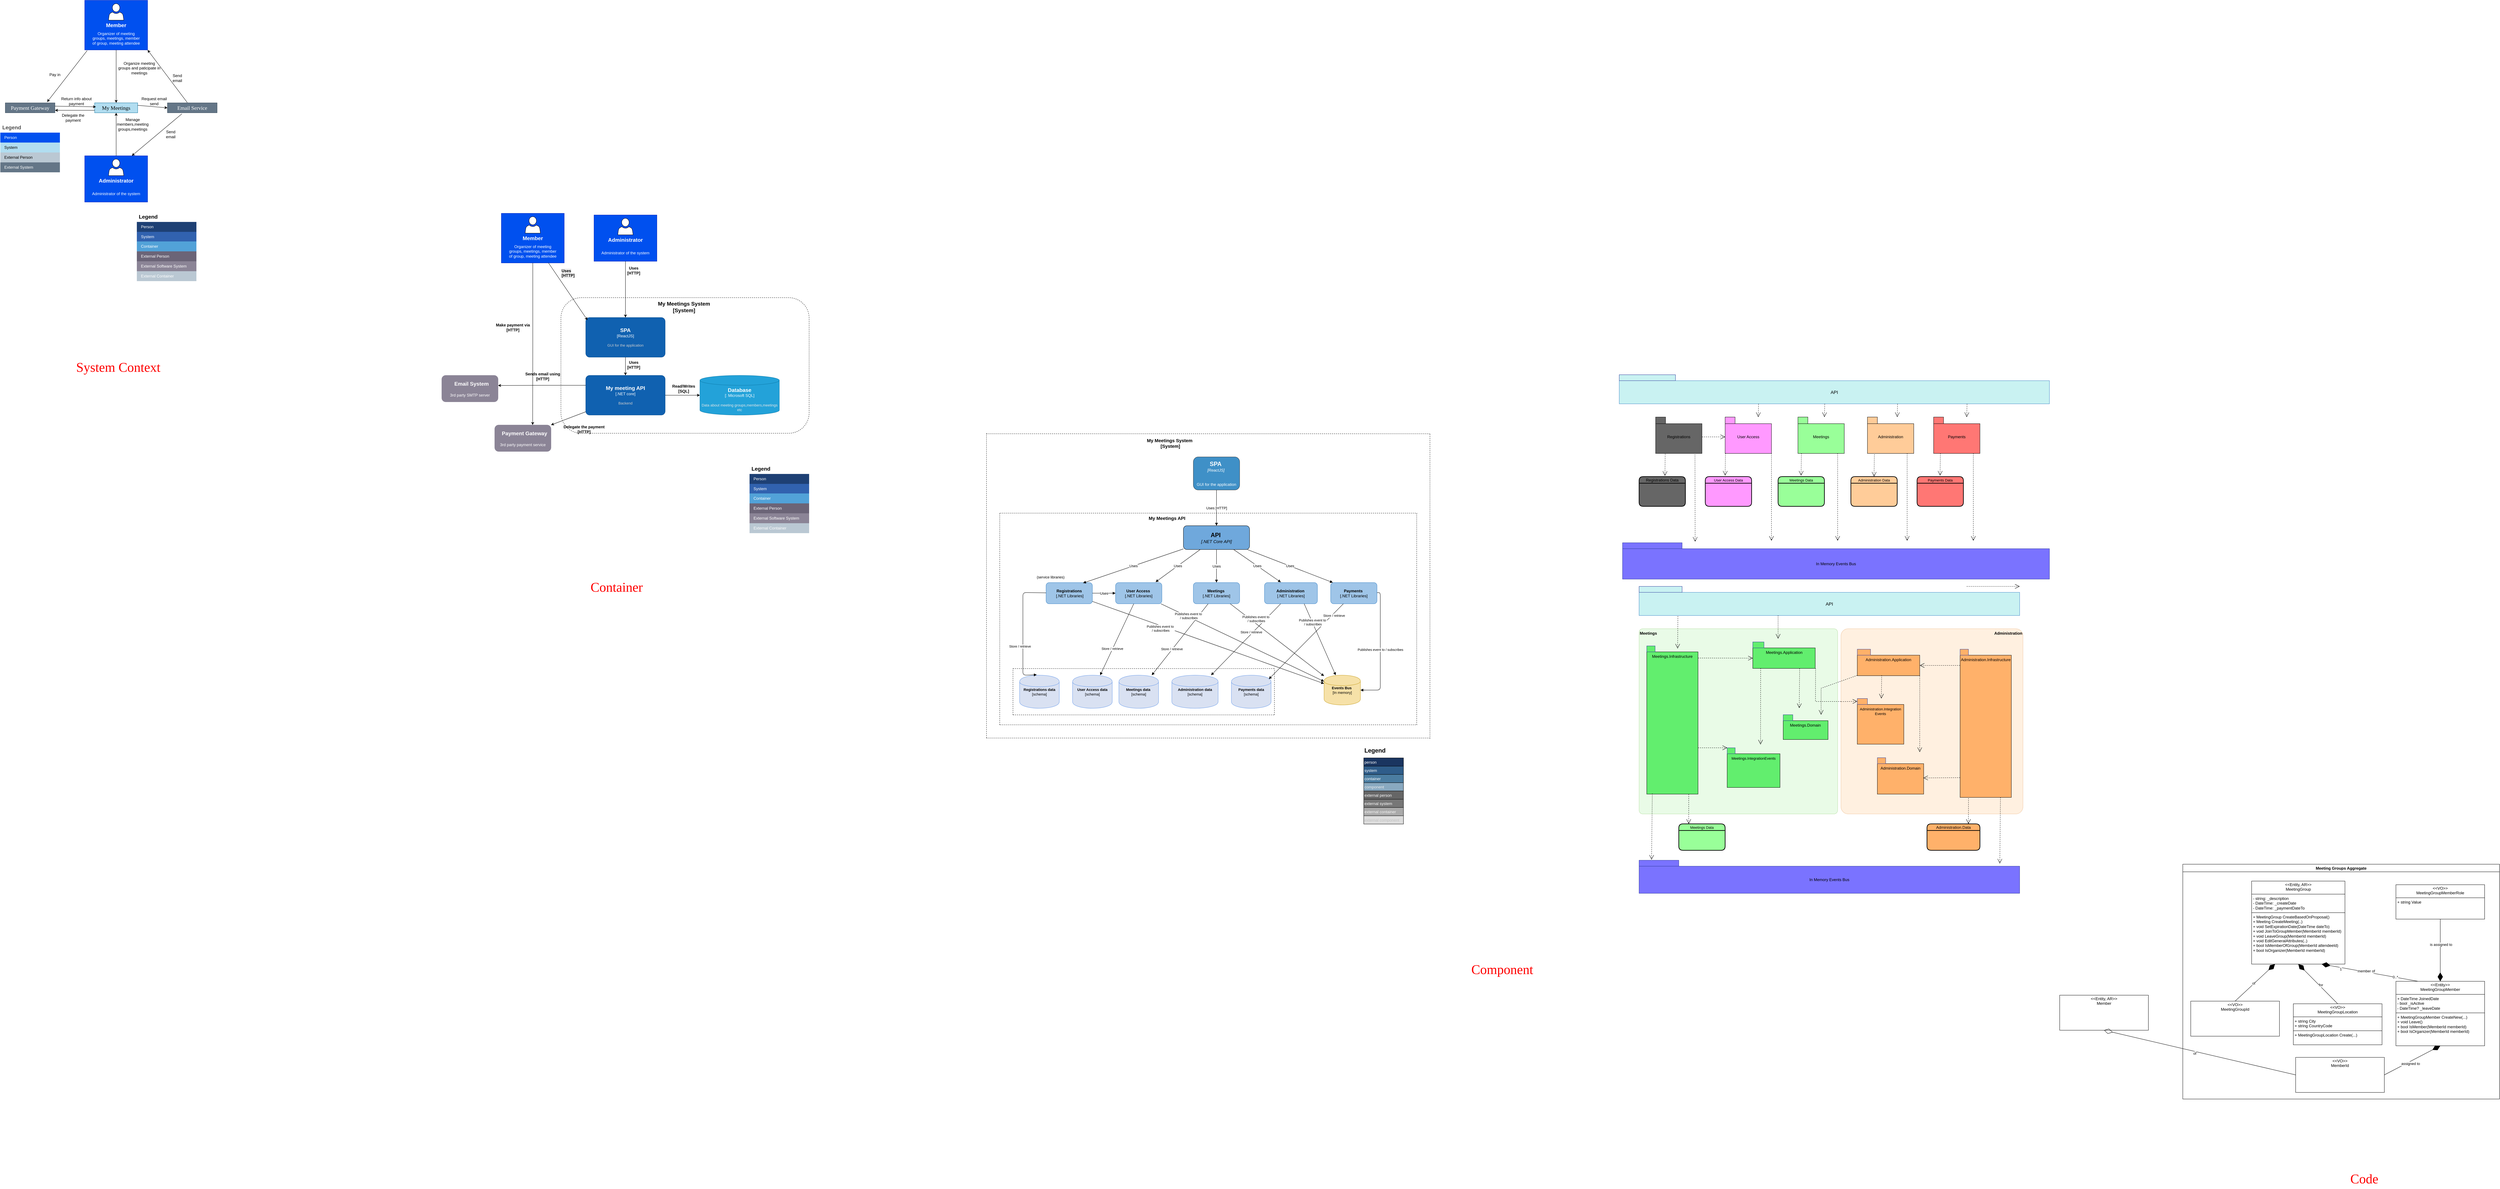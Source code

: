 <mxfile version="28.2.3" pages="6">
  <diagram id="TdamyUHpbTnXoMpF7alE" name="C4 model">
    <mxGraphModel grid="0" page="0" gridSize="10" guides="1" tooltips="1" connect="1" arrows="1" fold="1" pageScale="1" pageWidth="827" pageHeight="1169" math="0" shadow="0">
      <root>
        <mxCell id="0" />
        <mxCell id="1" parent="0" />
        <mxCell id="K0r4qRg1zNNMAqsD6AuV-1" value="" style="rounded=0;whiteSpace=wrap;html=1;fillColor=#0050ef;fontColor=#ffffff;strokeColor=#001DBC;" vertex="1" parent="1">
          <mxGeometry x="450" y="348" width="190" height="150" as="geometry" />
        </mxCell>
        <mxCell id="K0r4qRg1zNNMAqsD6AuV-2" value="" style="sketch=0;pointerEvents=1;shadow=0;dashed=0;html=1;labelPosition=center;verticalLabelPosition=bottom;verticalAlign=top;outlineConnect=0;align=center;shape=mxgraph.office.users.user;" vertex="1" parent="1">
          <mxGeometry x="522" y="358" width="46" height="50" as="geometry" />
        </mxCell>
        <mxCell id="K0r4qRg1zNNMAqsD6AuV-3" value="Member" style="text;html=1;align=center;verticalAlign=middle;whiteSpace=wrap;rounded=0;fontColor=light-dark(#ffffff, #ededed);fontSize=16;fontFamily=Helvetica;fontStyle=1" vertex="1" parent="1">
          <mxGeometry x="515" y="408" width="60" height="30" as="geometry" />
        </mxCell>
        <mxCell id="K0r4qRg1zNNMAqsD6AuV-4" value="Organizer of meeting groups, meetings, member of group, meeting attendee" style="text;html=1;align=center;verticalAlign=middle;whiteSpace=wrap;rounded=0;fontColor=light-dark(#ffffff, #ededed);" vertex="1" parent="1">
          <mxGeometry x="470" y="448" width="150" height="30" as="geometry" />
        </mxCell>
        <mxCell id="K0r4qRg1zNNMAqsD6AuV-5" value="" style="rounded=0;whiteSpace=wrap;html=1;fillColor=#0050ef;fontColor=#ffffff;strokeColor=#001DBC;" vertex="1" parent="1">
          <mxGeometry x="450" y="818" width="190" height="140" as="geometry" />
        </mxCell>
        <mxCell id="K0r4qRg1zNNMAqsD6AuV-6" value="" style="sketch=0;pointerEvents=1;shadow=0;dashed=0;html=1;labelPosition=center;verticalLabelPosition=bottom;verticalAlign=top;outlineConnect=0;align=center;shape=mxgraph.office.users.user;" vertex="1" parent="1">
          <mxGeometry x="522" y="828" width="46" height="50" as="geometry" />
        </mxCell>
        <mxCell id="K0r4qRg1zNNMAqsD6AuV-7" value="Administrator" style="text;html=1;align=center;verticalAlign=middle;whiteSpace=wrap;rounded=0;fontColor=light-dark(#ffffff, #ededed);fontSize=16;fontFamily=Helvetica;fontStyle=1" vertex="1" parent="1">
          <mxGeometry x="515" y="878" width="60" height="30" as="geometry" />
        </mxCell>
        <mxCell id="K0r4qRg1zNNMAqsD6AuV-8" value="Administrator of the system" style="text;html=1;align=center;verticalAlign=middle;whiteSpace=wrap;rounded=0;fontColor=light-dark(#ffffff, #ededed);" vertex="1" parent="1">
          <mxGeometry x="470" y="918" width="150" height="30" as="geometry" />
        </mxCell>
        <mxCell id="K0r4qRg1zNNMAqsD6AuV-9" value="" style="rounded=0;whiteSpace=wrap;html=1;fillColor=#0050ef;fontColor=#ffffff;strokeColor=#001DBC;" vertex="1" parent="1">
          <mxGeometry x="482.5" y="658" width="125" height="30" as="geometry" />
        </mxCell>
        <mxCell id="K0r4qRg1zNNMAqsD6AuV-10" value="My Meetings" style="text;html=1;align=center;verticalAlign=middle;whiteSpace=wrap;rounded=0;fontSize=16;fontFamily=Verdana;fillColor=#b1ddf0;strokeColor=#10739e;" vertex="1" parent="1">
          <mxGeometry x="480" y="658" width="130" height="30" as="geometry" />
        </mxCell>
        <mxCell id="K0r4qRg1zNNMAqsD6AuV-11" value="" style="rounded=0;whiteSpace=wrap;html=1;fillColor=#647687;strokeColor=#314354;fontColor=#ffffff;" vertex="1" parent="1">
          <mxGeometry x="210" y="658" width="150" height="30" as="geometry" />
        </mxCell>
        <mxCell id="K0r4qRg1zNNMAqsD6AuV-12" value="Payment Gateway" style="text;html=1;align=center;verticalAlign=middle;whiteSpace=wrap;rounded=0;fontColor=light-dark(#ffffff, #ededed);fontSize=16;fontFamily=Verdana;" vertex="1" parent="1">
          <mxGeometry x="210" y="658" width="150" height="30" as="geometry" />
        </mxCell>
        <mxCell id="K0r4qRg1zNNMAqsD6AuV-13" value="" style="rounded=0;whiteSpace=wrap;html=1;fillColor=#647687;strokeColor=#314354;fontColor=#ffffff;" vertex="1" parent="1">
          <mxGeometry x="700" y="658" width="150" height="30" as="geometry" />
        </mxCell>
        <mxCell id="K0r4qRg1zNNMAqsD6AuV-14" value="Email Service" style="text;html=1;align=center;verticalAlign=middle;whiteSpace=wrap;rounded=0;fontColor=light-dark(#ffffff, #ededed);fontSize=16;fontFamily=Verdana;" vertex="1" parent="1">
          <mxGeometry x="700" y="658" width="150" height="30" as="geometry" />
        </mxCell>
        <mxCell id="K0r4qRg1zNNMAqsD6AuV-15" value="" style="endArrow=classic;html=1;rounded=0;entryX=0.843;entryY=-0.088;entryDx=0;entryDy=0;entryPerimeter=0;exitX=0.039;exitY=1.012;exitDx=0;exitDy=0;exitPerimeter=0;" edge="1" parent="1" source="K0r4qRg1zNNMAqsD6AuV-1" target="K0r4qRg1zNNMAqsD6AuV-12">
          <mxGeometry width="50" height="50" relative="1" as="geometry">
            <mxPoint x="380" y="568" as="sourcePoint" />
            <mxPoint x="430" y="518" as="targetPoint" />
          </mxGeometry>
        </mxCell>
        <mxCell id="K0r4qRg1zNNMAqsD6AuV-16" value="" style="endArrow=classic;html=1;rounded=0;exitX=0.5;exitY=1;exitDx=0;exitDy=0;entryX=0.5;entryY=0;entryDx=0;entryDy=0;" edge="1" parent="1" source="K0r4qRg1zNNMAqsD6AuV-1" target="K0r4qRg1zNNMAqsD6AuV-10">
          <mxGeometry width="50" height="50" relative="1" as="geometry">
            <mxPoint x="530" y="578" as="sourcePoint" />
            <mxPoint x="650" y="578" as="targetPoint" />
          </mxGeometry>
        </mxCell>
        <mxCell id="K0r4qRg1zNNMAqsD6AuV-17" value="" style="endArrow=classic;html=1;rounded=0;exitX=1;exitY=0.25;exitDx=0;exitDy=0;entryX=0;entryY=0.5;entryDx=0;entryDy=0;" edge="1" parent="1" source="K0r4qRg1zNNMAqsD6AuV-10" target="K0r4qRg1zNNMAqsD6AuV-14">
          <mxGeometry width="50" height="50" relative="1" as="geometry">
            <mxPoint x="590" y="628" as="sourcePoint" />
            <mxPoint x="710" y="628" as="targetPoint" />
          </mxGeometry>
        </mxCell>
        <mxCell id="K0r4qRg1zNNMAqsD6AuV-18" value="" style="endArrow=classic;html=1;rounded=0;exitX=0.29;exitY=1.107;exitDx=0;exitDy=0;exitPerimeter=0;entryX=0.75;entryY=0;entryDx=0;entryDy=0;" edge="1" parent="1" source="K0r4qRg1zNNMAqsD6AuV-14" target="K0r4qRg1zNNMAqsD6AuV-5">
          <mxGeometry width="50" height="50" relative="1" as="geometry">
            <mxPoint x="830" y="668" as="sourcePoint" />
            <mxPoint x="950" y="668" as="targetPoint" />
          </mxGeometry>
        </mxCell>
        <mxCell id="K0r4qRg1zNNMAqsD6AuV-19" value="" style="endArrow=classic;html=1;rounded=0;exitX=0.5;exitY=0;exitDx=0;exitDy=0;entryX=0.5;entryY=1;entryDx=0;entryDy=0;" edge="1" parent="1" source="K0r4qRg1zNNMAqsD6AuV-5" target="K0r4qRg1zNNMAqsD6AuV-10">
          <mxGeometry width="50" height="50" relative="1" as="geometry">
            <mxPoint x="750" y="568" as="sourcePoint" />
            <mxPoint x="870" y="568" as="targetPoint" />
          </mxGeometry>
        </mxCell>
        <mxCell id="K0r4qRg1zNNMAqsD6AuV-20" value="" style="endArrow=classic;html=1;rounded=0;exitX=1;exitY=0.25;exitDx=0;exitDy=0;entryX=1;entryY=1;entryDx=0;entryDy=0;" edge="1" parent="1" target="K0r4qRg1zNNMAqsD6AuV-1">
          <mxGeometry width="50" height="50" relative="1" as="geometry">
            <mxPoint x="760" y="657.2" as="sourcePoint" />
            <mxPoint x="880" y="657.2" as="targetPoint" />
          </mxGeometry>
        </mxCell>
        <mxCell id="K0r4qRg1zNNMAqsD6AuV-21" value="" style="endArrow=classic;html=1;rounded=0;exitX=1;exitY=0.25;exitDx=0;exitDy=0;entryX=0.031;entryY=0.4;entryDx=0;entryDy=0;entryPerimeter=0;" edge="1" parent="1" target="K0r4qRg1zNNMAqsD6AuV-10">
          <mxGeometry width="50" height="50" relative="1" as="geometry">
            <mxPoint x="360" y="668" as="sourcePoint" />
            <mxPoint x="480" y="668" as="targetPoint" />
          </mxGeometry>
        </mxCell>
        <mxCell id="K0r4qRg1zNNMAqsD6AuV-22" value="" style="endArrow=classic;html=1;rounded=0;exitX=0;exitY=0.75;exitDx=0;exitDy=0;entryX=1;entryY=0.75;entryDx=0;entryDy=0;" edge="1" parent="1" source="K0r4qRg1zNNMAqsD6AuV-10" target="K0r4qRg1zNNMAqsD6AuV-12">
          <mxGeometry width="50" height="50" relative="1" as="geometry">
            <mxPoint x="420" y="688" as="sourcePoint" />
            <mxPoint x="540" y="688" as="targetPoint" />
          </mxGeometry>
        </mxCell>
        <mxCell id="K0r4qRg1zNNMAqsD6AuV-23" value="Pay in" style="text;html=1;align=center;verticalAlign=middle;whiteSpace=wrap;rounded=0;" vertex="1" parent="1">
          <mxGeometry x="330" y="558" width="60" height="30" as="geometry" />
        </mxCell>
        <mxCell id="K0r4qRg1zNNMAqsD6AuV-24" value="Return info about payment" style="text;html=1;align=center;verticalAlign=middle;whiteSpace=wrap;rounded=0;" vertex="1" parent="1">
          <mxGeometry x="370" y="638" width="110" height="30" as="geometry" />
        </mxCell>
        <mxCell id="K0r4qRg1zNNMAqsD6AuV-25" value="Delegate the payment" style="text;html=1;align=center;verticalAlign=middle;whiteSpace=wrap;rounded=0;" vertex="1" parent="1">
          <mxGeometry x="360" y="688" width="110" height="30" as="geometry" />
        </mxCell>
        <mxCell id="K0r4qRg1zNNMAqsD6AuV-26" value="Send email" style="text;html=1;align=center;verticalAlign=middle;whiteSpace=wrap;rounded=0;" vertex="1" parent="1">
          <mxGeometry x="700" y="568" width="60" height="30" as="geometry" />
        </mxCell>
        <mxCell id="K0r4qRg1zNNMAqsD6AuV-27" value="Send email" style="text;html=1;align=center;verticalAlign=middle;whiteSpace=wrap;rounded=0;" vertex="1" parent="1">
          <mxGeometry x="680" y="738" width="60" height="30" as="geometry" />
        </mxCell>
        <mxCell id="K0r4qRg1zNNMAqsD6AuV-28" value="Request email send" style="text;html=1;align=center;verticalAlign=middle;whiteSpace=wrap;rounded=0;" vertex="1" parent="1">
          <mxGeometry x="620" y="638" width="80" height="30" as="geometry" />
        </mxCell>
        <mxCell id="K0r4qRg1zNNMAqsD6AuV-29" value="Organize meeting groups and paticipate in meetings" style="text;html=1;align=center;verticalAlign=middle;whiteSpace=wrap;rounded=0;" vertex="1" parent="1">
          <mxGeometry x="550" y="538" width="130" height="30" as="geometry" />
        </mxCell>
        <mxCell id="K0r4qRg1zNNMAqsD6AuV-30" value="Manage members,meeting groups,meetings" style="text;html=1;align=center;verticalAlign=middle;whiteSpace=wrap;rounded=0;" vertex="1" parent="1">
          <mxGeometry x="530" y="708" width="130" height="30" as="geometry" />
        </mxCell>
        <mxCell id="K0r4qRg1zNNMAqsD6AuV-31" value="Legend" style="shape=table;startSize=30;container=1;collapsible=0;childLayout=tableLayout;fontSize=16;align=left;verticalAlign=top;fillColor=none;strokeColor=none;fontColor=#4D4D4D;fontStyle=1;spacingLeft=6;spacing=0;resizable=0;" vertex="1" parent="1">
          <mxGeometry x="195" y="718" width="180" height="150" as="geometry" />
        </mxCell>
        <mxCell id="K0r4qRg1zNNMAqsD6AuV-32" value="" style="shape=tableRow;horizontal=0;startSize=0;swimlaneHead=0;swimlaneBody=0;strokeColor=inherit;top=0;left=0;bottom=0;right=0;collapsible=0;dropTarget=0;fillColor=none;points=[[0,0.5],[1,0.5]];portConstraint=eastwest;fontSize=12;" vertex="1" parent="K0r4qRg1zNNMAqsD6AuV-31">
          <mxGeometry y="30" width="180" height="30" as="geometry" />
        </mxCell>
        <mxCell id="K0r4qRg1zNNMAqsD6AuV-33" value="Person" style="shape=partialRectangle;html=1;whiteSpace=wrap;connectable=0;strokeColor=#001DBC;overflow=hidden;fillColor=#0050ef;top=0;left=0;bottom=0;right=0;pointerEvents=1;fontSize=12;align=left;fontColor=#ffffff;spacingLeft=10;spacingRight=4;" vertex="1" parent="K0r4qRg1zNNMAqsD6AuV-32">
          <mxGeometry width="180" height="30" as="geometry">
            <mxRectangle width="180" height="30" as="alternateBounds" />
          </mxGeometry>
        </mxCell>
        <mxCell id="K0r4qRg1zNNMAqsD6AuV-34" value="" style="shape=tableRow;horizontal=0;startSize=0;swimlaneHead=0;swimlaneBody=0;strokeColor=inherit;top=0;left=0;bottom=0;right=0;collapsible=0;dropTarget=0;fillColor=none;points=[[0,0.5],[1,0.5]];portConstraint=eastwest;fontSize=12;" vertex="1" parent="K0r4qRg1zNNMAqsD6AuV-31">
          <mxGeometry y="60" width="180" height="30" as="geometry" />
        </mxCell>
        <mxCell id="K0r4qRg1zNNMAqsD6AuV-35" value="System" style="shape=partialRectangle;html=1;whiteSpace=wrap;connectable=0;strokeColor=#10739e;overflow=hidden;fillColor=#b1ddf0;top=0;left=0;bottom=0;right=0;pointerEvents=1;fontSize=12;align=left;spacingLeft=10;spacingRight=4;" vertex="1" parent="K0r4qRg1zNNMAqsD6AuV-34">
          <mxGeometry width="180" height="30" as="geometry">
            <mxRectangle width="180" height="30" as="alternateBounds" />
          </mxGeometry>
        </mxCell>
        <mxCell id="K0r4qRg1zNNMAqsD6AuV-36" value="" style="shape=tableRow;horizontal=0;startSize=0;swimlaneHead=0;swimlaneBody=0;strokeColor=inherit;top=0;left=0;bottom=0;right=0;collapsible=0;dropTarget=0;fillColor=none;points=[[0,0.5],[1,0.5]];portConstraint=eastwest;fontSize=12;" vertex="1" parent="K0r4qRg1zNNMAqsD6AuV-31">
          <mxGeometry y="90" width="180" height="30" as="geometry" />
        </mxCell>
        <mxCell id="K0r4qRg1zNNMAqsD6AuV-37" value="External Person" style="shape=partialRectangle;html=1;whiteSpace=wrap;connectable=0;strokeColor=#23445d;overflow=hidden;fillColor=#bac8d3;top=0;left=0;bottom=0;right=0;pointerEvents=1;fontSize=12;align=left;spacingLeft=10;spacingRight=4;" vertex="1" parent="K0r4qRg1zNNMAqsD6AuV-36">
          <mxGeometry width="180" height="30" as="geometry">
            <mxRectangle width="180" height="30" as="alternateBounds" />
          </mxGeometry>
        </mxCell>
        <mxCell id="K0r4qRg1zNNMAqsD6AuV-38" value="" style="shape=tableRow;horizontal=0;startSize=0;swimlaneHead=0;swimlaneBody=0;strokeColor=inherit;top=0;left=0;bottom=0;right=0;collapsible=0;dropTarget=0;fillColor=none;points=[[0,0.5],[1,0.5]];portConstraint=eastwest;fontSize=12;" vertex="1" parent="K0r4qRg1zNNMAqsD6AuV-31">
          <mxGeometry y="120" width="180" height="30" as="geometry" />
        </mxCell>
        <mxCell id="K0r4qRg1zNNMAqsD6AuV-39" value="External System" style="shape=partialRectangle;html=1;whiteSpace=wrap;connectable=0;strokeColor=#314354;overflow=hidden;fillColor=#647687;top=0;left=0;bottom=0;right=0;pointerEvents=1;fontSize=12;align=left;spacingLeft=10;spacingRight=4;fontColor=#ffffff;" vertex="1" parent="K0r4qRg1zNNMAqsD6AuV-38">
          <mxGeometry width="180" height="30" as="geometry">
            <mxRectangle width="180" height="30" as="alternateBounds" />
          </mxGeometry>
        </mxCell>
        <mxCell id="K0r4qRg1zNNMAqsD6AuV-40" value="Legend" style="shape=table;startSize=30;container=1;collapsible=0;childLayout=tableLayout;fontSize=16;align=left;verticalAlign=top;fillColor=none;strokeColor=none;fontColor=light-dark(#000000,#ABABAB);fontStyle=1;spacingLeft=6;spacing=0;resizable=0;" vertex="1" parent="1">
          <mxGeometry x="607.5" y="988" width="180" height="209" as="geometry" />
        </mxCell>
        <mxCell id="K0r4qRg1zNNMAqsD6AuV-41" value="" style="shape=tableRow;horizontal=0;startSize=0;swimlaneHead=0;swimlaneBody=0;strokeColor=inherit;top=0;left=0;bottom=0;right=0;collapsible=0;dropTarget=0;fillColor=none;points=[[0,0.5],[1,0.5]];portConstraint=eastwest;fontSize=12;" vertex="1" parent="K0r4qRg1zNNMAqsD6AuV-40">
          <mxGeometry y="30" width="180" height="30" as="geometry" />
        </mxCell>
        <mxCell id="K0r4qRg1zNNMAqsD6AuV-42" value="Person" style="shape=partialRectangle;html=1;whiteSpace=wrap;connectable=0;strokeColor=inherit;overflow=hidden;fillColor=#1E4074;top=0;left=0;bottom=0;right=0;pointerEvents=1;fontSize=12;align=left;fontColor=#FFFFFF;gradientColor=none;spacingLeft=10;spacingRight=4;" vertex="1" parent="K0r4qRg1zNNMAqsD6AuV-41">
          <mxGeometry width="180" height="30" as="geometry">
            <mxRectangle width="180" height="30" as="alternateBounds" />
          </mxGeometry>
        </mxCell>
        <mxCell id="K0r4qRg1zNNMAqsD6AuV-43" value="" style="shape=tableRow;horizontal=0;startSize=0;swimlaneHead=0;swimlaneBody=0;strokeColor=inherit;top=0;left=0;bottom=0;right=0;collapsible=0;dropTarget=0;fillColor=none;points=[[0,0.5],[1,0.5]];portConstraint=eastwest;fontSize=12;" vertex="1" parent="K0r4qRg1zNNMAqsD6AuV-40">
          <mxGeometry y="60" width="180" height="29" as="geometry" />
        </mxCell>
        <mxCell id="K0r4qRg1zNNMAqsD6AuV-44" value="System" style="shape=partialRectangle;html=1;whiteSpace=wrap;connectable=0;strokeColor=inherit;overflow=hidden;fillColor=#3162AF;top=0;left=0;bottom=0;right=0;pointerEvents=1;fontSize=12;align=left;fontColor=#FFFFFF;gradientColor=none;spacingLeft=10;spacingRight=4;" vertex="1" parent="K0r4qRg1zNNMAqsD6AuV-43">
          <mxGeometry width="180" height="29" as="geometry">
            <mxRectangle width="180" height="29" as="alternateBounds" />
          </mxGeometry>
        </mxCell>
        <mxCell id="K0r4qRg1zNNMAqsD6AuV-45" value="" style="shape=tableRow;horizontal=0;startSize=0;swimlaneHead=0;swimlaneBody=0;strokeColor=inherit;top=0;left=0;bottom=0;right=0;collapsible=0;dropTarget=0;fillColor=none;points=[[0,0.5],[1,0.5]];portConstraint=eastwest;fontSize=12;" vertex="1" parent="K0r4qRg1zNNMAqsD6AuV-40">
          <mxGeometry y="89" width="180" height="30" as="geometry" />
        </mxCell>
        <mxCell id="K0r4qRg1zNNMAqsD6AuV-46" value="Container" style="shape=partialRectangle;html=1;whiteSpace=wrap;connectable=0;strokeColor=inherit;overflow=hidden;fillColor=#52a2d8;top=0;left=0;bottom=0;right=0;pointerEvents=1;fontSize=12;align=left;fontColor=#FFFFFF;gradientColor=none;spacingLeft=10;spacingRight=4;" vertex="1" parent="K0r4qRg1zNNMAqsD6AuV-45">
          <mxGeometry width="180" height="30" as="geometry">
            <mxRectangle width="180" height="30" as="alternateBounds" />
          </mxGeometry>
        </mxCell>
        <mxCell id="K0r4qRg1zNNMAqsD6AuV-47" value="" style="shape=tableRow;horizontal=0;startSize=0;swimlaneHead=0;swimlaneBody=0;strokeColor=inherit;top=0;left=0;bottom=0;right=0;collapsible=0;dropTarget=0;fillColor=none;points=[[0,0.5],[1,0.5]];portConstraint=eastwest;fontSize=12;" vertex="1" parent="K0r4qRg1zNNMAqsD6AuV-40">
          <mxGeometry y="119" width="180" height="30" as="geometry" />
        </mxCell>
        <mxCell id="K0r4qRg1zNNMAqsD6AuV-48" value="External Person" style="shape=partialRectangle;html=1;whiteSpace=wrap;connectable=0;strokeColor=inherit;overflow=hidden;fillColor=#6b6477;top=0;left=0;bottom=0;right=0;pointerEvents=1;fontSize=12;align=left;fontColor=#FFFFFF;gradientColor=none;spacingLeft=10;spacingRight=4;" vertex="1" parent="K0r4qRg1zNNMAqsD6AuV-47">
          <mxGeometry width="180" height="30" as="geometry">
            <mxRectangle width="180" height="30" as="alternateBounds" />
          </mxGeometry>
        </mxCell>
        <mxCell id="K0r4qRg1zNNMAqsD6AuV-49" value="" style="shape=tableRow;horizontal=0;startSize=0;swimlaneHead=0;swimlaneBody=0;strokeColor=inherit;top=0;left=0;bottom=0;right=0;collapsible=0;dropTarget=0;fillColor=none;points=[[0,0.5],[1,0.5]];portConstraint=eastwest;fontSize=12;" vertex="1" parent="K0r4qRg1zNNMAqsD6AuV-40">
          <mxGeometry y="149" width="180" height="30" as="geometry" />
        </mxCell>
        <mxCell id="K0r4qRg1zNNMAqsD6AuV-50" value="External Software System" style="shape=partialRectangle;html=1;whiteSpace=wrap;connectable=0;strokeColor=inherit;overflow=hidden;fillColor=#8b8496;top=0;left=0;bottom=0;right=0;pointerEvents=1;fontSize=12;align=left;fontColor=#FFFFFF;gradientColor=none;spacingLeft=10;spacingRight=4;" vertex="1" parent="K0r4qRg1zNNMAqsD6AuV-49">
          <mxGeometry width="180" height="30" as="geometry">
            <mxRectangle width="180" height="30" as="alternateBounds" />
          </mxGeometry>
        </mxCell>
        <mxCell id="K0r4qRg1zNNMAqsD6AuV-51" value="" style="shape=tableRow;horizontal=0;startSize=0;swimlaneHead=0;swimlaneBody=0;strokeColor=inherit;top=0;left=0;bottom=0;right=0;collapsible=0;dropTarget=0;fillColor=none;points=[[0,0.5],[1,0.5]];portConstraint=eastwest;fontSize=12;" vertex="1" parent="K0r4qRg1zNNMAqsD6AuV-40">
          <mxGeometry y="179" width="180" height="30" as="geometry" />
        </mxCell>
        <mxCell id="K0r4qRg1zNNMAqsD6AuV-52" value="&lt;font style=&quot;color: light-dark(rgb(255, 255, 255), rgb(237, 237, 237));&quot;&gt;External Container&lt;/font&gt;" style="shape=partialRectangle;html=1;whiteSpace=wrap;connectable=0;strokeColor=#23445d;overflow=hidden;fillColor=#bac8d3;top=0;left=0;bottom=0;right=0;pointerEvents=1;fontSize=12;align=left;spacingLeft=10;spacingRight=4;" vertex="1" parent="K0r4qRg1zNNMAqsD6AuV-51">
          <mxGeometry width="180" height="30" as="geometry">
            <mxRectangle width="180" height="30" as="alternateBounds" />
          </mxGeometry>
        </mxCell>
        <mxCell id="wgyc73JicOgPpFGS1DDl-49" value="" style="rounded=1;whiteSpace=wrap;html=1;dashed=1;" vertex="1" parent="1">
          <mxGeometry x="1889" y="1247" width="750" height="410" as="geometry" />
        </mxCell>
        <mxCell id="wgyc73JicOgPpFGS1DDl-50" value="" style="rounded=0;whiteSpace=wrap;html=1;fillColor=#0050ef;fontColor=#ffffff;strokeColor=#001DBC;" vertex="1" parent="1">
          <mxGeometry x="1709" y="992" width="190" height="150" as="geometry" />
        </mxCell>
        <mxCell id="wgyc73JicOgPpFGS1DDl-51" value="" style="sketch=0;pointerEvents=1;shadow=0;dashed=0;html=1;labelPosition=center;verticalLabelPosition=bottom;verticalAlign=top;outlineConnect=0;align=center;shape=mxgraph.office.users.user;" vertex="1" parent="1">
          <mxGeometry x="1781" y="1002" width="46" height="50" as="geometry" />
        </mxCell>
        <mxCell id="wgyc73JicOgPpFGS1DDl-52" value="Member" style="text;html=1;align=center;verticalAlign=middle;whiteSpace=wrap;rounded=0;fontColor=light-dark(#ffffff, #ededed);fontSize=16;fontFamily=Helvetica;fontStyle=1" vertex="1" parent="1">
          <mxGeometry x="1774" y="1052" width="60" height="30" as="geometry" />
        </mxCell>
        <mxCell id="wgyc73JicOgPpFGS1DDl-53" value="Organizer of meeting groups, meetings, member of group, meeting attendee" style="text;html=1;align=center;verticalAlign=middle;whiteSpace=wrap;rounded=0;fontColor=light-dark(#ffffff, #ededed);" vertex="1" parent="1">
          <mxGeometry x="1729" y="1092" width="150" height="30" as="geometry" />
        </mxCell>
        <mxCell id="wgyc73JicOgPpFGS1DDl-54" value="" style="rounded=0;whiteSpace=wrap;html=1;fillColor=#0050ef;fontColor=#ffffff;strokeColor=#001DBC;" vertex="1" parent="1">
          <mxGeometry x="1989" y="997" width="190" height="140" as="geometry" />
        </mxCell>
        <mxCell id="wgyc73JicOgPpFGS1DDl-55" value="" style="sketch=0;pointerEvents=1;shadow=0;dashed=0;html=1;labelPosition=center;verticalLabelPosition=bottom;verticalAlign=top;outlineConnect=0;align=center;shape=mxgraph.office.users.user;" vertex="1" parent="1">
          <mxGeometry x="2061" y="1007" width="46" height="50" as="geometry" />
        </mxCell>
        <mxCell id="wgyc73JicOgPpFGS1DDl-56" value="Administrator" style="text;html=1;align=center;verticalAlign=middle;whiteSpace=wrap;rounded=0;fontColor=light-dark(#ffffff, #ededed);fontSize=16;fontFamily=Helvetica;fontStyle=1" vertex="1" parent="1">
          <mxGeometry x="2054" y="1057" width="60" height="30" as="geometry" />
        </mxCell>
        <mxCell id="wgyc73JicOgPpFGS1DDl-57" value="Administrator of the system" style="text;html=1;align=center;verticalAlign=middle;whiteSpace=wrap;rounded=0;fontColor=light-dark(#ffffff, #ededed);" vertex="1" parent="1">
          <mxGeometry x="2009" y="1097" width="150" height="30" as="geometry" />
        </mxCell>
        <mxCell id="wgyc73JicOgPpFGS1DDl-58" value="Legend" style="shape=table;startSize=30;container=1;collapsible=0;childLayout=tableLayout;fontSize=16;align=left;verticalAlign=top;fillColor=none;strokeColor=none;fontColor=light-dark(#000000,#ABABAB);fontStyle=1;spacingLeft=6;spacing=0;resizable=0;" vertex="1" parent="1">
          <mxGeometry x="2459" y="1750" width="180" height="209" as="geometry" />
        </mxCell>
        <mxCell id="wgyc73JicOgPpFGS1DDl-59" value="" style="shape=tableRow;horizontal=0;startSize=0;swimlaneHead=0;swimlaneBody=0;strokeColor=inherit;top=0;left=0;bottom=0;right=0;collapsible=0;dropTarget=0;fillColor=none;points=[[0,0.5],[1,0.5]];portConstraint=eastwest;fontSize=12;" vertex="1" parent="wgyc73JicOgPpFGS1DDl-58">
          <mxGeometry y="30" width="180" height="30" as="geometry" />
        </mxCell>
        <mxCell id="wgyc73JicOgPpFGS1DDl-60" value="Person" style="shape=partialRectangle;html=1;whiteSpace=wrap;connectable=0;strokeColor=inherit;overflow=hidden;fillColor=#1E4074;top=0;left=0;bottom=0;right=0;pointerEvents=1;fontSize=12;align=left;fontColor=#FFFFFF;gradientColor=none;spacingLeft=10;spacingRight=4;" vertex="1" parent="wgyc73JicOgPpFGS1DDl-59">
          <mxGeometry width="180" height="30" as="geometry">
            <mxRectangle width="180" height="30" as="alternateBounds" />
          </mxGeometry>
        </mxCell>
        <mxCell id="wgyc73JicOgPpFGS1DDl-61" value="" style="shape=tableRow;horizontal=0;startSize=0;swimlaneHead=0;swimlaneBody=0;strokeColor=inherit;top=0;left=0;bottom=0;right=0;collapsible=0;dropTarget=0;fillColor=none;points=[[0,0.5],[1,0.5]];portConstraint=eastwest;fontSize=12;" vertex="1" parent="wgyc73JicOgPpFGS1DDl-58">
          <mxGeometry y="60" width="180" height="29" as="geometry" />
        </mxCell>
        <mxCell id="wgyc73JicOgPpFGS1DDl-62" value="System" style="shape=partialRectangle;html=1;whiteSpace=wrap;connectable=0;strokeColor=inherit;overflow=hidden;fillColor=#3162AF;top=0;left=0;bottom=0;right=0;pointerEvents=1;fontSize=12;align=left;fontColor=#FFFFFF;gradientColor=none;spacingLeft=10;spacingRight=4;" vertex="1" parent="wgyc73JicOgPpFGS1DDl-61">
          <mxGeometry width="180" height="29" as="geometry">
            <mxRectangle width="180" height="29" as="alternateBounds" />
          </mxGeometry>
        </mxCell>
        <mxCell id="wgyc73JicOgPpFGS1DDl-63" value="" style="shape=tableRow;horizontal=0;startSize=0;swimlaneHead=0;swimlaneBody=0;strokeColor=inherit;top=0;left=0;bottom=0;right=0;collapsible=0;dropTarget=0;fillColor=none;points=[[0,0.5],[1,0.5]];portConstraint=eastwest;fontSize=12;" vertex="1" parent="wgyc73JicOgPpFGS1DDl-58">
          <mxGeometry y="89" width="180" height="30" as="geometry" />
        </mxCell>
        <mxCell id="wgyc73JicOgPpFGS1DDl-64" value="Container" style="shape=partialRectangle;html=1;whiteSpace=wrap;connectable=0;strokeColor=inherit;overflow=hidden;fillColor=#52a2d8;top=0;left=0;bottom=0;right=0;pointerEvents=1;fontSize=12;align=left;fontColor=#FFFFFF;gradientColor=none;spacingLeft=10;spacingRight=4;" vertex="1" parent="wgyc73JicOgPpFGS1DDl-63">
          <mxGeometry width="180" height="30" as="geometry">
            <mxRectangle width="180" height="30" as="alternateBounds" />
          </mxGeometry>
        </mxCell>
        <mxCell id="wgyc73JicOgPpFGS1DDl-65" value="" style="shape=tableRow;horizontal=0;startSize=0;swimlaneHead=0;swimlaneBody=0;strokeColor=inherit;top=0;left=0;bottom=0;right=0;collapsible=0;dropTarget=0;fillColor=none;points=[[0,0.5],[1,0.5]];portConstraint=eastwest;fontSize=12;" vertex="1" parent="wgyc73JicOgPpFGS1DDl-58">
          <mxGeometry y="119" width="180" height="30" as="geometry" />
        </mxCell>
        <mxCell id="wgyc73JicOgPpFGS1DDl-66" value="External Person" style="shape=partialRectangle;html=1;whiteSpace=wrap;connectable=0;strokeColor=inherit;overflow=hidden;fillColor=#6b6477;top=0;left=0;bottom=0;right=0;pointerEvents=1;fontSize=12;align=left;fontColor=#FFFFFF;gradientColor=none;spacingLeft=10;spacingRight=4;" vertex="1" parent="wgyc73JicOgPpFGS1DDl-65">
          <mxGeometry width="180" height="30" as="geometry">
            <mxRectangle width="180" height="30" as="alternateBounds" />
          </mxGeometry>
        </mxCell>
        <mxCell id="wgyc73JicOgPpFGS1DDl-67" value="" style="shape=tableRow;horizontal=0;startSize=0;swimlaneHead=0;swimlaneBody=0;strokeColor=inherit;top=0;left=0;bottom=0;right=0;collapsible=0;dropTarget=0;fillColor=none;points=[[0,0.5],[1,0.5]];portConstraint=eastwest;fontSize=12;" vertex="1" parent="wgyc73JicOgPpFGS1DDl-58">
          <mxGeometry y="149" width="180" height="30" as="geometry" />
        </mxCell>
        <mxCell id="wgyc73JicOgPpFGS1DDl-68" value="External Software System" style="shape=partialRectangle;html=1;whiteSpace=wrap;connectable=0;strokeColor=inherit;overflow=hidden;fillColor=#8b8496;top=0;left=0;bottom=0;right=0;pointerEvents=1;fontSize=12;align=left;fontColor=#FFFFFF;gradientColor=none;spacingLeft=10;spacingRight=4;" vertex="1" parent="wgyc73JicOgPpFGS1DDl-67">
          <mxGeometry width="180" height="30" as="geometry">
            <mxRectangle width="180" height="30" as="alternateBounds" />
          </mxGeometry>
        </mxCell>
        <mxCell id="wgyc73JicOgPpFGS1DDl-69" value="" style="shape=tableRow;horizontal=0;startSize=0;swimlaneHead=0;swimlaneBody=0;strokeColor=inherit;top=0;left=0;bottom=0;right=0;collapsible=0;dropTarget=0;fillColor=none;points=[[0,0.5],[1,0.5]];portConstraint=eastwest;fontSize=12;" vertex="1" parent="wgyc73JicOgPpFGS1DDl-58">
          <mxGeometry y="179" width="180" height="30" as="geometry" />
        </mxCell>
        <mxCell id="wgyc73JicOgPpFGS1DDl-70" value="&lt;font style=&quot;color: light-dark(rgb(255, 255, 255), rgb(237, 237, 237));&quot;&gt;External Container&lt;/font&gt;" style="shape=partialRectangle;html=1;whiteSpace=wrap;connectable=0;strokeColor=#23445d;overflow=hidden;fillColor=#bac8d3;top=0;left=0;bottom=0;right=0;pointerEvents=1;fontSize=12;align=left;spacingLeft=10;spacingRight=4;" vertex="1" parent="wgyc73JicOgPpFGS1DDl-69">
          <mxGeometry width="180" height="30" as="geometry">
            <mxRectangle width="180" height="30" as="alternateBounds" />
          </mxGeometry>
        </mxCell>
        <object placeholders="1" c4Name="SPA" c4Type="ReactJS" c4Description="GUI for the application" label="&lt;font style=&quot;font-size: 16px&quot;&gt;&lt;b&gt;%c4Name%&lt;/b&gt;&lt;/font&gt;&lt;div&gt;[%c4Type%]&lt;/div&gt;&lt;br&gt;&lt;div&gt;&lt;font style=&quot;font-size: 11px&quot;&gt;&lt;font color=&quot;#cccccc&quot;&gt;%c4Description%&lt;/font&gt;&lt;/div&gt;" id="wgyc73JicOgPpFGS1DDl-71">
          <mxCell style="rounded=1;whiteSpace=wrap;html=1;labelBackgroundColor=none;fillColor=#1061B0;fontColor=#ffffff;align=center;arcSize=10;strokeColor=#0D5091;metaEdit=1;resizable=0;points=[[0.25,0,0],[0.5,0,0],[0.75,0,0],[1,0.25,0],[1,0.5,0],[1,0.75,0],[0.75,1,0],[0.5,1,0],[0.25,1,0],[0,0.75,0],[0,0.5,0],[0,0.25,0]];" vertex="1" parent="1">
            <mxGeometry x="1964" y="1307" width="240" height="120" as="geometry" />
          </mxCell>
        </object>
        <object placeholders="1" c4Name="My meeting API" c4Type=".NET core" c4Description="Backend" label="&lt;font style=&quot;font-size: 16px&quot;&gt;&lt;b&gt;%c4Name%&lt;/b&gt;&lt;/font&gt;&lt;div&gt;[%c4Type%]&lt;/div&gt;&lt;br&gt;&lt;div&gt;&lt;font style=&quot;font-size: 11px&quot;&gt;&lt;font color=&quot;#cccccc&quot;&gt;%c4Description%&lt;/font&gt;&lt;/div&gt;" id="wgyc73JicOgPpFGS1DDl-72">
          <mxCell style="rounded=1;whiteSpace=wrap;html=1;labelBackgroundColor=none;fillColor=#1061B0;fontColor=#ffffff;align=center;arcSize=10;strokeColor=#0D5091;metaEdit=1;resizable=0;points=[[0.25,0,0],[0.5,0,0],[0.75,0,0],[1,0.25,0],[1,0.5,0],[1,0.75,0],[0.75,1,0],[0.5,1,0],[0.25,1,0],[0,0.75,0],[0,0.5,0],[0,0.25,0]];" vertex="1" parent="1">
            <mxGeometry x="1964" y="1482" width="240" height="120" as="geometry" />
          </mxCell>
        </object>
        <object placeholders="1" c4Name="Database" c4Type="" c4Technology="Microsoft SQL" c4Description="Data about meeting groups,members,meetings etc" label="&lt;font style=&quot;font-size: 16px&quot;&gt;&lt;b&gt;%c4Name%&lt;/b&gt;&lt;/font&gt;&lt;div&gt;[%c4Type%:&amp;nbsp;%c4Technology%]&lt;/div&gt;&lt;br&gt;&lt;div&gt;&lt;font style=&quot;font-size: 11px&quot;&gt;&lt;font color=&quot;#E6E6E6&quot;&gt;%c4Description%&lt;/font&gt;&lt;/div&gt;" id="wgyc73JicOgPpFGS1DDl-73">
          <mxCell style="shape=cylinder3;size=15;whiteSpace=wrap;html=1;boundedLbl=1;rounded=0;labelBackgroundColor=none;fillColor=#23A2D9;fontSize=12;fontColor=#ffffff;align=center;strokeColor=#0E7DAD;metaEdit=1;points=[[0.5,0,0],[1,0.25,0],[1,0.5,0],[1,0.75,0],[0.5,1,0],[0,0.75,0],[0,0.5,0],[0,0.25,0]];resizable=0;" vertex="1" parent="1">
            <mxGeometry x="2309" y="1482" width="240" height="120" as="geometry" />
          </mxCell>
        </object>
        <mxCell id="wgyc73JicOgPpFGS1DDl-74" value="My Meetings System&lt;div&gt;[System]&lt;/div&gt;" style="text;html=1;align=center;verticalAlign=middle;whiteSpace=wrap;rounded=0;fontColor=light-dark(#000000,#EDEDED);fontSize=16;fontFamily=Helvetica;fontStyle=1" vertex="1" parent="1">
          <mxGeometry x="2161.5" y="1247" width="197.5" height="55" as="geometry" />
        </mxCell>
        <mxCell id="wgyc73JicOgPpFGS1DDl-75" style="edgeStyle=orthogonalEdgeStyle;rounded=0;orthogonalLoop=1;jettySize=auto;html=1;exitX=0.5;exitY=1;exitDx=0;exitDy=0;entryX=0.674;entryY=0;entryDx=0;entryDy=0;entryPerimeter=0;" edge="1" parent="1" source="wgyc73JicOgPpFGS1DDl-50" target="wgyc73JicOgPpFGS1DDl-94">
          <mxGeometry relative="1" as="geometry" />
        </mxCell>
        <mxCell id="wgyc73JicOgPpFGS1DDl-76" style="edgeStyle=orthogonalEdgeStyle;rounded=0;orthogonalLoop=1;jettySize=auto;html=1;exitX=0;exitY=0.25;exitDx=0;exitDy=0;exitPerimeter=0;entryX=0.944;entryY=0.684;entryDx=0;entryDy=0;entryPerimeter=0;" edge="1" parent="1" source="wgyc73JicOgPpFGS1DDl-72" target="wgyc73JicOgPpFGS1DDl-91">
          <mxGeometry relative="1" as="geometry" />
        </mxCell>
        <mxCell id="wgyc73JicOgPpFGS1DDl-77" value="" style="endArrow=classic;html=1;rounded=0;entryX=0.022;entryY=0.067;entryDx=0;entryDy=0;entryPerimeter=0;exitX=0.75;exitY=1;exitDx=0;exitDy=0;" edge="1" parent="1" source="wgyc73JicOgPpFGS1DDl-50" target="wgyc73JicOgPpFGS1DDl-71">
          <mxGeometry width="50" height="50" relative="1" as="geometry">
            <mxPoint x="1869" y="1242" as="sourcePoint" />
            <mxPoint x="1919" y="1192" as="targetPoint" />
          </mxGeometry>
        </mxCell>
        <mxCell id="wgyc73JicOgPpFGS1DDl-78" style="edgeStyle=orthogonalEdgeStyle;rounded=0;orthogonalLoop=1;jettySize=auto;html=1;exitX=0.5;exitY=1;exitDx=0;exitDy=0;entryX=0.5;entryY=0;entryDx=0;entryDy=0;entryPerimeter=0;" edge="1" parent="1" source="wgyc73JicOgPpFGS1DDl-54" target="wgyc73JicOgPpFGS1DDl-71">
          <mxGeometry relative="1" as="geometry" />
        </mxCell>
        <mxCell id="wgyc73JicOgPpFGS1DDl-79" style="edgeStyle=orthogonalEdgeStyle;rounded=0;orthogonalLoop=1;jettySize=auto;html=1;exitX=0.5;exitY=1;exitDx=0;exitDy=0;exitPerimeter=0;entryX=0.5;entryY=0;entryDx=0;entryDy=0;entryPerimeter=0;" edge="1" parent="1" source="wgyc73JicOgPpFGS1DDl-71" target="wgyc73JicOgPpFGS1DDl-72">
          <mxGeometry relative="1" as="geometry" />
        </mxCell>
        <mxCell id="wgyc73JicOgPpFGS1DDl-80" style="edgeStyle=orthogonalEdgeStyle;rounded=0;orthogonalLoop=1;jettySize=auto;html=1;exitX=1;exitY=0.5;exitDx=0;exitDy=0;exitPerimeter=0;entryX=0;entryY=0.5;entryDx=0;entryDy=0;entryPerimeter=0;" edge="1" parent="1" source="wgyc73JicOgPpFGS1DDl-72" target="wgyc73JicOgPpFGS1DDl-73">
          <mxGeometry relative="1" as="geometry" />
        </mxCell>
        <mxCell id="wgyc73JicOgPpFGS1DDl-81" value="" style="endArrow=classic;html=1;rounded=0;entryX=1;entryY=0;entryDx=0;entryDy=0;exitX=0.75;exitY=1;exitDx=0;exitDy=0;" edge="1" parent="1" target="wgyc73JicOgPpFGS1DDl-94">
          <mxGeometry width="50" height="50" relative="1" as="geometry">
            <mxPoint x="1964" y="1592" as="sourcePoint" />
            <mxPoint x="2082" y="1765" as="targetPoint" />
          </mxGeometry>
        </mxCell>
        <mxCell id="wgyc73JicOgPpFGS1DDl-82" value="Uses&lt;br&gt;&lt;div&gt;[HTTP]&lt;/div&gt;" style="text;html=1;align=center;verticalAlign=middle;whiteSpace=wrap;rounded=0;fontColor=light-dark(#000000,#EDEDED);fontSize=12;fontFamily=Helvetica;fontStyle=1" vertex="1" parent="1">
          <mxGeometry x="2014" y="1142" width="190" height="45" as="geometry" />
        </mxCell>
        <mxCell id="wgyc73JicOgPpFGS1DDl-83" value="&lt;span style=&quot;color: rgb(0, 0, 0); font-family: Helvetica; font-size: 12px; font-style: normal; font-variant-ligatures: normal; font-variant-caps: normal; font-weight: 700; letter-spacing: normal; orphans: 2; text-align: center; text-indent: 0px; text-transform: none; widows: 2; word-spacing: 0px; -webkit-text-stroke-width: 0px; white-space: normal; background-color: rgb(236, 236, 236); text-decoration-thickness: initial; text-decoration-style: initial; text-decoration-color: initial; display: inline !important; float: none;&quot;&gt;Uses&lt;/span&gt;&lt;br style=&quot;forced-color-adjust: none; color: rgb(0, 0, 0); font-family: Helvetica; font-size: 12px; font-style: normal; font-variant-ligatures: normal; font-variant-caps: normal; font-weight: 700; letter-spacing: normal; orphans: 2; text-align: center; text-indent: 0px; text-transform: none; widows: 2; word-spacing: 0px; -webkit-text-stroke-width: 0px; white-space: normal; background-color: rgb(236, 236, 236); text-decoration-thickness: initial; text-decoration-style: initial; text-decoration-color: initial;&quot;&gt;&lt;div style=&quot;forced-color-adjust: none; color: rgb(0, 0, 0); font-family: Helvetica; font-size: 12px; font-style: normal; font-variant-ligatures: normal; font-variant-caps: normal; font-weight: 700; letter-spacing: normal; orphans: 2; text-align: center; text-indent: 0px; text-transform: none; widows: 2; word-spacing: 0px; -webkit-text-stroke-width: 0px; white-space: normal; background-color: rgb(236, 236, 236); text-decoration-thickness: initial; text-decoration-style: initial; text-decoration-color: initial;&quot;&gt;[HTTP]&lt;/div&gt;" style="text;whiteSpace=wrap;html=1;" vertex="1" parent="1">
          <mxGeometry x="1889" y="1152" width="70" height="50" as="geometry" />
        </mxCell>
        <mxCell id="wgyc73JicOgPpFGS1DDl-84" value="Uses&lt;br&gt;&lt;div&gt;[HTTP]&lt;/div&gt;" style="text;html=1;align=center;verticalAlign=middle;whiteSpace=wrap;rounded=0;fontColor=light-dark(#000000,#EDEDED);fontSize=12;fontFamily=Helvetica;fontStyle=1" vertex="1" parent="1">
          <mxGeometry x="2014" y="1427" width="190" height="45" as="geometry" />
        </mxCell>
        <mxCell id="wgyc73JicOgPpFGS1DDl-85" value="Make payment via&lt;br&gt;&lt;div&gt;[HTTP]&lt;/div&gt;" style="text;html=1;align=center;verticalAlign=middle;whiteSpace=wrap;rounded=0;fontColor=light-dark(#000000,#EDEDED);fontSize=12;fontFamily=Helvetica;fontStyle=1" vertex="1" parent="1">
          <mxGeometry x="1649" y="1314.5" width="190" height="45" as="geometry" />
        </mxCell>
        <mxCell id="wgyc73JicOgPpFGS1DDl-86" value="Sends email using&lt;br&gt;&lt;div&gt;[HTTP]&lt;/div&gt;" style="text;html=1;align=center;verticalAlign=middle;whiteSpace=wrap;rounded=0;fontColor=light-dark(#000000,#EDEDED);fontSize=12;fontFamily=Helvetica;fontStyle=1" vertex="1" parent="1">
          <mxGeometry x="1739" y="1462" width="190" height="45" as="geometry" />
        </mxCell>
        <mxCell id="wgyc73JicOgPpFGS1DDl-87" value="Delegate the payment&lt;br&gt;&lt;div&gt;[HTTP]&lt;/div&gt;" style="text;html=1;align=center;verticalAlign=middle;whiteSpace=wrap;rounded=0;fontColor=light-dark(#000000,#EDEDED);fontSize=12;fontFamily=Helvetica;fontStyle=1" vertex="1" parent="1">
          <mxGeometry x="1864" y="1622" width="190" height="45" as="geometry" />
        </mxCell>
        <mxCell id="wgyc73JicOgPpFGS1DDl-88" value="Read/Writes&lt;br&gt;&lt;div&gt;[SQL]&lt;/div&gt;" style="text;html=1;align=center;verticalAlign=middle;whiteSpace=wrap;rounded=0;fontColor=light-dark(#000000,#EDEDED);fontSize=12;fontFamily=Helvetica;fontStyle=1" vertex="1" parent="1">
          <mxGeometry x="2165.25" y="1499.5" width="190" height="45" as="geometry" />
        </mxCell>
        <mxCell id="wgyc73JicOgPpFGS1DDl-89" value="" style="group" connectable="0" vertex="1" parent="1">
          <mxGeometry x="1529" y="1482" width="180" height="80" as="geometry" />
        </mxCell>
        <mxCell id="wgyc73JicOgPpFGS1DDl-90" value="" style="rounded=1;whiteSpace=wrap;html=1;strokeColor=light-dark(#8B8496,#EDEDED);fillColor=light-dark(#8b8496, #ededed);" vertex="1" parent="wgyc73JicOgPpFGS1DDl-89">
          <mxGeometry width="170" height="80" as="geometry" />
        </mxCell>
        <mxCell id="wgyc73JicOgPpFGS1DDl-91" value="Email System" style="text;html=1;align=center;verticalAlign=middle;whiteSpace=wrap;rounded=0;fontColor=light-dark(#ffffff, #ededed);fontSize=16;fontFamily=Helvetica;fontStyle=1" vertex="1" parent="wgyc73JicOgPpFGS1DDl-89">
          <mxGeometry y="10" width="180" height="30" as="geometry" />
        </mxCell>
        <mxCell id="wgyc73JicOgPpFGS1DDl-92" value="3rd party SMTP server" style="text;html=1;align=center;verticalAlign=middle;whiteSpace=wrap;rounded=0;fontColor=light-dark(#ffffff, #ededed);" vertex="1" parent="wgyc73JicOgPpFGS1DDl-89">
          <mxGeometry x="10" y="45" width="150" height="30" as="geometry" />
        </mxCell>
        <mxCell id="wgyc73JicOgPpFGS1DDl-93" value="" style="group" connectable="0" vertex="1" parent="1">
          <mxGeometry x="1689" y="1632" width="180" height="80" as="geometry" />
        </mxCell>
        <mxCell id="wgyc73JicOgPpFGS1DDl-94" value="" style="rounded=1;whiteSpace=wrap;html=1;strokeColor=light-dark(#8B8496,#EDEDED);fillColor=light-dark(#8b8496, #ededed);" vertex="1" parent="wgyc73JicOgPpFGS1DDl-93">
          <mxGeometry width="170" height="80" as="geometry" />
        </mxCell>
        <mxCell id="wgyc73JicOgPpFGS1DDl-95" value="Payment Gateway" style="text;html=1;align=center;verticalAlign=middle;whiteSpace=wrap;rounded=0;fontColor=light-dark(#ffffff, #ededed);fontSize=16;fontFamily=Helvetica;fontStyle=1" vertex="1" parent="wgyc73JicOgPpFGS1DDl-93">
          <mxGeometry y="10" width="180" height="30" as="geometry" />
        </mxCell>
        <mxCell id="wgyc73JicOgPpFGS1DDl-96" value="3rd party payment service" style="text;html=1;align=center;verticalAlign=middle;whiteSpace=wrap;rounded=0;fontColor=light-dark(#ffffff, #ededed);" vertex="1" parent="wgyc73JicOgPpFGS1DDl-93">
          <mxGeometry x="10" y="45" width="150" height="30" as="geometry" />
        </mxCell>
        <mxCell id="siNJ0ZS3D0q0sfT26SR_-1" value="&lt;div&gt;My Meetings System&amp;nbsp;&lt;/div&gt;&lt;div&gt;[System]&lt;/div&gt;" style="text;html=1;fontSize=14;fontStyle=1;align=center;verticalAlign=middle;" vertex="1" parent="1">
          <mxGeometry x="3575" y="1668.538" width="310" height="36" as="geometry" />
        </mxCell>
        <mxCell id="siNJ0ZS3D0q0sfT26SR_-2" value="&lt;font style=&quot;font-size: 14px;&quot;&gt;&lt;b&gt;My Meetings API&lt;/b&gt;&lt;/font&gt;" style="text;html=1;fontSize=12;align=center;" vertex="1" parent="1">
          <mxGeometry x="3585" y="1898.538" width="270" height="38" as="geometry" />
        </mxCell>
        <mxCell id="siNJ0ZS3D0q0sfT26SR_-3" value="&lt;div&gt;&lt;font style=&quot;font-size: 18px; color: rgb(255, 255, 255);&quot;&gt;&lt;b&gt;SPA&lt;/b&gt;&amp;nbsp;&lt;/font&gt;&lt;/div&gt;&lt;div&gt;&lt;font style=&quot;color: rgb(255, 255, 255);&quot;&gt;&lt;i&gt;[ReactJS]&lt;/i&gt;&amp;nbsp;&lt;/font&gt;&lt;/div&gt;&lt;div&gt;&lt;font style=&quot;color: rgb(255, 255, 255);&quot;&gt;&lt;br&gt;&lt;/font&gt;&lt;/div&gt;&lt;div&gt;&lt;font style=&quot;color: rgb(255, 255, 255);&quot;&gt;&lt;br&gt;&lt;/font&gt;&lt;/div&gt;&lt;div&gt;&lt;font style=&quot;color: rgb(255, 255, 255);&quot;&gt;GUI for the application&lt;/font&gt;&lt;/div&gt;" style="rounded=1;whiteSpace=wrap;html=1;fillColor=light-dark(#3F90C7,#315A85);strokeColor=#36393d;fontSize=12;align=center;" vertex="1" parent="1">
          <mxGeometry x="3800" y="1728.538" width="140" height="100" as="geometry" />
        </mxCell>
        <mxCell id="siNJ0ZS3D0q0sfT26SR_-4" value="&lt;div&gt;&lt;font style=&quot;color: rgb(0, 0, 0);&quot;&gt;&lt;font style=&quot;font-size: 18px;&quot;&gt;&lt;b style=&quot;&quot;&gt;API&lt;/b&gt;&lt;/font&gt;&lt;i style=&quot;&quot;&gt;&lt;font style=&quot;font-size: 18px;&quot;&gt;&lt;b&gt;&amp;nbsp;&lt;/b&gt;&lt;/font&gt;&lt;/i&gt;&lt;/font&gt;&lt;/div&gt;&lt;div&gt;&lt;i&gt;&lt;font style=&quot;color: rgb(0, 0, 0);&quot;&gt;[.NET Core API]&lt;/font&gt;&lt;/i&gt;&lt;/div&gt;" style="rounded=1;whiteSpace=wrap;html=1;fillColor=#6fa8dc;strokeColor=default;fontSize=13;fontColor=#ffffff;align=center;" vertex="1" parent="1">
          <mxGeometry x="3770" y="1936.538" width="200" height="72" as="geometry" />
        </mxCell>
        <mxCell id="siNJ0ZS3D0q0sfT26SR_-5" value="&lt;div&gt;&lt;b&gt;Registrations&lt;/b&gt;&lt;/div&gt;&lt;div&gt;&amp;nbsp;[.NET Libraries]&lt;/div&gt;" style="rounded=1;whiteSpace=wrap;html=1;fillColor=#9fc5e8;strokeColor=#3d85c6;fontSize=12;align=center;" vertex="1" parent="1">
          <mxGeometry x="3355" y="2108.538" width="140" height="64" as="geometry" />
        </mxCell>
        <mxCell id="siNJ0ZS3D0q0sfT26SR_-6" value="&lt;div&gt;&lt;b&gt;User Access&amp;nbsp;&lt;/b&gt;&lt;/div&gt;&lt;div&gt;[.NET Libraries]&lt;/div&gt;" style="rounded=1;whiteSpace=wrap;html=1;fillColor=#9fc5e8;strokeColor=#3d85c6;fontSize=12;align=center;" vertex="1" parent="1">
          <mxGeometry x="3565" y="2108.538" width="140" height="64" as="geometry" />
        </mxCell>
        <mxCell id="siNJ0ZS3D0q0sfT26SR_-7" value="&lt;div&gt;&lt;b&gt;Meetings&amp;nbsp;&lt;/b&gt;&lt;/div&gt;&lt;div&gt;[.NET Libraries]&lt;/div&gt;" style="rounded=1;whiteSpace=wrap;html=1;fillColor=#9fc5e8;strokeColor=#3d85c6;fontSize=12;align=center;" vertex="1" parent="1">
          <mxGeometry x="3800" y="2108.538" width="140" height="64" as="geometry" />
        </mxCell>
        <mxCell id="siNJ0ZS3D0q0sfT26SR_-8" value="&lt;div&gt;&lt;b&gt;Administration&amp;nbsp;&lt;/b&gt;&lt;/div&gt;&lt;div&gt;[.NET Libraries]&lt;/div&gt;" style="rounded=1;whiteSpace=wrap;html=1;fillColor=#9fc5e8;strokeColor=#3d85c6;fontSize=12;align=center;" vertex="1" parent="1">
          <mxGeometry x="4015" y="2108.538" width="160" height="64" as="geometry" />
        </mxCell>
        <mxCell id="siNJ0ZS3D0q0sfT26SR_-9" value="&lt;div&gt;&lt;b&gt;Payments&amp;nbsp;&lt;/b&gt;&lt;/div&gt;&lt;div&gt;[.NET Libraries]&lt;/div&gt;" style="rounded=1;whiteSpace=wrap;html=1;fillColor=#9fc5e8;strokeColor=#3d85c6;fontSize=12;align=center;" vertex="1" parent="1">
          <mxGeometry x="4215" y="2108.538" width="140" height="64" as="geometry" />
        </mxCell>
        <mxCell id="siNJ0ZS3D0q0sfT26SR_-10" value="&lt;b&gt;Registrations data &lt;/b&gt;[schema]" style="shape=cylinder;whiteSpace=wrap;html=1;fillColor=#d9e1f2;strokeColor=#6d9eeb;fontSize=11;align=center;" vertex="1" parent="1">
          <mxGeometry x="3275" y="2388.538" width="120" height="100" as="geometry" />
        </mxCell>
        <mxCell id="siNJ0ZS3D0q0sfT26SR_-11" value="&lt;b&gt;User Access data&lt;/b&gt; [schema]" style="shape=cylinder;whiteSpace=wrap;html=1;fillColor=#d9e1f2;strokeColor=#6d9eeb;fontSize=11;align=center;" vertex="1" parent="1">
          <mxGeometry x="3435" y="2388.538" width="120" height="100" as="geometry" />
        </mxCell>
        <mxCell id="siNJ0ZS3D0q0sfT26SR_-12" value="&lt;div&gt;&lt;b&gt;Meetings data&lt;/b&gt;&amp;nbsp;&lt;/div&gt;&lt;div&gt;[schema]&lt;/div&gt;" style="shape=cylinder;whiteSpace=wrap;html=1;fillColor=#d9e1f2;strokeColor=#6d9eeb;fontSize=11;align=center;" vertex="1" parent="1">
          <mxGeometry x="3575" y="2388.538" width="120" height="100" as="geometry" />
        </mxCell>
        <mxCell id="siNJ0ZS3D0q0sfT26SR_-13" value="&lt;b&gt;Administration data &lt;/b&gt;[schema]" style="shape=cylinder;whiteSpace=wrap;html=1;fillColor=#d9e1f2;strokeColor=#6d9eeb;fontSize=11;align=center;" vertex="1" parent="1">
          <mxGeometry x="3735" y="2388.538" width="140" height="100" as="geometry" />
        </mxCell>
        <mxCell id="siNJ0ZS3D0q0sfT26SR_-14" value="&lt;b&gt;Payments data &lt;/b&gt;[schema]" style="shape=cylinder;whiteSpace=wrap;html=1;fillColor=#d9e1f2;strokeColor=#6d9eeb;fontSize=11;align=center;" vertex="1" parent="1">
          <mxGeometry x="3915" y="2388.538" width="120" height="100" as="geometry" />
        </mxCell>
        <mxCell id="siNJ0ZS3D0q0sfT26SR_-15" value="&lt;div&gt;&lt;b&gt;Events Bus&amp;nbsp;&lt;/b&gt;&lt;/div&gt;&lt;div&gt;[In memory]&lt;/div&gt;" style="shape=cylinder;whiteSpace=wrap;html=1;fillColor=#f6e1a8;strokeColor=#c9a227;fontSize=11;align=center;" vertex="1" parent="1">
          <mxGeometry x="4195" y="2388.538" width="110" height="90" as="geometry" />
        </mxCell>
        <mxCell id="siNJ0ZS3D0q0sfT26SR_-16" value="Uses [HTTP]" style="endArrow=block;html=1;align=center;verticalAlign=middle;entryX=0.5;entryY=0;entryDx=0;entryDy=0;exitX=0.5;exitY=1;exitDx=0;exitDy=0;" edge="1" parent="1" source="siNJ0ZS3D0q0sfT26SR_-3" target="siNJ0ZS3D0q0sfT26SR_-4">
          <mxGeometry relative="1" as="geometry">
            <mxPoint x="4310" y="2001.676" as="sourcePoint" />
          </mxGeometry>
        </mxCell>
        <mxCell id="siNJ0ZS3D0q0sfT26SR_-17" value="Uses" style="endArrow=block;html=1;align=center;entryX=0.799;entryY=0.021;entryDx=0;entryDy=0;entryPerimeter=0;" edge="1" parent="1" source="siNJ0ZS3D0q0sfT26SR_-4" target="siNJ0ZS3D0q0sfT26SR_-5">
          <mxGeometry relative="1" as="geometry" />
        </mxCell>
        <mxCell id="siNJ0ZS3D0q0sfT26SR_-18" value="Uses" style="endArrow=block;html=1;entryX=0.864;entryY=-0.026;entryDx=0;entryDy=0;entryPerimeter=0;" edge="1" parent="1" source="siNJ0ZS3D0q0sfT26SR_-4" target="siNJ0ZS3D0q0sfT26SR_-6">
          <mxGeometry relative="1" as="geometry" />
        </mxCell>
        <mxCell id="siNJ0ZS3D0q0sfT26SR_-19" value="Uses" style="endArrow=block;html=1;entryX=0.5;entryY=0;entryDx=0;entryDy=0;" edge="1" parent="1" source="siNJ0ZS3D0q0sfT26SR_-4" target="siNJ0ZS3D0q0sfT26SR_-7">
          <mxGeometry relative="1" as="geometry" />
        </mxCell>
        <mxCell id="siNJ0ZS3D0q0sfT26SR_-20" value="Uses" style="endArrow=block;html=1;entryX=0.309;entryY=-0.018;entryDx=0;entryDy=0;entryPerimeter=0;" edge="1" parent="1" source="siNJ0ZS3D0q0sfT26SR_-4" target="siNJ0ZS3D0q0sfT26SR_-8">
          <mxGeometry relative="1" as="geometry" />
        </mxCell>
        <mxCell id="siNJ0ZS3D0q0sfT26SR_-21" value="Uses" style="endArrow=block;html=1;entryX=0.046;entryY=-0.003;entryDx=0;entryDy=0;entryPerimeter=0;" edge="1" parent="1" source="siNJ0ZS3D0q0sfT26SR_-4" target="siNJ0ZS3D0q0sfT26SR_-9">
          <mxGeometry relative="1" as="geometry" />
        </mxCell>
        <mxCell id="siNJ0ZS3D0q0sfT26SR_-22" value="Store / retrieve" style="endArrow=block;html=1;fontSize=10;entryX=0.432;entryY=-0.013;entryDx=0;entryDy=0;entryPerimeter=0;" edge="1" parent="1" source="siNJ0ZS3D0q0sfT26SR_-5" target="siNJ0ZS3D0q0sfT26SR_-10">
          <mxGeometry x="0.283" y="-9" relative="1" as="geometry">
            <Array as="points">
              <mxPoint x="3285" y="2138.538" />
              <mxPoint x="3285" y="2388.538" />
            </Array>
            <mxPoint as="offset" />
          </mxGeometry>
        </mxCell>
        <mxCell id="siNJ0ZS3D0q0sfT26SR_-23" value="Store / retrieve" style="endArrow=block;html=1;fontSize=10;" edge="1" parent="1" source="siNJ0ZS3D0q0sfT26SR_-6" target="siNJ0ZS3D0q0sfT26SR_-11">
          <mxGeometry x="0.263" y="-1" relative="1" as="geometry">
            <mxPoint as="offset" />
          </mxGeometry>
        </mxCell>
        <mxCell id="siNJ0ZS3D0q0sfT26SR_-24" value="Store / retrieve" style="endArrow=block;html=1;fontSize=10;" edge="1" parent="1" source="siNJ0ZS3D0q0sfT26SR_-7" target="siNJ0ZS3D0q0sfT26SR_-12">
          <mxGeometry x="0.271" y="-2" relative="1" as="geometry">
            <mxPoint as="offset" />
          </mxGeometry>
        </mxCell>
        <mxCell id="siNJ0ZS3D0q0sfT26SR_-25" value="Store / retrieve" style="endArrow=block;html=1;fontSize=10;" edge="1" parent="1" source="siNJ0ZS3D0q0sfT26SR_-8" target="siNJ0ZS3D0q0sfT26SR_-13">
          <mxGeometry x="-0.18" y="-4" relative="1" as="geometry">
            <mxPoint as="offset" />
          </mxGeometry>
        </mxCell>
        <mxCell id="siNJ0ZS3D0q0sfT26SR_-26" value="Store / retrieve" style="endArrow=block;html=1;fontSize=10;entryX=0.944;entryY=0.117;entryDx=0;entryDy=0;entryPerimeter=0;" edge="1" parent="1" source="siNJ0ZS3D0q0sfT26SR_-9" target="siNJ0ZS3D0q0sfT26SR_-14">
          <mxGeometry x="-0.716" y="5" relative="1" as="geometry">
            <mxPoint x="4235" y="2328.538" as="targetPoint" />
            <mxPoint as="offset" />
          </mxGeometry>
        </mxCell>
        <mxCell id="siNJ0ZS3D0q0sfT26SR_-27" value="&lt;div&gt;Publishes event to&amp;nbsp;&lt;/div&gt;&lt;div&gt;/ subscribes&lt;/div&gt;" style="endArrow=block;html=1;fontSize=10;" edge="1" parent="1" source="siNJ0ZS3D0q0sfT26SR_-5" target="siNJ0ZS3D0q0sfT26SR_-15">
          <mxGeometry x="-0.404" y="-8" relative="1" as="geometry">
            <mxPoint as="offset" />
          </mxGeometry>
        </mxCell>
        <mxCell id="siNJ0ZS3D0q0sfT26SR_-28" value="&lt;div&gt;Publishes event to&amp;nbsp;&lt;/div&gt;&lt;div&gt;/ subscribes&lt;/div&gt;" style="endArrow=block;html=1;fontSize=10;" edge="1" parent="1" source="siNJ0ZS3D0q0sfT26SR_-6" target="siNJ0ZS3D0q0sfT26SR_-15">
          <mxGeometry x="-0.665" y="3" relative="1" as="geometry">
            <mxPoint as="offset" />
          </mxGeometry>
        </mxCell>
        <mxCell id="siNJ0ZS3D0q0sfT26SR_-29" value="&lt;div&gt;Publishes event to&amp;nbsp;&lt;/div&gt;&lt;div&gt;/ subscribes&lt;/div&gt;" style="endArrow=block;html=1;fontSize=10;" edge="1" parent="1" source="siNJ0ZS3D0q0sfT26SR_-7" target="siNJ0ZS3D0q0sfT26SR_-15">
          <mxGeometry x="-0.501" y="12" relative="1" as="geometry">
            <mxPoint as="offset" />
          </mxGeometry>
        </mxCell>
        <mxCell id="siNJ0ZS3D0q0sfT26SR_-30" value="&lt;div&gt;Publishes event to&amp;nbsp;&lt;/div&gt;&lt;div&gt;/ subscribes&lt;/div&gt;" style="endArrow=block;html=1;fontSize=10;exitX=0.75;exitY=1;exitDx=0;exitDy=0;" edge="1" parent="1" source="siNJ0ZS3D0q0sfT26SR_-8" target="siNJ0ZS3D0q0sfT26SR_-15">
          <mxGeometry x="-0.482" y="1" relative="1" as="geometry">
            <mxPoint as="offset" />
          </mxGeometry>
        </mxCell>
        <mxCell id="siNJ0ZS3D0q0sfT26SR_-31" value="Publishes event to / subscribes" style="endArrow=block;html=1;fontSize=10;" edge="1" parent="1" source="siNJ0ZS3D0q0sfT26SR_-9" target="siNJ0ZS3D0q0sfT26SR_-15">
          <mxGeometry relative="1" as="geometry">
            <Array as="points">
              <mxPoint x="4365" y="2138.538" />
              <mxPoint x="4365" y="2433.538" />
            </Array>
          </mxGeometry>
        </mxCell>
        <mxCell id="siNJ0ZS3D0q0sfT26SR_-32" value="(service libraries)" style="text;html=1;fontSize=11;strokeColor=none;fillColor=none;" vertex="1" parent="1">
          <mxGeometry x="3325" y="2078.538" width="105" height="18" as="geometry" />
        </mxCell>
        <mxCell id="siNJ0ZS3D0q0sfT26SR_-33" value="Uses" style="endArrow=block;html=1;align=center;entryX=0;entryY=0.5;entryDx=0;entryDy=0;exitX=1;exitY=0.5;exitDx=0;exitDy=0;" edge="1" parent="1" source="siNJ0ZS3D0q0sfT26SR_-5" target="siNJ0ZS3D0q0sfT26SR_-6">
          <mxGeometry relative="1" as="geometry">
            <mxPoint x="3798" y="1948.538" as="sourcePoint" />
            <mxPoint x="3505" y="2050.538" as="targetPoint" />
          </mxGeometry>
        </mxCell>
        <mxCell id="siNJ0ZS3D0q0sfT26SR_-34" value="" style="endArrow=none;dashed=1;html=1;rounded=0;" edge="1" parent="1">
          <mxGeometry width="50" height="50" relative="1" as="geometry">
            <mxPoint x="3175" y="2578.538" as="sourcePoint" />
            <mxPoint x="4515" y="2578.538" as="targetPoint" />
          </mxGeometry>
        </mxCell>
        <mxCell id="siNJ0ZS3D0q0sfT26SR_-35" value="" style="endArrow=none;dashed=1;html=1;rounded=0;" edge="1" parent="1">
          <mxGeometry width="50" height="50" relative="1" as="geometry">
            <mxPoint x="3175" y="2578.538" as="sourcePoint" />
            <mxPoint x="3175" y="1657" as="targetPoint" />
          </mxGeometry>
        </mxCell>
        <mxCell id="siNJ0ZS3D0q0sfT26SR_-36" value="" style="endArrow=none;dashed=1;html=1;rounded=0;" edge="1" parent="1">
          <mxGeometry width="50" height="50" relative="1" as="geometry">
            <mxPoint x="3175" y="1658.538" as="sourcePoint" />
            <mxPoint x="4515" y="1658.538" as="targetPoint" />
          </mxGeometry>
        </mxCell>
        <mxCell id="siNJ0ZS3D0q0sfT26SR_-37" value="" style="endArrow=none;dashed=1;html=1;rounded=0;" edge="1" parent="1">
          <mxGeometry width="50" height="50" relative="1" as="geometry">
            <mxPoint x="4515" y="2580.077" as="sourcePoint" />
            <mxPoint x="4515" y="1658.538" as="targetPoint" />
          </mxGeometry>
        </mxCell>
        <mxCell id="siNJ0ZS3D0q0sfT26SR_-38" value="" style="endArrow=none;dashed=1;html=1;rounded=0;" edge="1" parent="1">
          <mxGeometry width="50" height="50" relative="1" as="geometry">
            <mxPoint x="4475" y="2538.538" as="sourcePoint" />
            <mxPoint x="4475" y="1898.538" as="targetPoint" />
          </mxGeometry>
        </mxCell>
        <mxCell id="siNJ0ZS3D0q0sfT26SR_-39" value="" style="endArrow=none;dashed=1;html=1;rounded=0;" edge="1" parent="1">
          <mxGeometry width="50" height="50" relative="1" as="geometry">
            <mxPoint x="3215" y="2538.538" as="sourcePoint" />
            <mxPoint x="4476.25" y="2538.538" as="targetPoint" />
          </mxGeometry>
        </mxCell>
        <mxCell id="siNJ0ZS3D0q0sfT26SR_-40" value="" style="endArrow=none;dashed=1;html=1;rounded=0;" edge="1" parent="1">
          <mxGeometry width="50" height="50" relative="1" as="geometry">
            <mxPoint x="3215" y="2538.538" as="sourcePoint" />
            <mxPoint x="3215" y="1898.538" as="targetPoint" />
          </mxGeometry>
        </mxCell>
        <mxCell id="siNJ0ZS3D0q0sfT26SR_-41" value="" style="endArrow=none;dashed=1;html=1;rounded=0;" edge="1" parent="1">
          <mxGeometry width="50" height="50" relative="1" as="geometry">
            <mxPoint x="3215" y="1898.538" as="sourcePoint" />
            <mxPoint x="4476.25" y="1898.538" as="targetPoint" />
          </mxGeometry>
        </mxCell>
        <mxCell id="siNJ0ZS3D0q0sfT26SR_-42" value="" style="endArrow=none;dashed=1;html=1;rounded=0;" edge="1" parent="1">
          <mxGeometry width="50" height="50" relative="1" as="geometry">
            <mxPoint x="3255" y="2368.538" as="sourcePoint" />
            <mxPoint x="4045" y="2368.538" as="targetPoint" />
          </mxGeometry>
        </mxCell>
        <mxCell id="siNJ0ZS3D0q0sfT26SR_-43" value="" style="endArrow=none;dashed=1;html=1;rounded=0;" edge="1" parent="1">
          <mxGeometry width="50" height="50" relative="1" as="geometry">
            <mxPoint x="3255" y="2508.538" as="sourcePoint" />
            <mxPoint x="4045" y="2508.538" as="targetPoint" />
          </mxGeometry>
        </mxCell>
        <mxCell id="siNJ0ZS3D0q0sfT26SR_-44" value="" style="endArrow=none;dashed=1;html=1;rounded=0;" edge="1" parent="1">
          <mxGeometry width="50" height="50" relative="1" as="geometry">
            <mxPoint x="3255" y="2508.538" as="sourcePoint" />
            <mxPoint x="3255" y="2368.538" as="targetPoint" />
          </mxGeometry>
        </mxCell>
        <mxCell id="siNJ0ZS3D0q0sfT26SR_-45" value="" style="endArrow=none;dashed=1;html=1;rounded=0;" edge="1" parent="1">
          <mxGeometry width="50" height="50" relative="1" as="geometry">
            <mxPoint x="4045" y="2508.538" as="sourcePoint" />
            <mxPoint x="4045" y="2368.538" as="targetPoint" />
          </mxGeometry>
        </mxCell>
        <mxCell id="siNJ0ZS3D0q0sfT26SR_-46" value="Legend" style="text;fontStyle=1;fontSize=18;fontColor=#000000;" vertex="1" parent="1">
          <mxGeometry x="4315" y="2598.538" width="120" height="25" as="geometry" />
        </mxCell>
        <mxCell id="siNJ0ZS3D0q0sfT26SR_-47" value="person" style="shape=rectangle;fillColor=#1A3560;fontColor=#FFFFFF;align=left;verticalAlign=middle;" vertex="1" parent="1">
          <mxGeometry x="4315" y="2638.538" width="120" height="25" as="geometry" />
        </mxCell>
        <mxCell id="siNJ0ZS3D0q0sfT26SR_-48" value="system" style="shape=rectangle;fillColor=#2F5D8A;fontColor=#FFFFFF;align=left;verticalAlign=middle;" vertex="1" parent="1">
          <mxGeometry x="4315" y="2663.538" width="120" height="25" as="geometry" />
        </mxCell>
        <mxCell id="siNJ0ZS3D0q0sfT26SR_-49" value="container" style="shape=rectangle;fillColor=#4B7DA1;fontColor=#FFFFFF;align=left;verticalAlign=middle;" vertex="1" parent="1">
          <mxGeometry x="4315" y="2688.538" width="120" height="25" as="geometry" />
        </mxCell>
        <mxCell id="siNJ0ZS3D0q0sfT26SR_-50" value="component" style="shape=rectangle;fillColor=#89A9C0;fontColor=#EDEDED;align=left;verticalAlign=middle;" vertex="1" parent="1">
          <mxGeometry x="4315" y="2713.538" width="120" height="25" as="geometry" />
        </mxCell>
        <mxCell id="siNJ0ZS3D0q0sfT26SR_-51" value="external person" style="shape=rectangle;fillColor=#666666;fontColor=#FFFFFF;align=left;verticalAlign=middle;" vertex="1" parent="1">
          <mxGeometry x="4315" y="2738.538" width="120" height="25" as="geometry" />
        </mxCell>
        <mxCell id="siNJ0ZS3D0q0sfT26SR_-52" value="external system" style="shape=rectangle;fillColor=#777777;fontColor=#FFFFFF;align=left;verticalAlign=middle;" vertex="1" parent="1">
          <mxGeometry x="4315" y="2763.538" width="120" height="25" as="geometry" />
        </mxCell>
        <mxCell id="siNJ0ZS3D0q0sfT26SR_-53" value="external container" style="shape=rectangle;fillColor=#AAAAAA;fontColor=#F6F6F6;align=left;verticalAlign=middle;" vertex="1" parent="1">
          <mxGeometry x="4315" y="2788.538" width="120" height="25" as="geometry" />
        </mxCell>
        <mxCell id="siNJ0ZS3D0q0sfT26SR_-54" value="external component" style="shape=rectangle;fillColor=#DDDDDD;fontColor=#C2C2C2;align=left;verticalAlign=middle;" vertex="1" parent="1">
          <mxGeometry x="4315" y="2813.538" width="120" height="25" as="geometry" />
        </mxCell>
        <mxCell id="R12hoWmhlBwVDMj2n3Uj-1" value="&lt;b&gt;Meetings&lt;/b&gt;" style="rounded=1;whiteSpace=wrap;html=1;fillColor=#e9fbe7;strokeColor=#B9E0A5;fontSize=12;align=left;verticalAlign=top;arcSize=2;" vertex="1" parent="1">
          <mxGeometry x="5147" y="2248" width="600" height="560" as="geometry" />
        </mxCell>
        <mxCell id="R12hoWmhlBwVDMj2n3Uj-2" value="Meetings.Infrastructure" style="rounded=1;whiteSpace=wrap;html=1;fillColor=#62ee6e;strokeColor=#000000;fontSize=12;align=center;verticalAlign=top;arcSize=0;" vertex="1" parent="R12hoWmhlBwVDMj2n3Uj-1">
          <mxGeometry x="23.226" y="70" width="154.839" height="430" as="geometry" />
        </mxCell>
        <mxCell id="R12hoWmhlBwVDMj2n3Uj-3" value="" style="rounded=0;whiteSpace=wrap;html=1;fillColor=#62EE6E;strokeColor=#2d3a9b;" vertex="1" parent="R12hoWmhlBwVDMj2n3Uj-1">
          <mxGeometry x="23.226" y="52" width="25.161" height="18" as="geometry" />
        </mxCell>
        <mxCell id="R12hoWmhlBwVDMj2n3Uj-4" value="Meetings.Application" style="rounded=1;whiteSpace=wrap;html=1;fillColor=#62ee6e;strokeColor=#000000;fontSize=12;align=center;verticalAlign=top;arcSize=0;" vertex="1" parent="R12hoWmhlBwVDMj2n3Uj-1">
          <mxGeometry x="343.548" y="58" width="188.71" height="62" as="geometry" />
        </mxCell>
        <mxCell id="R12hoWmhlBwVDMj2n3Uj-5" value="" style="rounded=0;whiteSpace=wrap;html=1;fillColor=#62EE6E;strokeColor=#2d3a9b;" vertex="1" parent="R12hoWmhlBwVDMj2n3Uj-1">
          <mxGeometry x="343.548" y="40" width="33.871" height="18" as="geometry" />
        </mxCell>
        <mxCell id="R12hoWmhlBwVDMj2n3Uj-6" value="Meetings.Domain" style="rounded=1;whiteSpace=wrap;html=1;fillColor=#62ee6e;strokeColor=#000000;fontSize=12;align=center;verticalAlign=top;arcSize=0;" vertex="1" parent="R12hoWmhlBwVDMj2n3Uj-1">
          <mxGeometry x="435.484" y="278" width="135.484" height="57" as="geometry" />
        </mxCell>
        <mxCell id="R12hoWmhlBwVDMj2n3Uj-7" value="" style="rounded=0;whiteSpace=wrap;html=1;fillColor=#62EE6E;strokeColor=#2d3a9b;" vertex="1" parent="R12hoWmhlBwVDMj2n3Uj-1">
          <mxGeometry x="435.484" y="260" width="29.032" height="18" as="geometry" />
        </mxCell>
        <mxCell id="R12hoWmhlBwVDMj2n3Uj-8" value="&lt;span style=&quot;font-size: 11px;&quot;&gt;Meetings.IntegrationEvents&lt;/span&gt;" style="rounded=1;whiteSpace=wrap;html=1;fillColor=#62ee6e;strokeColor=#000000;fontSize=12;align=center;verticalAlign=top;arcSize=0;" vertex="1" parent="R12hoWmhlBwVDMj2n3Uj-1">
          <mxGeometry x="266.129" y="378" width="159.677" height="102" as="geometry" />
        </mxCell>
        <mxCell id="R12hoWmhlBwVDMj2n3Uj-9" value="" style="rounded=0;whiteSpace=wrap;html=1;fillColor=#62EE6E;strokeColor=#2d3a9b;" vertex="1" parent="R12hoWmhlBwVDMj2n3Uj-1">
          <mxGeometry x="266.129" y="360" width="24.194" height="18" as="geometry" />
        </mxCell>
        <mxCell id="R12hoWmhlBwVDMj2n3Uj-10" value="" style="endArrow=open;endSize=12;dashed=1;html=1;rounded=0;exitX=0.104;exitY=1.034;exitDx=0;exitDy=0;exitPerimeter=0;entryX=0.214;entryY=0;entryDx=0;entryDy=0;entryPerimeter=0;" edge="1" parent="R12hoWmhlBwVDMj2n3Uj-1" target="R12hoWmhlBwVDMj2n3Uj-66">
          <mxGeometry width="160" relative="1" as="geometry">
            <mxPoint x="150" y="500" as="sourcePoint" />
            <mxPoint x="150" y="570" as="targetPoint" />
          </mxGeometry>
        </mxCell>
        <mxCell id="R12hoWmhlBwVDMj2n3Uj-11" value="" style="endArrow=open;endSize=12;dashed=1;html=1;rounded=0;entryX=0;entryY=0;entryDx=0;entryDy=0;" edge="1" parent="R12hoWmhlBwVDMj2n3Uj-1" target="R12hoWmhlBwVDMj2n3Uj-9">
          <mxGeometry width="160" relative="1" as="geometry">
            <mxPoint x="178.06" y="360" as="sourcePoint" />
            <mxPoint x="338.06" y="360" as="targetPoint" />
          </mxGeometry>
        </mxCell>
        <mxCell id="R12hoWmhlBwVDMj2n3Uj-12" value="" style="endArrow=open;endSize=12;dashed=1;html=1;rounded=0;exitX=0.126;exitY=0.986;exitDx=0;exitDy=0;exitPerimeter=0;" edge="1" parent="R12hoWmhlBwVDMj2n3Uj-1" source="R12hoWmhlBwVDMj2n3Uj-4">
          <mxGeometry width="160" relative="1" as="geometry">
            <mxPoint x="350" y="180" as="sourcePoint" />
            <mxPoint x="367" y="350" as="targetPoint" />
          </mxGeometry>
        </mxCell>
        <mxCell id="R12hoWmhlBwVDMj2n3Uj-13" value="" style="endArrow=open;endSize=12;dashed=1;html=1;rounded=0;exitX=0.75;exitY=1;exitDx=0;exitDy=0;" edge="1" parent="R12hoWmhlBwVDMj2n3Uj-1" source="R12hoWmhlBwVDMj2n3Uj-4">
          <mxGeometry width="160" relative="1" as="geometry">
            <mxPoint x="490" y="180" as="sourcePoint" />
            <mxPoint x="484" y="240" as="targetPoint" />
          </mxGeometry>
        </mxCell>
        <mxCell id="R12hoWmhlBwVDMj2n3Uj-14" value="" style="endArrow=open;endSize=12;dashed=1;html=1;rounded=0;entryX=0;entryY=0.5;entryDx=0;entryDy=0;" edge="1" parent="R12hoWmhlBwVDMj2n3Uj-1" target="R12hoWmhlBwVDMj2n3Uj-4">
          <mxGeometry width="160" relative="1" as="geometry">
            <mxPoint x="178.06" y="88.57" as="sourcePoint" />
            <mxPoint x="338.06" y="88.57" as="targetPoint" />
          </mxGeometry>
        </mxCell>
        <mxCell id="R12hoWmhlBwVDMj2n3Uj-15" value="" style="endArrow=open;endSize=12;dashed=1;html=1;rounded=0;exitX=0.75;exitY=1;exitDx=0;exitDy=0;entryX=0;entryY=0.5;entryDx=0;entryDy=0;" edge="1" parent="R12hoWmhlBwVDMj2n3Uj-1" target="R12hoWmhlBwVDMj2n3Uj-23">
          <mxGeometry width="160" relative="1" as="geometry">
            <mxPoint x="533.26" y="120" as="sourcePoint" />
            <mxPoint x="532.26" y="240" as="targetPoint" />
            <Array as="points">
              <mxPoint x="533" y="220" />
            </Array>
          </mxGeometry>
        </mxCell>
        <mxCell id="R12hoWmhlBwVDMj2n3Uj-16" value="&lt;b&gt;Administration&lt;/b&gt;" style="rounded=1;whiteSpace=wrap;html=1;fillColor=#fff0e0;strokeColor=#f1c8a2;fontSize=12;align=right;verticalAlign=top;arcSize=4;" vertex="1" parent="1">
          <mxGeometry x="5757" y="2248" width="550" height="560" as="geometry" />
        </mxCell>
        <mxCell id="R12hoWmhlBwVDMj2n3Uj-17" value="" style="edgeStyle=orthogonalEdgeStyle;rounded=0;dashed=1;endArrow=block;dashPattern=3 3;strokeColor=#c9772a;" edge="1" parent="R12hoWmhlBwVDMj2n3Uj-16">
          <mxGeometry relative="1" as="geometry">
            <mxPoint x="134.1" y="240" as="sourcePoint" />
          </mxGeometry>
        </mxCell>
        <mxCell id="R12hoWmhlBwVDMj2n3Uj-18" value="Administration.Infrastructure" style="rounded=1;whiteSpace=wrap;html=1;fillColor=#FFB16A;strokeColor=#000000;fontSize=12;align=center;verticalAlign=top;arcSize=0;" vertex="1" parent="R12hoWmhlBwVDMj2n3Uj-16">
          <mxGeometry x="360" y="80" width="154.839" height="430" as="geometry" />
        </mxCell>
        <mxCell id="R12hoWmhlBwVDMj2n3Uj-19" value="" style="rounded=0;whiteSpace=wrap;html=1;fillColor=#FFB16A;strokeColor=#2d3a9b;" vertex="1" parent="R12hoWmhlBwVDMj2n3Uj-16">
          <mxGeometry x="360" y="62" width="25.161" height="18" as="geometry" />
        </mxCell>
        <mxCell id="R12hoWmhlBwVDMj2n3Uj-20" value="Administration.Application" style="rounded=1;whiteSpace=wrap;html=1;fillColor=#FFB16A;strokeColor=#000000;fontSize=12;align=center;verticalAlign=top;arcSize=0;" vertex="1" parent="R12hoWmhlBwVDMj2n3Uj-16">
          <mxGeometry x="49.35" y="80" width="188.71" height="62" as="geometry" />
        </mxCell>
        <mxCell id="R12hoWmhlBwVDMj2n3Uj-21" value="" style="rounded=0;whiteSpace=wrap;html=1;fillColor=#FFB16A;strokeColor=#2d3a9b;" vertex="1" parent="R12hoWmhlBwVDMj2n3Uj-16">
          <mxGeometry x="49.35" y="62" width="40" height="18" as="geometry" />
        </mxCell>
        <mxCell id="R12hoWmhlBwVDMj2n3Uj-22" value="&lt;span style=&quot;font-size: 11px;&quot;&gt;Administration.Integration&lt;/span&gt;&lt;div&gt;&lt;span style=&quot;font-size: 11px;&quot;&gt;Events&lt;/span&gt;&lt;/div&gt;" style="rounded=1;whiteSpace=wrap;html=1;fillColor=#FFB16A;strokeColor=#000000;fontSize=12;align=center;verticalAlign=top;arcSize=0;" vertex="1" parent="R12hoWmhlBwVDMj2n3Uj-16">
          <mxGeometry x="49.35" y="229" width="140.65" height="120" as="geometry" />
        </mxCell>
        <mxCell id="R12hoWmhlBwVDMj2n3Uj-23" value="" style="rounded=0;whiteSpace=wrap;html=1;fillColor=#FFB16A;strokeColor=#2d3a9b;" vertex="1" parent="R12hoWmhlBwVDMj2n3Uj-16">
          <mxGeometry x="49.35" y="211" width="30.65" height="18" as="geometry" />
        </mxCell>
        <mxCell id="R12hoWmhlBwVDMj2n3Uj-24" value="Administration.Domain" style="rounded=1;whiteSpace=wrap;html=1;fillColor=#FFB16A;strokeColor=#000000;fontSize=12;align=center;verticalAlign=top;arcSize=0;" vertex="1" parent="R12hoWmhlBwVDMj2n3Uj-16">
          <mxGeometry x="110" y="408" width="140" height="92" as="geometry" />
        </mxCell>
        <mxCell id="R12hoWmhlBwVDMj2n3Uj-25" value="" style="rounded=0;whiteSpace=wrap;html=1;fillColor=#FFB16A;strokeColor=#2d3a9b;" vertex="1" parent="R12hoWmhlBwVDMj2n3Uj-16">
          <mxGeometry x="110" y="390" width="25.161" height="18" as="geometry" />
        </mxCell>
        <mxCell id="R12hoWmhlBwVDMj2n3Uj-26" value="" style="endArrow=open;endSize=12;dashed=1;html=1;rounded=0;" edge="1" parent="R12hoWmhlBwVDMj2n3Uj-16" target="R12hoWmhlBwVDMj2n3Uj-20">
          <mxGeometry width="160" relative="1" as="geometry">
            <mxPoint x="360" y="111" as="sourcePoint" />
            <mxPoint x="445.94" y="110.43" as="targetPoint" />
          </mxGeometry>
        </mxCell>
        <mxCell id="R12hoWmhlBwVDMj2n3Uj-27" value="" style="endArrow=open;endSize=12;dashed=1;html=1;rounded=0;exitX=0.126;exitY=0.986;exitDx=0;exitDy=0;exitPerimeter=0;" edge="1" parent="R12hoWmhlBwVDMj2n3Uj-16">
          <mxGeometry width="160" relative="1" as="geometry">
            <mxPoint x="238.06" y="142" as="sourcePoint" />
            <mxPoint x="238.06" y="373" as="targetPoint" />
          </mxGeometry>
        </mxCell>
        <mxCell id="R12hoWmhlBwVDMj2n3Uj-28" value="" style="endArrow=open;endSize=12;dashed=1;html=1;rounded=0;exitX=0.75;exitY=1;exitDx=0;exitDy=0;" edge="1" parent="R12hoWmhlBwVDMj2n3Uj-16">
          <mxGeometry width="160" relative="1" as="geometry">
            <mxPoint x="123.08" y="141" as="sourcePoint" />
            <mxPoint x="122.08" y="211" as="targetPoint" />
          </mxGeometry>
        </mxCell>
        <mxCell id="R12hoWmhlBwVDMj2n3Uj-29" value="" style="endArrow=open;endSize=12;dashed=1;html=1;rounded=0;entryX=0.991;entryY=0.469;entryDx=0;entryDy=0;entryPerimeter=0;exitX=0;exitY=0.861;exitDx=0;exitDy=0;exitPerimeter=0;" edge="1" parent="R12hoWmhlBwVDMj2n3Uj-16" source="R12hoWmhlBwVDMj2n3Uj-18" target="R12hoWmhlBwVDMj2n3Uj-24">
          <mxGeometry width="160" relative="1" as="geometry">
            <mxPoint x="360" y="448" as="sourcePoint" />
            <mxPoint x="260" y="450" as="targetPoint" />
          </mxGeometry>
        </mxCell>
        <mxCell id="R12hoWmhlBwVDMj2n3Uj-30" value="" style="endArrow=open;endSize=12;dashed=1;html=1;rounded=0;exitX=0.164;exitY=1.006;exitDx=0;exitDy=0;exitPerimeter=0;entryX=0.214;entryY=0;entryDx=0;entryDy=0;entryPerimeter=0;" edge="1" parent="R12hoWmhlBwVDMj2n3Uj-16" source="R12hoWmhlBwVDMj2n3Uj-18">
          <mxGeometry width="160" relative="1" as="geometry">
            <mxPoint x="385.16" y="500" as="sourcePoint" />
            <mxPoint x="385.16" y="590" as="targetPoint" />
          </mxGeometry>
        </mxCell>
        <mxCell id="R12hoWmhlBwVDMj2n3Uj-31" value="" style="endArrow=open;endSize=12;dashed=1;html=1;rounded=0;exitX=0.108;exitY=0.996;exitDx=0;exitDy=0;exitPerimeter=0;entryX=0.314;entryY=-0.096;entryDx=0;entryDy=0;entryPerimeter=0;" edge="1" parent="R12hoWmhlBwVDMj2n3Uj-16">
          <mxGeometry width="160" relative="1" as="geometry">
            <mxPoint x="482" y="510" as="sourcePoint" />
            <mxPoint x="480" y="710" as="targetPoint" />
          </mxGeometry>
        </mxCell>
        <mxCell id="R12hoWmhlBwVDMj2n3Uj-32" value="" style="endArrow=open;endSize=12;dashed=1;html=1;rounded=0;exitX=0.75;exitY=1;exitDx=0;exitDy=0;" edge="1" parent="R12hoWmhlBwVDMj2n3Uj-16">
          <mxGeometry width="160" relative="1" as="geometry">
            <mxPoint x="49.35" y="141" as="sourcePoint" />
            <mxPoint x="-60" y="260" as="targetPoint" />
            <Array as="points">
              <mxPoint x="-60" y="180" />
            </Array>
          </mxGeometry>
        </mxCell>
        <mxCell id="R12hoWmhlBwVDMj2n3Uj-33" value="" style="endArrow=open;endSize=12;dashed=1;html=1;rounded=0;exitX=0;exitY=0.394;exitDx=0;exitDy=0;exitPerimeter=0;entryX=0;entryY=0.5;entryDx=0;entryDy=0;" edge="1" parent="R12hoWmhlBwVDMj2n3Uj-16">
          <mxGeometry width="160" relative="1" as="geometry">
            <mxPoint x="-1.137e-13" y="220.32" as="sourcePoint" />
            <mxPoint x="49.35" y="219.68" as="targetPoint" />
          </mxGeometry>
        </mxCell>
        <mxCell id="R12hoWmhlBwVDMj2n3Uj-34" value="API" style="rounded=0;whiteSpace=wrap;html=1;fillColor=#c9f2f2;strokeColor=#3d85c6;fontSize=14;align=center;" vertex="1" parent="1">
          <mxGeometry x="5087" y="1498" width="1300" height="70" as="geometry" />
        </mxCell>
        <mxCell id="R12hoWmhlBwVDMj2n3Uj-35" value="&lt;font style=&quot;color: rgb(0, 0, 0);&quot;&gt;In Memory Events Bus&lt;/font&gt;" style="rounded=1;whiteSpace=wrap;html=1;fillColor=#7a73ff;strokeColor=#2d3a9b;fontSize=12;fontColor=#ffffff;align=center;verticalAlign=middle;arcSize=0;" vertex="1" parent="1">
          <mxGeometry x="5097" y="2006" width="1290" height="92" as="geometry" />
        </mxCell>
        <mxCell id="R12hoWmhlBwVDMj2n3Uj-36" value="" style="rounded=0;whiteSpace=wrap;html=1;fillColor=#7A73FF;strokeColor=#2d3a9b;" vertex="1" parent="1">
          <mxGeometry x="5097" y="1988" width="180" height="18" as="geometry" />
        </mxCell>
        <mxCell id="R12hoWmhlBwVDMj2n3Uj-37" value="" style="rounded=0;whiteSpace=wrap;html=1;fillColor=#C9F2F2;strokeColor=#2d3a9b;" vertex="1" parent="1">
          <mxGeometry x="5087" y="1480" width="170" height="18" as="geometry" />
        </mxCell>
        <mxCell id="R12hoWmhlBwVDMj2n3Uj-38" value="API" style="rounded=0;whiteSpace=wrap;html=1;fillColor=#c9f2f2;strokeColor=#3d85c6;fontSize=14;align=center;" vertex="1" parent="1">
          <mxGeometry x="5147" y="2138" width="1150" height="70" as="geometry" />
        </mxCell>
        <mxCell id="R12hoWmhlBwVDMj2n3Uj-39" value="" style="rounded=0;whiteSpace=wrap;html=1;fillColor=#C9F2F2;strokeColor=#2d3a9b;" vertex="1" parent="1">
          <mxGeometry x="5147" y="2120" width="130" height="18" as="geometry" />
        </mxCell>
        <mxCell id="R12hoWmhlBwVDMj2n3Uj-40" value="&lt;span style=&quot;font-weight: 400;&quot;&gt;&lt;font style=&quot;color: rgb(0, 0, 0);&quot;&gt;Registrations&lt;/font&gt;&lt;/span&gt;" style="shape=folder;fontStyle=1;spacingTop=10;tabWidth=30;tabHeight=20;tabPosition=left;html=1;whiteSpace=wrap;fillColor=#666666;" vertex="1" parent="1">
          <mxGeometry x="5197" y="1608" width="140" height="110" as="geometry" />
        </mxCell>
        <mxCell id="R12hoWmhlBwVDMj2n3Uj-41" value="&lt;span style=&quot;font-weight: 400;&quot;&gt;User Access&lt;/span&gt;" style="shape=folder;fontStyle=1;spacingTop=10;tabWidth=30;tabHeight=20;tabPosition=left;html=1;whiteSpace=wrap;fillColor=#FF99FF;" vertex="1" parent="1">
          <mxGeometry x="5407" y="1608" width="140" height="110" as="geometry" />
        </mxCell>
        <mxCell id="R12hoWmhlBwVDMj2n3Uj-42" value="&lt;span style=&quot;font-weight: 400;&quot;&gt;Meetings&lt;/span&gt;" style="shape=folder;fontStyle=1;spacingTop=10;tabWidth=30;tabHeight=20;tabPosition=left;html=1;whiteSpace=wrap;fillColor=#99FF99;" vertex="1" parent="1">
          <mxGeometry x="5627" y="1608" width="140" height="110" as="geometry" />
        </mxCell>
        <mxCell id="R12hoWmhlBwVDMj2n3Uj-43" value="&lt;span style=&quot;font-weight: 400;&quot;&gt;Administration&lt;/span&gt;" style="shape=folder;fontStyle=1;spacingTop=10;tabWidth=30;tabHeight=20;tabPosition=left;html=1;whiteSpace=wrap;fillColor=#FFCC99;" vertex="1" parent="1">
          <mxGeometry x="5837" y="1608" width="140" height="110" as="geometry" />
        </mxCell>
        <mxCell id="R12hoWmhlBwVDMj2n3Uj-44" value="&lt;span style=&quot;font-weight: 400;&quot;&gt;Payments&lt;/span&gt;" style="shape=folder;fontStyle=1;spacingTop=10;tabWidth=30;tabHeight=20;tabPosition=left;html=1;whiteSpace=wrap;fillColor=#FF7774;" vertex="1" parent="1">
          <mxGeometry x="6037" y="1608" width="140" height="110" as="geometry" />
        </mxCell>
        <mxCell id="R12hoWmhlBwVDMj2n3Uj-45" value="&lt;span style=&quot;font-size: 12px;&quot;&gt;Registrations Data&lt;/span&gt;" style="swimlane;childLayout=stackLayout;horizontal=1;startSize=20;horizontalStack=0;rounded=1;fontSize=14;fontStyle=0;strokeWidth=2;resizeParent=0;resizeLast=1;shadow=0;dashed=0;align=center;arcSize=21;whiteSpace=wrap;html=1;swimlaneLine=1;glass=0;fillColor=#666666;gradientColor=none;swimlaneFillColor=#666666;" vertex="1" parent="1">
          <mxGeometry x="5147" y="1788" width="140" height="90" as="geometry">
            <mxRectangle x="120" y="300" width="140" height="30" as="alternateBounds" />
          </mxGeometry>
        </mxCell>
        <mxCell id="R12hoWmhlBwVDMj2n3Uj-46" value="&lt;span style=&quot;font-size: 11px;&quot;&gt;User Access Data&lt;/span&gt;" style="swimlane;childLayout=stackLayout;horizontal=1;startSize=20;horizontalStack=0;rounded=1;fontSize=14;fontStyle=0;strokeWidth=2;resizeParent=0;resizeLast=1;shadow=0;dashed=0;align=center;arcSize=21;whiteSpace=wrap;html=1;swimlaneLine=1;glass=0;fillColor=#FF99FF;gradientColor=none;swimlaneFillColor=#FF99FF;" vertex="1" parent="1">
          <mxGeometry x="5347" y="1788" width="140" height="90" as="geometry">
            <mxRectangle x="120" y="300" width="140" height="30" as="alternateBounds" />
          </mxGeometry>
        </mxCell>
        <mxCell id="R12hoWmhlBwVDMj2n3Uj-47" value="&lt;span style=&quot;font-size: 11px;&quot;&gt;Meetings Data&lt;/span&gt;" style="swimlane;childLayout=stackLayout;horizontal=1;startSize=20;horizontalStack=0;rounded=1;fontSize=14;fontStyle=0;strokeWidth=2;resizeParent=0;resizeLast=1;shadow=0;dashed=0;align=center;arcSize=21;whiteSpace=wrap;html=1;swimlaneLine=1;glass=0;fillColor=#99FF99;gradientColor=none;swimlaneFillColor=#99FF99;" vertex="1" parent="1">
          <mxGeometry x="5567" y="1788" width="140" height="90" as="geometry">
            <mxRectangle x="120" y="300" width="140" height="30" as="alternateBounds" />
          </mxGeometry>
        </mxCell>
        <mxCell id="R12hoWmhlBwVDMj2n3Uj-48" value="&lt;span style=&quot;font-size: 11px;&quot;&gt;Administration Data&lt;/span&gt;" style="swimlane;childLayout=stackLayout;horizontal=1;startSize=20;horizontalStack=0;rounded=1;fontSize=14;fontStyle=0;strokeWidth=2;resizeParent=0;resizeLast=1;shadow=0;dashed=0;align=center;arcSize=21;whiteSpace=wrap;html=1;swimlaneLine=1;glass=0;fillColor=#FFCC99;gradientColor=none;swimlaneFillColor=#FFCC99;" vertex="1" parent="1">
          <mxGeometry x="5787" y="1788" width="140" height="90" as="geometry">
            <mxRectangle x="120" y="300" width="140" height="30" as="alternateBounds" />
          </mxGeometry>
        </mxCell>
        <mxCell id="R12hoWmhlBwVDMj2n3Uj-49" value="&lt;span style=&quot;font-size: 11px;&quot;&gt;Payments Data&lt;/span&gt;" style="swimlane;childLayout=stackLayout;horizontal=1;startSize=20;horizontalStack=0;rounded=1;fontSize=14;fontStyle=0;strokeWidth=2;resizeParent=0;resizeLast=1;shadow=0;dashed=0;align=center;arcSize=21;whiteSpace=wrap;html=1;swimlaneLine=1;glass=0;fillColor=#FF7774;gradientColor=none;swimlaneFillColor=#FF7774;" vertex="1" parent="1">
          <mxGeometry x="5987" y="1788" width="140" height="90" as="geometry">
            <mxRectangle x="120" y="300" width="140" height="30" as="alternateBounds" />
          </mxGeometry>
        </mxCell>
        <mxCell id="R12hoWmhlBwVDMj2n3Uj-50" value="" style="endArrow=open;endSize=12;dashed=1;html=1;rounded=0;" edge="1" parent="1">
          <mxGeometry width="160" relative="1" as="geometry">
            <mxPoint x="6137" y="2120" as="sourcePoint" />
            <mxPoint x="6297" y="2120" as="targetPoint" />
          </mxGeometry>
        </mxCell>
        <mxCell id="R12hoWmhlBwVDMj2n3Uj-51" value="" style="endArrow=open;endSize=12;dashed=1;html=1;rounded=0;" edge="1" parent="1">
          <mxGeometry width="160" relative="1" as="geometry">
            <mxPoint x="5337" y="1668" as="sourcePoint" />
            <mxPoint x="5407" y="1668" as="targetPoint" />
          </mxGeometry>
        </mxCell>
        <mxCell id="R12hoWmhlBwVDMj2n3Uj-52" value="" style="endArrow=open;endSize=12;dashed=1;html=1;rounded=0;exitX=0.206;exitY=1.01;exitDx=0;exitDy=0;exitPerimeter=0;entryX=0.558;entryY=-0.023;entryDx=0;entryDy=0;entryPerimeter=0;" edge="1" parent="1" source="R12hoWmhlBwVDMj2n3Uj-40" target="R12hoWmhlBwVDMj2n3Uj-45">
          <mxGeometry width="160" relative="1" as="geometry">
            <mxPoint x="5217" y="1728" as="sourcePoint" />
            <mxPoint x="5377" y="1728" as="targetPoint" />
          </mxGeometry>
        </mxCell>
        <mxCell id="R12hoWmhlBwVDMj2n3Uj-53" value="" style="endArrow=open;endSize=12;dashed=1;html=1;rounded=0;exitX=0.849;exitY=1.027;exitDx=0;exitDy=0;exitPerimeter=0;entryX=0.941;entryY=-0.178;entryDx=0;entryDy=0;entryPerimeter=0;" edge="1" parent="1" source="R12hoWmhlBwVDMj2n3Uj-40">
          <mxGeometry width="160" relative="1" as="geometry">
            <mxPoint x="5357" y="1918" as="sourcePoint" />
            <mxPoint x="5316.38" y="1984.796" as="targetPoint" />
          </mxGeometry>
        </mxCell>
        <mxCell id="R12hoWmhlBwVDMj2n3Uj-54" value="" style="endArrow=open;endSize=12;dashed=1;html=1;rounded=0;exitX=0.849;exitY=1.027;exitDx=0;exitDy=0;exitPerimeter=0;entryX=0.941;entryY=-0.178;entryDx=0;entryDy=0;entryPerimeter=0;" edge="1" parent="1">
          <mxGeometry width="160" relative="1" as="geometry">
            <mxPoint x="5547" y="1718" as="sourcePoint" />
            <mxPoint x="5547" y="1982" as="targetPoint" />
          </mxGeometry>
        </mxCell>
        <mxCell id="R12hoWmhlBwVDMj2n3Uj-55" value="" style="endArrow=open;endSize=12;dashed=1;html=1;rounded=0;exitX=0.849;exitY=1.027;exitDx=0;exitDy=0;exitPerimeter=0;entryX=0.941;entryY=-0.178;entryDx=0;entryDy=0;entryPerimeter=0;" edge="1" parent="1">
          <mxGeometry width="160" relative="1" as="geometry">
            <mxPoint x="5747" y="1718" as="sourcePoint" />
            <mxPoint x="5747" y="1982" as="targetPoint" />
          </mxGeometry>
        </mxCell>
        <mxCell id="R12hoWmhlBwVDMj2n3Uj-56" value="" style="endArrow=open;endSize=12;dashed=1;html=1;rounded=0;exitX=0.849;exitY=1.027;exitDx=0;exitDy=0;exitPerimeter=0;entryX=0.941;entryY=-0.178;entryDx=0;entryDy=0;entryPerimeter=0;" edge="1" parent="1">
          <mxGeometry width="160" relative="1" as="geometry">
            <mxPoint x="5957" y="1718" as="sourcePoint" />
            <mxPoint x="5957" y="1982" as="targetPoint" />
          </mxGeometry>
        </mxCell>
        <mxCell id="R12hoWmhlBwVDMj2n3Uj-57" value="" style="endArrow=open;endSize=12;dashed=1;html=1;rounded=0;exitX=0.849;exitY=1.027;exitDx=0;exitDy=0;exitPerimeter=0;entryX=0.941;entryY=-0.178;entryDx=0;entryDy=0;entryPerimeter=0;" edge="1" parent="1">
          <mxGeometry width="160" relative="1" as="geometry">
            <mxPoint x="6157" y="1718" as="sourcePoint" />
            <mxPoint x="6157" y="1982" as="targetPoint" />
          </mxGeometry>
        </mxCell>
        <mxCell id="R12hoWmhlBwVDMj2n3Uj-58" value="" style="endArrow=open;endSize=12;dashed=1;html=1;rounded=0;exitX=0.206;exitY=1.01;exitDx=0;exitDy=0;exitPerimeter=0;entryX=0.558;entryY=-0.023;entryDx=0;entryDy=0;entryPerimeter=0;" edge="1" parent="1">
          <mxGeometry width="160" relative="1" as="geometry">
            <mxPoint x="5408" y="1718" as="sourcePoint" />
            <mxPoint x="5407" y="1785" as="targetPoint" />
          </mxGeometry>
        </mxCell>
        <mxCell id="R12hoWmhlBwVDMj2n3Uj-59" value="" style="endArrow=open;endSize=12;dashed=1;html=1;rounded=0;exitX=0.206;exitY=1.01;exitDx=0;exitDy=0;exitPerimeter=0;entryX=0.558;entryY=-0.023;entryDx=0;entryDy=0;entryPerimeter=0;" edge="1" parent="1">
          <mxGeometry width="160" relative="1" as="geometry">
            <mxPoint x="5637.5" y="1718" as="sourcePoint" />
            <mxPoint x="5636.5" y="1785" as="targetPoint" />
          </mxGeometry>
        </mxCell>
        <mxCell id="R12hoWmhlBwVDMj2n3Uj-60" value="" style="endArrow=open;endSize=12;dashed=1;html=1;rounded=0;exitX=0.206;exitY=1.01;exitDx=0;exitDy=0;exitPerimeter=0;entryX=0.558;entryY=-0.023;entryDx=0;entryDy=0;entryPerimeter=0;" edge="1" parent="1">
          <mxGeometry width="160" relative="1" as="geometry">
            <mxPoint x="5858" y="1721" as="sourcePoint" />
            <mxPoint x="5857" y="1788" as="targetPoint" />
          </mxGeometry>
        </mxCell>
        <mxCell id="R12hoWmhlBwVDMj2n3Uj-61" value="" style="endArrow=open;endSize=12;dashed=1;html=1;rounded=0;exitX=0.206;exitY=1.01;exitDx=0;exitDy=0;exitPerimeter=0;entryX=0.558;entryY=-0.023;entryDx=0;entryDy=0;entryPerimeter=0;" edge="1" parent="1">
          <mxGeometry width="160" relative="1" as="geometry">
            <mxPoint x="6057.5" y="1718" as="sourcePoint" />
            <mxPoint x="6056.5" y="1785" as="targetPoint" />
          </mxGeometry>
        </mxCell>
        <mxCell id="R12hoWmhlBwVDMj2n3Uj-62" value="" style="endArrow=open;endSize=12;dashed=1;html=1;rounded=0;exitX=0.206;exitY=1.01;exitDx=0;exitDy=0;exitPerimeter=0;" edge="1" parent="1">
          <mxGeometry width="160" relative="1" as="geometry">
            <mxPoint x="5508" y="1568" as="sourcePoint" />
            <mxPoint x="5507" y="1608" as="targetPoint" />
          </mxGeometry>
        </mxCell>
        <mxCell id="R12hoWmhlBwVDMj2n3Uj-63" value="" style="endArrow=open;endSize=12;dashed=1;html=1;rounded=0;exitX=0.206;exitY=1.01;exitDx=0;exitDy=0;exitPerimeter=0;" edge="1" parent="1">
          <mxGeometry width="160" relative="1" as="geometry">
            <mxPoint x="5708" y="1568" as="sourcePoint" />
            <mxPoint x="5707" y="1608" as="targetPoint" />
          </mxGeometry>
        </mxCell>
        <mxCell id="R12hoWmhlBwVDMj2n3Uj-64" value="" style="endArrow=open;endSize=12;dashed=1;html=1;rounded=0;exitX=0.206;exitY=1.01;exitDx=0;exitDy=0;exitPerimeter=0;" edge="1" parent="1">
          <mxGeometry width="160" relative="1" as="geometry">
            <mxPoint x="5928" y="1568" as="sourcePoint" />
            <mxPoint x="5927" y="1608" as="targetPoint" />
          </mxGeometry>
        </mxCell>
        <mxCell id="R12hoWmhlBwVDMj2n3Uj-65" value="" style="endArrow=open;endSize=12;dashed=1;html=1;rounded=0;exitX=0.206;exitY=1.01;exitDx=0;exitDy=0;exitPerimeter=0;" edge="1" parent="1">
          <mxGeometry width="160" relative="1" as="geometry">
            <mxPoint x="6138" y="1568" as="sourcePoint" />
            <mxPoint x="6137" y="1608" as="targetPoint" />
          </mxGeometry>
        </mxCell>
        <mxCell id="R12hoWmhlBwVDMj2n3Uj-66" value="&lt;span style=&quot;font-size: 11px;&quot;&gt;Meetings Data&lt;/span&gt;" style="swimlane;childLayout=stackLayout;horizontal=1;startSize=20;horizontalStack=0;rounded=1;fontSize=14;fontStyle=0;strokeWidth=2;resizeParent=0;resizeLast=1;shadow=0;dashed=0;align=center;arcSize=21;whiteSpace=wrap;html=1;swimlaneLine=1;glass=0;fillColor=#99FF99;gradientColor=none;swimlaneFillColor=#99FF99;" vertex="1" parent="1">
          <mxGeometry x="5267" y="2838" width="140" height="80" as="geometry">
            <mxRectangle x="120" y="300" width="140" height="30" as="alternateBounds" />
          </mxGeometry>
        </mxCell>
        <mxCell id="R12hoWmhlBwVDMj2n3Uj-67" value="" style="endArrow=open;endSize=12;dashed=1;html=1;rounded=0;entryX=0.194;entryY=0.107;entryDx=0;entryDy=0;entryPerimeter=0;exitX=0.102;exitY=1.025;exitDx=0;exitDy=0;exitPerimeter=0;" edge="1" parent="1" source="R12hoWmhlBwVDMj2n3Uj-38" target="R12hoWmhlBwVDMj2n3Uj-1">
          <mxGeometry width="160" relative="1" as="geometry">
            <mxPoint x="5267" y="2228" as="sourcePoint" />
            <mxPoint x="5397" y="2288" as="targetPoint" />
          </mxGeometry>
        </mxCell>
        <mxCell id="R12hoWmhlBwVDMj2n3Uj-68" value="" style="endArrow=open;endSize=12;dashed=1;html=1;rounded=0;exitX=0.104;exitY=1.034;exitDx=0;exitDy=0;exitPerimeter=0;" edge="1" parent="1">
          <mxGeometry width="160" relative="1" as="geometry">
            <mxPoint x="5567" y="2208" as="sourcePoint" />
            <mxPoint x="5567" y="2278" as="targetPoint" />
          </mxGeometry>
        </mxCell>
        <mxCell id="R12hoWmhlBwVDMj2n3Uj-69" value="&lt;font style=&quot;color: rgb(0, 0, 0);&quot;&gt;In Memory Events Bus&lt;/font&gt;" style="rounded=1;whiteSpace=wrap;html=1;fillColor=#7a73ff;strokeColor=#2d3a9b;fontSize=12;fontColor=#ffffff;align=center;verticalAlign=middle;arcSize=0;" vertex="1" parent="1">
          <mxGeometry x="5147" y="2966" width="1150" height="82" as="geometry" />
        </mxCell>
        <mxCell id="R12hoWmhlBwVDMj2n3Uj-70" value="" style="rounded=0;whiteSpace=wrap;html=1;fillColor=#7A73FF;strokeColor=#2d3a9b;" vertex="1" parent="1">
          <mxGeometry x="5147" y="2948" width="120" height="18" as="geometry" />
        </mxCell>
        <mxCell id="R12hoWmhlBwVDMj2n3Uj-71" value="" style="endArrow=open;endSize=12;dashed=1;html=1;rounded=0;exitX=0.108;exitY=0.996;exitDx=0;exitDy=0;exitPerimeter=0;entryX=0.314;entryY=-0.096;entryDx=0;entryDy=0;entryPerimeter=0;" edge="1" parent="1" source="R12hoWmhlBwVDMj2n3Uj-2" target="R12hoWmhlBwVDMj2n3Uj-70">
          <mxGeometry width="160" relative="1" as="geometry">
            <mxPoint x="5195.39" y="2748" as="sourcePoint" />
            <mxPoint x="5187" y="3005" as="targetPoint" />
          </mxGeometry>
        </mxCell>
        <mxCell id="R12hoWmhlBwVDMj2n3Uj-72" value="&lt;span style=&quot;font-size: 12px;&quot;&gt;Administration.Data&lt;/span&gt;" style="swimlane;childLayout=stackLayout;horizontal=1;startSize=20;horizontalStack=0;rounded=1;fontSize=14;fontStyle=0;strokeWidth=2;resizeParent=0;resizeLast=1;shadow=0;dashed=0;align=center;arcSize=21;whiteSpace=wrap;html=1;swimlaneLine=1;glass=0;fillColor=#FFB16A;gradientColor=none;swimlaneFillColor=#FFB16A;" vertex="1" parent="1">
          <mxGeometry x="6017" y="2838" width="160" height="80" as="geometry">
            <mxRectangle x="120" y="300" width="140" height="30" as="alternateBounds" />
          </mxGeometry>
        </mxCell>
        <mxCell id="s1cou5pIpT2by8_1kfgZ-23" value="Meeting Groups Aggregate" style="swimlane;fontStyle=1;align=center;" vertex="1" parent="1">
          <mxGeometry x="6790" y="2960" width="957" height="710" as="geometry" />
        </mxCell>
        <mxCell id="s1cou5pIpT2by8_1kfgZ-24" value="&lt;p style=&quot;margin:0px;margin-top:4px;text-align:center;&quot;&gt;&amp;lt;&amp;lt;Entity, AR&amp;gt;&amp;gt;&lt;br&gt;MeetingGroup&lt;/p&gt;&lt;hr size=&quot;1&quot; style=&quot;border-style:solid;&quot;&gt;&lt;p style=&quot;margin:0px;margin-left:4px;&quot;&gt;- string: _description&lt;br&gt;- DateTime: _createDate&lt;br&gt;- DateTime: _paymentDateTo&lt;/p&gt;&lt;hr size=&quot;1&quot; style=&quot;border-style:solid;&quot;&gt;&lt;p style=&quot;margin:0px;margin-left:4px;&quot;&gt;+ MeetingGroup CreateBasedOnProposal()&lt;br&gt;+ Meeting CreateMeeting(..)&lt;br&gt;+ void SetExpirationDate(DateTime dateTo)&lt;br&gt;+ void JoinToGroupMember(MemberId memberId)&lt;br&gt;+ void LeaveGroup(MemberId memberId)&lt;br&gt;+ void EditGeneralAttributes(..)&lt;br&gt;+ bool IsMemberOfGroup(MemberId attendeeId)&lt;br&gt;+ bool IsOrganizer(MemberId memberId)&lt;/p&gt;" style="verticalAlign=top;align=left;overflow=fill;html=1;whiteSpace=wrap;" vertex="1" parent="s1cou5pIpT2by8_1kfgZ-23">
          <mxGeometry x="208" y="51" width="282" height="251" as="geometry" />
        </mxCell>
        <mxCell id="s1cou5pIpT2by8_1kfgZ-25" value="&lt;p style=&quot;margin:0px;margin-top:4px;text-align:center;&quot;&gt;&amp;lt;&amp;lt;Entity&amp;gt;&amp;gt;&lt;br&gt;MeetingGroupMember&lt;/p&gt;&lt;hr size=&quot;1&quot; style=&quot;border-style:solid;&quot;&gt;&lt;p style=&quot;margin:0px;margin-left:4px;&quot;&gt;+ DateTime JoinedDate&lt;br&gt;- bool _isActive&lt;br&gt;- DateTime? _leaveDate&lt;/p&gt;&lt;hr size=&quot;1&quot; style=&quot;border-style:solid;&quot;&gt;&lt;p style=&quot;margin:0px;margin-left:4px;&quot;&gt;+ MeetingGroupMember CreateNew(...)&lt;br&gt;+ void Leave()&lt;br&gt;+ bool IsMember(MemberId memberId)&lt;br&gt;+ bool IsOrganizer(MemberId memberId)&lt;/p&gt;" style="verticalAlign=top;align=left;overflow=fill;html=1;whiteSpace=wrap;" vertex="1" parent="s1cou5pIpT2by8_1kfgZ-23">
          <mxGeometry x="644" y="354" width="268" height="195" as="geometry" />
        </mxCell>
        <mxCell id="s1cou5pIpT2by8_1kfgZ-26" value="&lt;p style=&quot;margin:0px;margin-top:4px;text-align:center;&quot;&gt;&amp;lt;&amp;lt;VO&amp;gt;&amp;gt;&lt;br&gt;MeetingGroupLocation&lt;/p&gt;&lt;hr size=&quot;1&quot; style=&quot;border-style:solid;&quot;&gt;&lt;p style=&quot;margin:0px;margin-left:4px;&quot;&gt;+ string City&lt;br&gt;+ string CountryCode&lt;/p&gt;&lt;hr size=&quot;1&quot; style=&quot;border-style:solid;&quot;&gt;&lt;p style=&quot;margin:0px;margin-left:4px;&quot;&gt;+ MeetingGroupLocation Create(...)&lt;/p&gt;" style="verticalAlign=top;align=left;overflow=fill;html=1;whiteSpace=wrap;" vertex="1" parent="s1cou5pIpT2by8_1kfgZ-23">
          <mxGeometry x="334" y="422" width="268" height="124" as="geometry" />
        </mxCell>
        <mxCell id="s1cou5pIpT2by8_1kfgZ-27" value="&lt;p style=&quot;margin:0px;margin-top:4px;text-align:center;&quot;&gt;&amp;lt;&amp;lt;VO&amp;gt;&amp;gt;&lt;br&gt;MeetingGroupMemberRole&lt;/p&gt;&lt;hr size=&quot;1&quot; style=&quot;border-style:solid;&quot;&gt;&lt;p style=&quot;margin:0px;margin-left:4px;&quot;&gt;+ string Value&lt;/p&gt;" style="verticalAlign=top;align=left;overflow=fill;html=1;whiteSpace=wrap;" vertex="1" parent="s1cou5pIpT2by8_1kfgZ-23">
          <mxGeometry x="644" y="62" width="268" height="104" as="geometry" />
        </mxCell>
        <mxCell id="s1cou5pIpT2by8_1kfgZ-28" value="&lt;p style=&quot;margin:0px;margin-top:4px;text-align:center;&quot;&gt;&amp;lt;&amp;lt;VO&amp;gt;&amp;gt;&lt;br&gt;MemberId&lt;/p&gt;" style="verticalAlign=top;align=left;overflow=fill;html=1;whiteSpace=wrap;" vertex="1" parent="s1cou5pIpT2by8_1kfgZ-23">
          <mxGeometry x="341" y="584" width="268" height="106" as="geometry" />
        </mxCell>
        <mxCell id="s1cou5pIpT2by8_1kfgZ-29" value="&lt;p style=&quot;margin:0px;margin-top:4px;text-align:center;&quot;&gt;&amp;lt;&amp;lt;VO&amp;gt;&amp;gt;&lt;br&gt;MeetingGroupId&lt;/p&gt;" style="verticalAlign=top;align=left;overflow=fill;html=1;whiteSpace=wrap;" vertex="1" parent="s1cou5pIpT2by8_1kfgZ-23">
          <mxGeometry x="24" y="414" width="268" height="106" as="geometry" />
        </mxCell>
        <mxCell id="s1cou5pIpT2by8_1kfgZ-30" value="" style="endArrow=diamondThin;endFill=1;endSize=24;html=1;rounded=0;entryX=0.5;entryY=1;entryDx=0;entryDy=0;exitX=1;exitY=0.5;exitDx=0;exitDy=0;" edge="1" parent="s1cou5pIpT2by8_1kfgZ-23" source="s1cou5pIpT2by8_1kfgZ-28" target="s1cou5pIpT2by8_1kfgZ-25">
          <mxGeometry width="160" relative="1" as="geometry">
            <mxPoint x="229" y="344" as="sourcePoint" />
            <mxPoint x="389" y="344" as="targetPoint" />
          </mxGeometry>
        </mxCell>
        <mxCell id="s1cou5pIpT2by8_1kfgZ-31" value="assigned to" style="edgeLabel;html=1;align=center;verticalAlign=middle;resizable=0;" connectable="0" vertex="1" parent="s1cou5pIpT2by8_1kfgZ-30">
          <mxGeometry x="-0.1" y="-6" relative="1" as="geometry">
            <mxPoint as="offset" />
          </mxGeometry>
        </mxCell>
        <mxCell id="s1cou5pIpT2by8_1kfgZ-32" value="" style="endArrow=diamondThin;endFill=1;endSize=24;html=1;rounded=0;entryX=0.25;entryY=1;entryDx=0;entryDy=0;exitX=0.5;exitY=0;exitDx=0;exitDy=0;" edge="1" parent="s1cou5pIpT2by8_1kfgZ-23" source="s1cou5pIpT2by8_1kfgZ-29" target="s1cou5pIpT2by8_1kfgZ-24">
          <mxGeometry width="160" relative="1" as="geometry">
            <mxPoint x="13" y="293" as="sourcePoint" />
            <mxPoint x="182" y="205" as="targetPoint" />
          </mxGeometry>
        </mxCell>
        <mxCell id="s1cou5pIpT2by8_1kfgZ-33" value="of" style="edgeLabel;html=1;align=center;verticalAlign=middle;resizable=0;" connectable="0" vertex="1" parent="s1cou5pIpT2by8_1kfgZ-32">
          <mxGeometry x="-0.05" y="2" relative="1" as="geometry">
            <mxPoint as="offset" />
          </mxGeometry>
        </mxCell>
        <mxCell id="s1cou5pIpT2by8_1kfgZ-34" value="" style="endArrow=diamondThin;endFill=1;endSize=24;html=1;rounded=0;entryX=0.5;entryY=1;entryDx=0;entryDy=0;exitX=0.5;exitY=0;exitDx=0;exitDy=0;" edge="1" parent="s1cou5pIpT2by8_1kfgZ-23" source="s1cou5pIpT2by8_1kfgZ-26" target="s1cou5pIpT2by8_1kfgZ-24">
          <mxGeometry width="160" relative="1" as="geometry">
            <mxPoint x="325" y="390" as="sourcePoint" />
            <mxPoint x="494" y="302" as="targetPoint" />
          </mxGeometry>
        </mxCell>
        <mxCell id="s1cou5pIpT2by8_1kfgZ-35" value="for" style="edgeLabel;html=1;align=center;verticalAlign=middle;resizable=0;" connectable="0" vertex="1" parent="s1cou5pIpT2by8_1kfgZ-34">
          <mxGeometry x="-0.1" y="-4" relative="1" as="geometry">
            <mxPoint x="-1" as="offset" />
          </mxGeometry>
        </mxCell>
        <mxCell id="s1cou5pIpT2by8_1kfgZ-36" value="" style="endArrow=diamondThin;endFill=1;endSize=24;html=1;rounded=0;entryX=0.75;entryY=1;entryDx=0;entryDy=0;exitX=0.25;exitY=0;exitDx=0;exitDy=0;" edge="1" parent="s1cou5pIpT2by8_1kfgZ-23" source="s1cou5pIpT2by8_1kfgZ-25" target="s1cou5pIpT2by8_1kfgZ-24">
          <mxGeometry width="160" relative="1" as="geometry">
            <mxPoint x="626" y="422" as="sourcePoint" />
            <mxPoint x="795" y="334" as="targetPoint" />
          </mxGeometry>
        </mxCell>
        <mxCell id="s1cou5pIpT2by8_1kfgZ-37" value="member of" style="edgeLabel;html=1;align=center;verticalAlign=middle;resizable=0;" connectable="0" vertex="1" parent="s1cou5pIpT2by8_1kfgZ-36">
          <mxGeometry x="0.08" y="-3" relative="1" as="geometry">
            <mxPoint as="offset" />
          </mxGeometry>
        </mxCell>
        <mxCell id="s1cou5pIpT2by8_1kfgZ-38" value="1" style="edgeLabel;html=1;align=center;verticalAlign=middle;resizable=0;" connectable="0" vertex="1" parent="s1cou5pIpT2by8_1kfgZ-36">
          <mxGeometry x="0.675" y="3" relative="1" as="geometry">
            <mxPoint x="10" y="3" as="offset" />
          </mxGeometry>
        </mxCell>
        <mxCell id="s1cou5pIpT2by8_1kfgZ-39" value="0..*" style="edgeLabel;html=1;align=center;verticalAlign=middle;resizable=0;" connectable="0" vertex="1" parent="s1cou5pIpT2by8_1kfgZ-36">
          <mxGeometry x="-0.52" y="-1" relative="1" as="geometry">
            <mxPoint as="offset" />
          </mxGeometry>
        </mxCell>
        <mxCell id="s1cou5pIpT2by8_1kfgZ-40" value="" style="endArrow=diamondThin;endFill=1;endSize=24;html=1;rounded=0;entryX=0.5;entryY=0;entryDx=0;entryDy=0;exitX=0.5;exitY=1;exitDx=0;exitDy=0;" edge="1" parent="s1cou5pIpT2by8_1kfgZ-23" source="s1cou5pIpT2by8_1kfgZ-27" target="s1cou5pIpT2by8_1kfgZ-25">
          <mxGeometry width="160" relative="1" as="geometry">
            <mxPoint x="669" y="279" as="sourcePoint" />
            <mxPoint x="838" y="191" as="targetPoint" />
          </mxGeometry>
        </mxCell>
        <mxCell id="s1cou5pIpT2by8_1kfgZ-41" value="is assigned to" style="edgeLabel;html=1;align=center;verticalAlign=middle;resizable=0;" connectable="0" vertex="1" parent="s1cou5pIpT2by8_1kfgZ-40">
          <mxGeometry x="-0.185" y="2" relative="1" as="geometry">
            <mxPoint as="offset" />
          </mxGeometry>
        </mxCell>
        <mxCell id="s1cou5pIpT2by8_1kfgZ-42" value="&lt;p style=&quot;margin:0px;margin-top:4px;text-align:center;&quot;&gt;&amp;lt;&amp;lt;Entity, AR&amp;gt;&amp;gt;&lt;br&gt;Member&lt;/p&gt;" style="verticalAlign=top;align=left;overflow=fill;html=1;whiteSpace=wrap;" vertex="1" parent="1">
          <mxGeometry x="6418" y="3356" width="268" height="106" as="geometry" />
        </mxCell>
        <mxCell id="s1cou5pIpT2by8_1kfgZ-43" value="" style="endArrow=diamondThin;endFill=0;endSize=24;html=1;rounded=0;entryX=0.5;entryY=1;entryDx=0;entryDy=0;exitX=0;exitY=0.5;exitDx=0;exitDy=0;" edge="1" parent="1" source="s1cou5pIpT2by8_1kfgZ-28" target="s1cou5pIpT2by8_1kfgZ-42">
          <mxGeometry width="160" relative="1" as="geometry">
            <mxPoint x="6436" y="3666" as="sourcePoint" />
            <mxPoint x="6596" y="3666" as="targetPoint" />
          </mxGeometry>
        </mxCell>
        <mxCell id="s1cou5pIpT2by8_1kfgZ-44" value="of" style="edgeLabel;html=1;align=center;verticalAlign=middle;resizable=0;" connectable="0" vertex="1" parent="s1cou5pIpT2by8_1kfgZ-43">
          <mxGeometry x="0.05" y="6" relative="1" as="geometry">
            <mxPoint as="offset" />
          </mxGeometry>
        </mxCell>
        <mxCell id="s1cou5pIpT2by8_1kfgZ-46" value="&lt;font style=&quot;font-size: 40px; color: rgb(255, 0, 0);&quot; face=&quot;Times New Roman&quot;&gt;System Context&lt;/font&gt;" style="text;html=1;align=center;verticalAlign=middle;resizable=0;points=[];autosize=1;strokeColor=none;fillColor=none;" vertex="1" parent="1">
          <mxGeometry x="415" y="1427" width="272" height="60" as="geometry" />
        </mxCell>
        <mxCell id="s1cou5pIpT2by8_1kfgZ-47" value="&lt;font style=&quot;font-size: 40px; color: rgb(255, 0, 0);&quot; face=&quot;Times New Roman&quot;&gt;Container&lt;/font&gt;&lt;span style=&quot;color: rgba(0, 0, 0, 0); font-family: monospace; font-size: 0px; text-align: start;&quot;&gt;%3CmxGraphModel%3E%3Croot%3E%3CmxCell%20id%3D%220%22%2F%3E%3CmxCell%20id%3D%221%22%20parent%3D%220%22%2F%3E%3CmxCell%20id%3D%222%22%20value%3D%22%26lt%3Bfont%20style%3D%26quot%3Bfont-size%3A%2040px%3B%20color%3A%20rgb(255%2C%200%2C%200)%3B%26quot%3B%20face%3D%26quot%3BTimes%20New%20Roman%26quot%3B%26gt%3BSystem%20Context%26lt%3B%2Ffont%26gt%3B%22%20style%3D%22text%3Bhtml%3D1%3Balign%3Dcenter%3BverticalAlign%3Dmiddle%3Bresizable%3D0%3Bpoints%3D%5B%5D%3Bautosize%3D1%3BstrokeColor%3Dnone%3BfillColor%3Dnone%3B%22%20vertex%3D%221%22%20parent%3D%221%22%3E%3CmxGeometry%20x%3D%221863%22%20y%3D%222014%22%20width%3D%22272%22%20height%3D%2260%22%20as%3D%22geometry%22%2F%3E%3C%2FmxCell%3E%3C%2Froot%3E%3C%2FmxGraphModel%3E&lt;/span&gt;" style="text;html=1;align=center;verticalAlign=middle;resizable=0;points=[];autosize=1;strokeColor=none;fillColor=none;" vertex="1" parent="1">
          <mxGeometry x="1969" y="2092" width="176" height="60" as="geometry" />
        </mxCell>
        <mxCell id="s1cou5pIpT2by8_1kfgZ-48" value="&lt;font style=&quot;font-size: 40px; color: rgb(255, 0, 0);&quot; face=&quot;Times New Roman&quot;&gt;Component&lt;/font&gt;" style="text;html=1;align=center;verticalAlign=middle;resizable=0;points=[];autosize=1;strokeColor=none;fillColor=none;" vertex="1" parent="1">
          <mxGeometry x="4630" y="3248" width="205" height="60" as="geometry" />
        </mxCell>
        <mxCell id="s1cou5pIpT2by8_1kfgZ-49" value="&lt;font style=&quot;font-size: 40px; color: rgb(255, 0, 0);&quot; face=&quot;Times New Roman&quot;&gt;Code&lt;/font&gt;" style="text;html=1;align=center;verticalAlign=middle;resizable=0;points=[];autosize=1;strokeColor=none;fillColor=none;" vertex="1" parent="1">
          <mxGeometry x="7287" y="3881" width="102" height="60" as="geometry" />
        </mxCell>
      </root>
    </mxGraphModel>
  </diagram>
  <diagram id="ZVdP8orvIuNJx_NStpRQ" name="C1 - System Context">
    <mxGraphModel grid="0" page="0" gridSize="10" guides="1" tooltips="1" connect="1" arrows="1" fold="1" pageScale="1" pageWidth="827" pageHeight="1169" math="0" shadow="0">
      <root>
        <mxCell id="0" />
        <mxCell id="1" parent="0" />
        <mxCell id="gaPuhqMS2gG3SlhFScoB-1" value="" style="rounded=0;whiteSpace=wrap;html=1;fillColor=#0050ef;fontColor=#ffffff;strokeColor=#001DBC;" vertex="1" parent="1">
          <mxGeometry x="295" y="40" width="190" height="150" as="geometry" />
        </mxCell>
        <mxCell id="gaPuhqMS2gG3SlhFScoB-2" value="" style="sketch=0;pointerEvents=1;shadow=0;dashed=0;html=1;labelPosition=center;verticalLabelPosition=bottom;verticalAlign=top;outlineConnect=0;align=center;shape=mxgraph.office.users.user;" vertex="1" parent="1">
          <mxGeometry x="367" y="50" width="46" height="50" as="geometry" />
        </mxCell>
        <mxCell id="gaPuhqMS2gG3SlhFScoB-3" value="Member" style="text;html=1;align=center;verticalAlign=middle;whiteSpace=wrap;rounded=0;fontColor=light-dark(#ffffff, #ededed);fontSize=16;fontFamily=Helvetica;fontStyle=1" vertex="1" parent="1">
          <mxGeometry x="360" y="100" width="60" height="30" as="geometry" />
        </mxCell>
        <mxCell id="gaPuhqMS2gG3SlhFScoB-4" value="Organizer of meeting groups, meetings, member of group, meeting attendee" style="text;html=1;align=center;verticalAlign=middle;whiteSpace=wrap;rounded=0;fontColor=light-dark(#ffffff, #ededed);" vertex="1" parent="1">
          <mxGeometry x="315" y="140" width="150" height="30" as="geometry" />
        </mxCell>
        <mxCell id="gaPuhqMS2gG3SlhFScoB-5" value="" style="rounded=0;whiteSpace=wrap;html=1;fillColor=#0050ef;fontColor=#ffffff;strokeColor=#001DBC;" vertex="1" parent="1">
          <mxGeometry x="295" y="510" width="190" height="140" as="geometry" />
        </mxCell>
        <mxCell id="gaPuhqMS2gG3SlhFScoB-6" value="" style="sketch=0;pointerEvents=1;shadow=0;dashed=0;html=1;labelPosition=center;verticalLabelPosition=bottom;verticalAlign=top;outlineConnect=0;align=center;shape=mxgraph.office.users.user;" vertex="1" parent="1">
          <mxGeometry x="367" y="520" width="46" height="50" as="geometry" />
        </mxCell>
        <mxCell id="gaPuhqMS2gG3SlhFScoB-7" value="Administrator" style="text;html=1;align=center;verticalAlign=middle;whiteSpace=wrap;rounded=0;fontColor=light-dark(#ffffff, #ededed);fontSize=16;fontFamily=Helvetica;fontStyle=1" vertex="1" parent="1">
          <mxGeometry x="360" y="570" width="60" height="30" as="geometry" />
        </mxCell>
        <mxCell id="gaPuhqMS2gG3SlhFScoB-8" value="Administrator of the system" style="text;html=1;align=center;verticalAlign=middle;whiteSpace=wrap;rounded=0;fontColor=light-dark(#ffffff, #ededed);" vertex="1" parent="1">
          <mxGeometry x="315" y="610" width="150" height="30" as="geometry" />
        </mxCell>
        <mxCell id="gaPuhqMS2gG3SlhFScoB-9" value="" style="rounded=0;whiteSpace=wrap;html=1;fillColor=#0050ef;fontColor=#ffffff;strokeColor=#001DBC;" vertex="1" parent="1">
          <mxGeometry x="327.5" y="350" width="125" height="30" as="geometry" />
        </mxCell>
        <mxCell id="gaPuhqMS2gG3SlhFScoB-10" value="My Meetings" style="text;html=1;align=center;verticalAlign=middle;whiteSpace=wrap;rounded=0;fontSize=16;fontFamily=Verdana;fillColor=#b1ddf0;strokeColor=#10739e;" vertex="1" parent="1">
          <mxGeometry x="325" y="350" width="130" height="30" as="geometry" />
        </mxCell>
        <mxCell id="gaPuhqMS2gG3SlhFScoB-11" value="" style="rounded=0;whiteSpace=wrap;html=1;fillColor=#647687;strokeColor=#314354;fontColor=#ffffff;" vertex="1" parent="1">
          <mxGeometry x="55" y="350" width="150" height="30" as="geometry" />
        </mxCell>
        <mxCell id="gaPuhqMS2gG3SlhFScoB-12" value="Payment Gateway" style="text;html=1;align=center;verticalAlign=middle;whiteSpace=wrap;rounded=0;fontColor=light-dark(#ffffff, #ededed);fontSize=16;fontFamily=Verdana;" vertex="1" parent="1">
          <mxGeometry x="55" y="350" width="150" height="30" as="geometry" />
        </mxCell>
        <mxCell id="gaPuhqMS2gG3SlhFScoB-13" value="" style="rounded=0;whiteSpace=wrap;html=1;fillColor=#647687;strokeColor=#314354;fontColor=#ffffff;" vertex="1" parent="1">
          <mxGeometry x="545" y="350" width="150" height="30" as="geometry" />
        </mxCell>
        <mxCell id="gaPuhqMS2gG3SlhFScoB-14" value="Email Service" style="text;html=1;align=center;verticalAlign=middle;whiteSpace=wrap;rounded=0;fontColor=light-dark(#ffffff, #ededed);fontSize=16;fontFamily=Verdana;" vertex="1" parent="1">
          <mxGeometry x="545" y="350" width="150" height="30" as="geometry" />
        </mxCell>
        <mxCell id="gaPuhqMS2gG3SlhFScoB-15" value="" style="endArrow=classic;html=1;rounded=0;entryX=0.843;entryY=-0.088;entryDx=0;entryDy=0;entryPerimeter=0;exitX=0.039;exitY=1.012;exitDx=0;exitDy=0;exitPerimeter=0;" edge="1" parent="1" source="gaPuhqMS2gG3SlhFScoB-1" target="gaPuhqMS2gG3SlhFScoB-12">
          <mxGeometry width="50" height="50" relative="1" as="geometry">
            <mxPoint x="225" y="260" as="sourcePoint" />
            <mxPoint x="275" y="210" as="targetPoint" />
          </mxGeometry>
        </mxCell>
        <mxCell id="gaPuhqMS2gG3SlhFScoB-16" value="" style="endArrow=classic;html=1;rounded=0;exitX=0.5;exitY=1;exitDx=0;exitDy=0;entryX=0.5;entryY=0;entryDx=0;entryDy=0;" edge="1" parent="1" source="gaPuhqMS2gG3SlhFScoB-1" target="gaPuhqMS2gG3SlhFScoB-10">
          <mxGeometry width="50" height="50" relative="1" as="geometry">
            <mxPoint x="375" y="270" as="sourcePoint" />
            <mxPoint x="495" y="270" as="targetPoint" />
          </mxGeometry>
        </mxCell>
        <mxCell id="gaPuhqMS2gG3SlhFScoB-17" value="" style="endArrow=classic;html=1;rounded=0;exitX=1;exitY=0.25;exitDx=0;exitDy=0;entryX=0;entryY=0.5;entryDx=0;entryDy=0;" edge="1" parent="1" source="gaPuhqMS2gG3SlhFScoB-10" target="gaPuhqMS2gG3SlhFScoB-14">
          <mxGeometry width="50" height="50" relative="1" as="geometry">
            <mxPoint x="435" y="320" as="sourcePoint" />
            <mxPoint x="555" y="320" as="targetPoint" />
          </mxGeometry>
        </mxCell>
        <mxCell id="gaPuhqMS2gG3SlhFScoB-18" value="" style="endArrow=classic;html=1;rounded=0;exitX=0.29;exitY=1.107;exitDx=0;exitDy=0;exitPerimeter=0;entryX=0.75;entryY=0;entryDx=0;entryDy=0;" edge="1" parent="1" source="gaPuhqMS2gG3SlhFScoB-14" target="gaPuhqMS2gG3SlhFScoB-5">
          <mxGeometry width="50" height="50" relative="1" as="geometry">
            <mxPoint x="675" y="360" as="sourcePoint" />
            <mxPoint x="795" y="360" as="targetPoint" />
          </mxGeometry>
        </mxCell>
        <mxCell id="gaPuhqMS2gG3SlhFScoB-19" value="" style="endArrow=classic;html=1;rounded=0;exitX=0.5;exitY=0;exitDx=0;exitDy=0;entryX=0.5;entryY=1;entryDx=0;entryDy=0;" edge="1" parent="1" source="gaPuhqMS2gG3SlhFScoB-5" target="gaPuhqMS2gG3SlhFScoB-10">
          <mxGeometry width="50" height="50" relative="1" as="geometry">
            <mxPoint x="595" y="260" as="sourcePoint" />
            <mxPoint x="715" y="260" as="targetPoint" />
          </mxGeometry>
        </mxCell>
        <mxCell id="gaPuhqMS2gG3SlhFScoB-20" value="" style="endArrow=classic;html=1;rounded=0;exitX=1;exitY=0.25;exitDx=0;exitDy=0;entryX=1;entryY=1;entryDx=0;entryDy=0;" edge="1" parent="1" target="gaPuhqMS2gG3SlhFScoB-1">
          <mxGeometry width="50" height="50" relative="1" as="geometry">
            <mxPoint x="605" y="349.2" as="sourcePoint" />
            <mxPoint x="725" y="349.2" as="targetPoint" />
          </mxGeometry>
        </mxCell>
        <mxCell id="gaPuhqMS2gG3SlhFScoB-21" value="" style="endArrow=classic;html=1;rounded=0;exitX=1;exitY=0.25;exitDx=0;exitDy=0;entryX=0.031;entryY=0.4;entryDx=0;entryDy=0;entryPerimeter=0;" edge="1" parent="1" target="gaPuhqMS2gG3SlhFScoB-10">
          <mxGeometry width="50" height="50" relative="1" as="geometry">
            <mxPoint x="205" y="360" as="sourcePoint" />
            <mxPoint x="325" y="360" as="targetPoint" />
          </mxGeometry>
        </mxCell>
        <mxCell id="gaPuhqMS2gG3SlhFScoB-22" value="" style="endArrow=classic;html=1;rounded=0;exitX=0;exitY=0.75;exitDx=0;exitDy=0;entryX=1;entryY=0.75;entryDx=0;entryDy=0;" edge="1" parent="1" source="gaPuhqMS2gG3SlhFScoB-10" target="gaPuhqMS2gG3SlhFScoB-12">
          <mxGeometry width="50" height="50" relative="1" as="geometry">
            <mxPoint x="265" y="380" as="sourcePoint" />
            <mxPoint x="385" y="380" as="targetPoint" />
          </mxGeometry>
        </mxCell>
        <mxCell id="gaPuhqMS2gG3SlhFScoB-23" value="Pay in" style="text;html=1;align=center;verticalAlign=middle;whiteSpace=wrap;rounded=0;" vertex="1" parent="1">
          <mxGeometry x="175" y="250" width="60" height="30" as="geometry" />
        </mxCell>
        <mxCell id="gaPuhqMS2gG3SlhFScoB-24" value="Return info about payment" style="text;html=1;align=center;verticalAlign=middle;whiteSpace=wrap;rounded=0;" vertex="1" parent="1">
          <mxGeometry x="215" y="330" width="110" height="30" as="geometry" />
        </mxCell>
        <mxCell id="gaPuhqMS2gG3SlhFScoB-25" value="Delegate the payment" style="text;html=1;align=center;verticalAlign=middle;whiteSpace=wrap;rounded=0;" vertex="1" parent="1">
          <mxGeometry x="205" y="380" width="110" height="30" as="geometry" />
        </mxCell>
        <mxCell id="gaPuhqMS2gG3SlhFScoB-26" value="Send email" style="text;html=1;align=center;verticalAlign=middle;whiteSpace=wrap;rounded=0;" vertex="1" parent="1">
          <mxGeometry x="545" y="260" width="60" height="30" as="geometry" />
        </mxCell>
        <mxCell id="gaPuhqMS2gG3SlhFScoB-27" value="Send email" style="text;html=1;align=center;verticalAlign=middle;whiteSpace=wrap;rounded=0;" vertex="1" parent="1">
          <mxGeometry x="525" y="430" width="60" height="30" as="geometry" />
        </mxCell>
        <mxCell id="gaPuhqMS2gG3SlhFScoB-28" value="Request email send" style="text;html=1;align=center;verticalAlign=middle;whiteSpace=wrap;rounded=0;" vertex="1" parent="1">
          <mxGeometry x="465" y="330" width="80" height="30" as="geometry" />
        </mxCell>
        <mxCell id="gaPuhqMS2gG3SlhFScoB-29" value="Organize meeting groups and paticipate in meetings" style="text;html=1;align=center;verticalAlign=middle;whiteSpace=wrap;rounded=0;" vertex="1" parent="1">
          <mxGeometry x="395" y="230" width="130" height="30" as="geometry" />
        </mxCell>
        <mxCell id="gaPuhqMS2gG3SlhFScoB-30" value="Manage members,meeting groups,meetings" style="text;html=1;align=center;verticalAlign=middle;whiteSpace=wrap;rounded=0;" vertex="1" parent="1">
          <mxGeometry x="375" y="400" width="130" height="30" as="geometry" />
        </mxCell>
        <mxCell id="gaPuhqMS2gG3SlhFScoB-31" value="Legend" style="shape=table;startSize=30;container=1;collapsible=0;childLayout=tableLayout;fontSize=16;align=left;verticalAlign=top;fillColor=none;strokeColor=none;fontColor=#4D4D4D;fontStyle=1;spacingLeft=6;spacing=0;resizable=0;" vertex="1" parent="1">
          <mxGeometry x="40" y="410" width="180" height="150" as="geometry" />
        </mxCell>
        <mxCell id="gaPuhqMS2gG3SlhFScoB-32" value="" style="shape=tableRow;horizontal=0;startSize=0;swimlaneHead=0;swimlaneBody=0;strokeColor=inherit;top=0;left=0;bottom=0;right=0;collapsible=0;dropTarget=0;fillColor=none;points=[[0,0.5],[1,0.5]];portConstraint=eastwest;fontSize=12;" vertex="1" parent="gaPuhqMS2gG3SlhFScoB-31">
          <mxGeometry y="30" width="180" height="30" as="geometry" />
        </mxCell>
        <mxCell id="gaPuhqMS2gG3SlhFScoB-33" value="Person" style="shape=partialRectangle;html=1;whiteSpace=wrap;connectable=0;strokeColor=#001DBC;overflow=hidden;fillColor=#0050ef;top=0;left=0;bottom=0;right=0;pointerEvents=1;fontSize=12;align=left;fontColor=#ffffff;spacingLeft=10;spacingRight=4;" vertex="1" parent="gaPuhqMS2gG3SlhFScoB-32">
          <mxGeometry width="180" height="30" as="geometry">
            <mxRectangle width="180" height="30" as="alternateBounds" />
          </mxGeometry>
        </mxCell>
        <mxCell id="gaPuhqMS2gG3SlhFScoB-34" value="" style="shape=tableRow;horizontal=0;startSize=0;swimlaneHead=0;swimlaneBody=0;strokeColor=inherit;top=0;left=0;bottom=0;right=0;collapsible=0;dropTarget=0;fillColor=none;points=[[0,0.5],[1,0.5]];portConstraint=eastwest;fontSize=12;" vertex="1" parent="gaPuhqMS2gG3SlhFScoB-31">
          <mxGeometry y="60" width="180" height="30" as="geometry" />
        </mxCell>
        <mxCell id="gaPuhqMS2gG3SlhFScoB-35" value="System" style="shape=partialRectangle;html=1;whiteSpace=wrap;connectable=0;strokeColor=#10739e;overflow=hidden;fillColor=#b1ddf0;top=0;left=0;bottom=0;right=0;pointerEvents=1;fontSize=12;align=left;spacingLeft=10;spacingRight=4;" vertex="1" parent="gaPuhqMS2gG3SlhFScoB-34">
          <mxGeometry width="180" height="30" as="geometry">
            <mxRectangle width="180" height="30" as="alternateBounds" />
          </mxGeometry>
        </mxCell>
        <mxCell id="gaPuhqMS2gG3SlhFScoB-36" value="" style="shape=tableRow;horizontal=0;startSize=0;swimlaneHead=0;swimlaneBody=0;strokeColor=inherit;top=0;left=0;bottom=0;right=0;collapsible=0;dropTarget=0;fillColor=none;points=[[0,0.5],[1,0.5]];portConstraint=eastwest;fontSize=12;" vertex="1" parent="gaPuhqMS2gG3SlhFScoB-31">
          <mxGeometry y="90" width="180" height="30" as="geometry" />
        </mxCell>
        <mxCell id="gaPuhqMS2gG3SlhFScoB-37" value="External Person" style="shape=partialRectangle;html=1;whiteSpace=wrap;connectable=0;strokeColor=#23445d;overflow=hidden;fillColor=#bac8d3;top=0;left=0;bottom=0;right=0;pointerEvents=1;fontSize=12;align=left;spacingLeft=10;spacingRight=4;" vertex="1" parent="gaPuhqMS2gG3SlhFScoB-36">
          <mxGeometry width="180" height="30" as="geometry">
            <mxRectangle width="180" height="30" as="alternateBounds" />
          </mxGeometry>
        </mxCell>
        <mxCell id="gaPuhqMS2gG3SlhFScoB-38" value="" style="shape=tableRow;horizontal=0;startSize=0;swimlaneHead=0;swimlaneBody=0;strokeColor=inherit;top=0;left=0;bottom=0;right=0;collapsible=0;dropTarget=0;fillColor=none;points=[[0,0.5],[1,0.5]];portConstraint=eastwest;fontSize=12;" vertex="1" parent="gaPuhqMS2gG3SlhFScoB-31">
          <mxGeometry y="120" width="180" height="30" as="geometry" />
        </mxCell>
        <mxCell id="gaPuhqMS2gG3SlhFScoB-39" value="External System" style="shape=partialRectangle;html=1;whiteSpace=wrap;connectable=0;strokeColor=#314354;overflow=hidden;fillColor=#647687;top=0;left=0;bottom=0;right=0;pointerEvents=1;fontSize=12;align=left;spacingLeft=10;spacingRight=4;fontColor=#ffffff;" vertex="1" parent="gaPuhqMS2gG3SlhFScoB-38">
          <mxGeometry width="180" height="30" as="geometry">
            <mxRectangle width="180" height="30" as="alternateBounds" />
          </mxGeometry>
        </mxCell>
        <mxCell id="gaPuhqMS2gG3SlhFScoB-40" value="Legend" style="shape=table;startSize=30;container=1;collapsible=0;childLayout=tableLayout;fontSize=16;align=left;verticalAlign=top;fillColor=none;strokeColor=none;fontColor=light-dark(#000000,#ABABAB);fontStyle=1;spacingLeft=6;spacing=0;resizable=0;" vertex="1" parent="1">
          <mxGeometry x="452.5" y="680" width="180" height="209" as="geometry" />
        </mxCell>
        <mxCell id="gaPuhqMS2gG3SlhFScoB-41" value="" style="shape=tableRow;horizontal=0;startSize=0;swimlaneHead=0;swimlaneBody=0;strokeColor=inherit;top=0;left=0;bottom=0;right=0;collapsible=0;dropTarget=0;fillColor=none;points=[[0,0.5],[1,0.5]];portConstraint=eastwest;fontSize=12;" vertex="1" parent="gaPuhqMS2gG3SlhFScoB-40">
          <mxGeometry y="30" width="180" height="30" as="geometry" />
        </mxCell>
        <mxCell id="gaPuhqMS2gG3SlhFScoB-42" value="Person" style="shape=partialRectangle;html=1;whiteSpace=wrap;connectable=0;strokeColor=inherit;overflow=hidden;fillColor=#1E4074;top=0;left=0;bottom=0;right=0;pointerEvents=1;fontSize=12;align=left;fontColor=#FFFFFF;gradientColor=none;spacingLeft=10;spacingRight=4;" vertex="1" parent="gaPuhqMS2gG3SlhFScoB-41">
          <mxGeometry width="180" height="30" as="geometry">
            <mxRectangle width="180" height="30" as="alternateBounds" />
          </mxGeometry>
        </mxCell>
        <mxCell id="gaPuhqMS2gG3SlhFScoB-43" value="" style="shape=tableRow;horizontal=0;startSize=0;swimlaneHead=0;swimlaneBody=0;strokeColor=inherit;top=0;left=0;bottom=0;right=0;collapsible=0;dropTarget=0;fillColor=none;points=[[0,0.5],[1,0.5]];portConstraint=eastwest;fontSize=12;" vertex="1" parent="gaPuhqMS2gG3SlhFScoB-40">
          <mxGeometry y="60" width="180" height="29" as="geometry" />
        </mxCell>
        <mxCell id="gaPuhqMS2gG3SlhFScoB-44" value="System" style="shape=partialRectangle;html=1;whiteSpace=wrap;connectable=0;strokeColor=inherit;overflow=hidden;fillColor=#3162AF;top=0;left=0;bottom=0;right=0;pointerEvents=1;fontSize=12;align=left;fontColor=#FFFFFF;gradientColor=none;spacingLeft=10;spacingRight=4;" vertex="1" parent="gaPuhqMS2gG3SlhFScoB-43">
          <mxGeometry width="180" height="29" as="geometry">
            <mxRectangle width="180" height="29" as="alternateBounds" />
          </mxGeometry>
        </mxCell>
        <mxCell id="gaPuhqMS2gG3SlhFScoB-45" value="" style="shape=tableRow;horizontal=0;startSize=0;swimlaneHead=0;swimlaneBody=0;strokeColor=inherit;top=0;left=0;bottom=0;right=0;collapsible=0;dropTarget=0;fillColor=none;points=[[0,0.5],[1,0.5]];portConstraint=eastwest;fontSize=12;" vertex="1" parent="gaPuhqMS2gG3SlhFScoB-40">
          <mxGeometry y="89" width="180" height="30" as="geometry" />
        </mxCell>
        <mxCell id="gaPuhqMS2gG3SlhFScoB-46" value="Container" style="shape=partialRectangle;html=1;whiteSpace=wrap;connectable=0;strokeColor=inherit;overflow=hidden;fillColor=#52a2d8;top=0;left=0;bottom=0;right=0;pointerEvents=1;fontSize=12;align=left;fontColor=#FFFFFF;gradientColor=none;spacingLeft=10;spacingRight=4;" vertex="1" parent="gaPuhqMS2gG3SlhFScoB-45">
          <mxGeometry width="180" height="30" as="geometry">
            <mxRectangle width="180" height="30" as="alternateBounds" />
          </mxGeometry>
        </mxCell>
        <mxCell id="gaPuhqMS2gG3SlhFScoB-47" value="" style="shape=tableRow;horizontal=0;startSize=0;swimlaneHead=0;swimlaneBody=0;strokeColor=inherit;top=0;left=0;bottom=0;right=0;collapsible=0;dropTarget=0;fillColor=none;points=[[0,0.5],[1,0.5]];portConstraint=eastwest;fontSize=12;" vertex="1" parent="gaPuhqMS2gG3SlhFScoB-40">
          <mxGeometry y="119" width="180" height="30" as="geometry" />
        </mxCell>
        <mxCell id="gaPuhqMS2gG3SlhFScoB-48" value="External Person" style="shape=partialRectangle;html=1;whiteSpace=wrap;connectable=0;strokeColor=inherit;overflow=hidden;fillColor=#6b6477;top=0;left=0;bottom=0;right=0;pointerEvents=1;fontSize=12;align=left;fontColor=#FFFFFF;gradientColor=none;spacingLeft=10;spacingRight=4;" vertex="1" parent="gaPuhqMS2gG3SlhFScoB-47">
          <mxGeometry width="180" height="30" as="geometry">
            <mxRectangle width="180" height="30" as="alternateBounds" />
          </mxGeometry>
        </mxCell>
        <mxCell id="gaPuhqMS2gG3SlhFScoB-49" value="" style="shape=tableRow;horizontal=0;startSize=0;swimlaneHead=0;swimlaneBody=0;strokeColor=inherit;top=0;left=0;bottom=0;right=0;collapsible=0;dropTarget=0;fillColor=none;points=[[0,0.5],[1,0.5]];portConstraint=eastwest;fontSize=12;" vertex="1" parent="gaPuhqMS2gG3SlhFScoB-40">
          <mxGeometry y="149" width="180" height="30" as="geometry" />
        </mxCell>
        <mxCell id="gaPuhqMS2gG3SlhFScoB-50" value="External Software System" style="shape=partialRectangle;html=1;whiteSpace=wrap;connectable=0;strokeColor=inherit;overflow=hidden;fillColor=#8b8496;top=0;left=0;bottom=0;right=0;pointerEvents=1;fontSize=12;align=left;fontColor=#FFFFFF;gradientColor=none;spacingLeft=10;spacingRight=4;" vertex="1" parent="gaPuhqMS2gG3SlhFScoB-49">
          <mxGeometry width="180" height="30" as="geometry">
            <mxRectangle width="180" height="30" as="alternateBounds" />
          </mxGeometry>
        </mxCell>
        <mxCell id="gaPuhqMS2gG3SlhFScoB-51" value="" style="shape=tableRow;horizontal=0;startSize=0;swimlaneHead=0;swimlaneBody=0;strokeColor=inherit;top=0;left=0;bottom=0;right=0;collapsible=0;dropTarget=0;fillColor=none;points=[[0,0.5],[1,0.5]];portConstraint=eastwest;fontSize=12;" vertex="1" parent="gaPuhqMS2gG3SlhFScoB-40">
          <mxGeometry y="179" width="180" height="30" as="geometry" />
        </mxCell>
        <mxCell id="gaPuhqMS2gG3SlhFScoB-52" value="&lt;font style=&quot;color: light-dark(rgb(255, 255, 255), rgb(237, 237, 237));&quot;&gt;External Container&lt;/font&gt;" style="shape=partialRectangle;html=1;whiteSpace=wrap;connectable=0;strokeColor=#23445d;overflow=hidden;fillColor=#bac8d3;top=0;left=0;bottom=0;right=0;pointerEvents=1;fontSize=12;align=left;spacingLeft=10;spacingRight=4;" vertex="1" parent="gaPuhqMS2gG3SlhFScoB-51">
          <mxGeometry width="180" height="30" as="geometry">
            <mxRectangle width="180" height="30" as="alternateBounds" />
          </mxGeometry>
        </mxCell>
      </root>
    </mxGraphModel>
  </diagram>
  <diagram name="C2 - Container" id="vPOLddAwkppSBciMQTiD">
    <mxGraphModel grid="0" page="0" gridSize="10" guides="1" tooltips="1" connect="1" arrows="1" fold="1" pageScale="1" pageWidth="827" pageHeight="1169" math="0" shadow="0">
      <root>
        <mxCell id="oSIHU1rKp4tBkHL23veH-0" />
        <mxCell id="oSIHU1rKp4tBkHL23veH-1" parent="oSIHU1rKp4tBkHL23veH-0" />
        <mxCell id="i4uN1t8tCqHirLrYyFKO-0" value="" style="rounded=1;whiteSpace=wrap;html=1;dashed=1;" vertex="1" parent="oSIHU1rKp4tBkHL23veH-1">
          <mxGeometry x="400" y="295" width="750" height="410" as="geometry" />
        </mxCell>
        <mxCell id="i4uN1t8tCqHirLrYyFKO-1" value="" style="rounded=0;whiteSpace=wrap;html=1;fillColor=#0050ef;fontColor=#ffffff;strokeColor=#001DBC;" vertex="1" parent="oSIHU1rKp4tBkHL23veH-1">
          <mxGeometry x="220" y="40" width="190" height="150" as="geometry" />
        </mxCell>
        <mxCell id="i4uN1t8tCqHirLrYyFKO-2" value="" style="sketch=0;pointerEvents=1;shadow=0;dashed=0;html=1;labelPosition=center;verticalLabelPosition=bottom;verticalAlign=top;outlineConnect=0;align=center;shape=mxgraph.office.users.user;" vertex="1" parent="oSIHU1rKp4tBkHL23veH-1">
          <mxGeometry x="292" y="50" width="46" height="50" as="geometry" />
        </mxCell>
        <mxCell id="i4uN1t8tCqHirLrYyFKO-3" value="Member" style="text;html=1;align=center;verticalAlign=middle;whiteSpace=wrap;rounded=0;fontColor=light-dark(#ffffff, #ededed);fontSize=16;fontFamily=Helvetica;fontStyle=1" vertex="1" parent="oSIHU1rKp4tBkHL23veH-1">
          <mxGeometry x="285" y="100" width="60" height="30" as="geometry" />
        </mxCell>
        <mxCell id="i4uN1t8tCqHirLrYyFKO-4" value="Organizer of meeting groups, meetings, member of group, meeting attendee" style="text;html=1;align=center;verticalAlign=middle;whiteSpace=wrap;rounded=0;fontColor=light-dark(#ffffff, #ededed);" vertex="1" parent="oSIHU1rKp4tBkHL23veH-1">
          <mxGeometry x="240" y="140" width="150" height="30" as="geometry" />
        </mxCell>
        <mxCell id="i4uN1t8tCqHirLrYyFKO-5" value="" style="rounded=0;whiteSpace=wrap;html=1;fillColor=#0050ef;fontColor=#ffffff;strokeColor=#001DBC;" vertex="1" parent="oSIHU1rKp4tBkHL23veH-1">
          <mxGeometry x="500" y="45" width="190" height="140" as="geometry" />
        </mxCell>
        <mxCell id="i4uN1t8tCqHirLrYyFKO-6" value="" style="sketch=0;pointerEvents=1;shadow=0;dashed=0;html=1;labelPosition=center;verticalLabelPosition=bottom;verticalAlign=top;outlineConnect=0;align=center;shape=mxgraph.office.users.user;" vertex="1" parent="oSIHU1rKp4tBkHL23veH-1">
          <mxGeometry x="572" y="55" width="46" height="50" as="geometry" />
        </mxCell>
        <mxCell id="i4uN1t8tCqHirLrYyFKO-7" value="Administrator" style="text;html=1;align=center;verticalAlign=middle;whiteSpace=wrap;rounded=0;fontColor=light-dark(#ffffff, #ededed);fontSize=16;fontFamily=Helvetica;fontStyle=1" vertex="1" parent="oSIHU1rKp4tBkHL23veH-1">
          <mxGeometry x="565" y="105" width="60" height="30" as="geometry" />
        </mxCell>
        <mxCell id="i4uN1t8tCqHirLrYyFKO-8" value="Administrator of the system" style="text;html=1;align=center;verticalAlign=middle;whiteSpace=wrap;rounded=0;fontColor=light-dark(#ffffff, #ededed);" vertex="1" parent="oSIHU1rKp4tBkHL23veH-1">
          <mxGeometry x="520" y="145" width="150" height="30" as="geometry" />
        </mxCell>
        <mxCell id="i4uN1t8tCqHirLrYyFKO-9" value="Legend" style="shape=table;startSize=30;container=1;collapsible=0;childLayout=tableLayout;fontSize=16;align=left;verticalAlign=top;fillColor=none;strokeColor=none;fontColor=light-dark(#000000,#ABABAB);fontStyle=1;spacingLeft=6;spacing=0;resizable=0;" vertex="1" parent="oSIHU1rKp4tBkHL23veH-1">
          <mxGeometry x="970" y="798" width="180" height="209" as="geometry" />
        </mxCell>
        <mxCell id="i4uN1t8tCqHirLrYyFKO-10" value="" style="shape=tableRow;horizontal=0;startSize=0;swimlaneHead=0;swimlaneBody=0;strokeColor=inherit;top=0;left=0;bottom=0;right=0;collapsible=0;dropTarget=0;fillColor=none;points=[[0,0.5],[1,0.5]];portConstraint=eastwest;fontSize=12;" vertex="1" parent="i4uN1t8tCqHirLrYyFKO-9">
          <mxGeometry y="30" width="180" height="30" as="geometry" />
        </mxCell>
        <mxCell id="i4uN1t8tCqHirLrYyFKO-11" value="Person" style="shape=partialRectangle;html=1;whiteSpace=wrap;connectable=0;strokeColor=inherit;overflow=hidden;fillColor=#1E4074;top=0;left=0;bottom=0;right=0;pointerEvents=1;fontSize=12;align=left;fontColor=#FFFFFF;gradientColor=none;spacingLeft=10;spacingRight=4;" vertex="1" parent="i4uN1t8tCqHirLrYyFKO-10">
          <mxGeometry width="180" height="30" as="geometry">
            <mxRectangle width="180" height="30" as="alternateBounds" />
          </mxGeometry>
        </mxCell>
        <mxCell id="i4uN1t8tCqHirLrYyFKO-12" value="" style="shape=tableRow;horizontal=0;startSize=0;swimlaneHead=0;swimlaneBody=0;strokeColor=inherit;top=0;left=0;bottom=0;right=0;collapsible=0;dropTarget=0;fillColor=none;points=[[0,0.5],[1,0.5]];portConstraint=eastwest;fontSize=12;" vertex="1" parent="i4uN1t8tCqHirLrYyFKO-9">
          <mxGeometry y="60" width="180" height="29" as="geometry" />
        </mxCell>
        <mxCell id="i4uN1t8tCqHirLrYyFKO-13" value="System" style="shape=partialRectangle;html=1;whiteSpace=wrap;connectable=0;strokeColor=inherit;overflow=hidden;fillColor=#3162AF;top=0;left=0;bottom=0;right=0;pointerEvents=1;fontSize=12;align=left;fontColor=#FFFFFF;gradientColor=none;spacingLeft=10;spacingRight=4;" vertex="1" parent="i4uN1t8tCqHirLrYyFKO-12">
          <mxGeometry width="180" height="29" as="geometry">
            <mxRectangle width="180" height="29" as="alternateBounds" />
          </mxGeometry>
        </mxCell>
        <mxCell id="i4uN1t8tCqHirLrYyFKO-14" value="" style="shape=tableRow;horizontal=0;startSize=0;swimlaneHead=0;swimlaneBody=0;strokeColor=inherit;top=0;left=0;bottom=0;right=0;collapsible=0;dropTarget=0;fillColor=none;points=[[0,0.5],[1,0.5]];portConstraint=eastwest;fontSize=12;" vertex="1" parent="i4uN1t8tCqHirLrYyFKO-9">
          <mxGeometry y="89" width="180" height="30" as="geometry" />
        </mxCell>
        <mxCell id="i4uN1t8tCqHirLrYyFKO-15" value="Container" style="shape=partialRectangle;html=1;whiteSpace=wrap;connectable=0;strokeColor=inherit;overflow=hidden;fillColor=#52a2d8;top=0;left=0;bottom=0;right=0;pointerEvents=1;fontSize=12;align=left;fontColor=#FFFFFF;gradientColor=none;spacingLeft=10;spacingRight=4;" vertex="1" parent="i4uN1t8tCqHirLrYyFKO-14">
          <mxGeometry width="180" height="30" as="geometry">
            <mxRectangle width="180" height="30" as="alternateBounds" />
          </mxGeometry>
        </mxCell>
        <mxCell id="i4uN1t8tCqHirLrYyFKO-16" value="" style="shape=tableRow;horizontal=0;startSize=0;swimlaneHead=0;swimlaneBody=0;strokeColor=inherit;top=0;left=0;bottom=0;right=0;collapsible=0;dropTarget=0;fillColor=none;points=[[0,0.5],[1,0.5]];portConstraint=eastwest;fontSize=12;" vertex="1" parent="i4uN1t8tCqHirLrYyFKO-9">
          <mxGeometry y="119" width="180" height="30" as="geometry" />
        </mxCell>
        <mxCell id="i4uN1t8tCqHirLrYyFKO-17" value="External Person" style="shape=partialRectangle;html=1;whiteSpace=wrap;connectable=0;strokeColor=inherit;overflow=hidden;fillColor=#6b6477;top=0;left=0;bottom=0;right=0;pointerEvents=1;fontSize=12;align=left;fontColor=#FFFFFF;gradientColor=none;spacingLeft=10;spacingRight=4;" vertex="1" parent="i4uN1t8tCqHirLrYyFKO-16">
          <mxGeometry width="180" height="30" as="geometry">
            <mxRectangle width="180" height="30" as="alternateBounds" />
          </mxGeometry>
        </mxCell>
        <mxCell id="i4uN1t8tCqHirLrYyFKO-18" value="" style="shape=tableRow;horizontal=0;startSize=0;swimlaneHead=0;swimlaneBody=0;strokeColor=inherit;top=0;left=0;bottom=0;right=0;collapsible=0;dropTarget=0;fillColor=none;points=[[0,0.5],[1,0.5]];portConstraint=eastwest;fontSize=12;" vertex="1" parent="i4uN1t8tCqHirLrYyFKO-9">
          <mxGeometry y="149" width="180" height="30" as="geometry" />
        </mxCell>
        <mxCell id="i4uN1t8tCqHirLrYyFKO-19" value="External Software System" style="shape=partialRectangle;html=1;whiteSpace=wrap;connectable=0;strokeColor=inherit;overflow=hidden;fillColor=#8b8496;top=0;left=0;bottom=0;right=0;pointerEvents=1;fontSize=12;align=left;fontColor=#FFFFFF;gradientColor=none;spacingLeft=10;spacingRight=4;" vertex="1" parent="i4uN1t8tCqHirLrYyFKO-18">
          <mxGeometry width="180" height="30" as="geometry">
            <mxRectangle width="180" height="30" as="alternateBounds" />
          </mxGeometry>
        </mxCell>
        <mxCell id="i4uN1t8tCqHirLrYyFKO-20" value="" style="shape=tableRow;horizontal=0;startSize=0;swimlaneHead=0;swimlaneBody=0;strokeColor=inherit;top=0;left=0;bottom=0;right=0;collapsible=0;dropTarget=0;fillColor=none;points=[[0,0.5],[1,0.5]];portConstraint=eastwest;fontSize=12;" vertex="1" parent="i4uN1t8tCqHirLrYyFKO-9">
          <mxGeometry y="179" width="180" height="30" as="geometry" />
        </mxCell>
        <mxCell id="i4uN1t8tCqHirLrYyFKO-21" value="&lt;font style=&quot;color: light-dark(rgb(255, 255, 255), rgb(237, 237, 237));&quot;&gt;External Container&lt;/font&gt;" style="shape=partialRectangle;html=1;whiteSpace=wrap;connectable=0;strokeColor=#23445d;overflow=hidden;fillColor=#bac8d3;top=0;left=0;bottom=0;right=0;pointerEvents=1;fontSize=12;align=left;spacingLeft=10;spacingRight=4;" vertex="1" parent="i4uN1t8tCqHirLrYyFKO-20">
          <mxGeometry width="180" height="30" as="geometry">
            <mxRectangle width="180" height="30" as="alternateBounds" />
          </mxGeometry>
        </mxCell>
        <object placeholders="1" c4Name="SPA" c4Type="ReactJS" c4Description="GUI for the application" label="&lt;font style=&quot;font-size: 16px&quot;&gt;&lt;b&gt;%c4Name%&lt;/b&gt;&lt;/font&gt;&lt;div&gt;[%c4Type%]&lt;/div&gt;&lt;br&gt;&lt;div&gt;&lt;font style=&quot;font-size: 11px&quot;&gt;&lt;font color=&quot;#cccccc&quot;&gt;%c4Description%&lt;/font&gt;&lt;/div&gt;" id="i4uN1t8tCqHirLrYyFKO-22">
          <mxCell style="rounded=1;whiteSpace=wrap;html=1;labelBackgroundColor=none;fillColor=#1061B0;fontColor=#ffffff;align=center;arcSize=10;strokeColor=#0D5091;metaEdit=1;resizable=0;points=[[0.25,0,0],[0.5,0,0],[0.75,0,0],[1,0.25,0],[1,0.5,0],[1,0.75,0],[0.75,1,0],[0.5,1,0],[0.25,1,0],[0,0.75,0],[0,0.5,0],[0,0.25,0]];" vertex="1" parent="oSIHU1rKp4tBkHL23veH-1">
            <mxGeometry x="475" y="355" width="240" height="120" as="geometry" />
          </mxCell>
        </object>
        <object placeholders="1" c4Name="My meeting API" c4Type=".NET core" c4Description="Backend" label="&lt;font style=&quot;font-size: 16px&quot;&gt;&lt;b&gt;%c4Name%&lt;/b&gt;&lt;/font&gt;&lt;div&gt;[%c4Type%]&lt;/div&gt;&lt;br&gt;&lt;div&gt;&lt;font style=&quot;font-size: 11px&quot;&gt;&lt;font color=&quot;#cccccc&quot;&gt;%c4Description%&lt;/font&gt;&lt;/div&gt;" id="i4uN1t8tCqHirLrYyFKO-23">
          <mxCell style="rounded=1;whiteSpace=wrap;html=1;labelBackgroundColor=none;fillColor=#1061B0;fontColor=#ffffff;align=center;arcSize=10;strokeColor=#0D5091;metaEdit=1;resizable=0;points=[[0.25,0,0],[0.5,0,0],[0.75,0,0],[1,0.25,0],[1,0.5,0],[1,0.75,0],[0.75,1,0],[0.5,1,0],[0.25,1,0],[0,0.75,0],[0,0.5,0],[0,0.25,0]];" vertex="1" parent="oSIHU1rKp4tBkHL23veH-1">
            <mxGeometry x="475" y="530" width="240" height="120" as="geometry" />
          </mxCell>
        </object>
        <object placeholders="1" c4Name="Database" c4Type="" c4Technology="Microsoft SQL" c4Description="Data about meeting groups,members,meetings etc" label="&lt;font style=&quot;font-size: 16px&quot;&gt;&lt;b&gt;%c4Name%&lt;/b&gt;&lt;/font&gt;&lt;div&gt;[%c4Type%:&amp;nbsp;%c4Technology%]&lt;/div&gt;&lt;br&gt;&lt;div&gt;&lt;font style=&quot;font-size: 11px&quot;&gt;&lt;font color=&quot;#E6E6E6&quot;&gt;%c4Description%&lt;/font&gt;&lt;/div&gt;" id="i4uN1t8tCqHirLrYyFKO-24">
          <mxCell style="shape=cylinder3;size=15;whiteSpace=wrap;html=1;boundedLbl=1;rounded=0;labelBackgroundColor=none;fillColor=#23A2D9;fontSize=12;fontColor=#ffffff;align=center;strokeColor=#0E7DAD;metaEdit=1;points=[[0.5,0,0],[1,0.25,0],[1,0.5,0],[1,0.75,0],[0.5,1,0],[0,0.75,0],[0,0.5,0],[0,0.25,0]];resizable=0;" vertex="1" parent="oSIHU1rKp4tBkHL23veH-1">
            <mxGeometry x="820" y="530" width="240" height="120" as="geometry" />
          </mxCell>
        </object>
        <mxCell id="i4uN1t8tCqHirLrYyFKO-25" value="My Meetings System&lt;div&gt;[System]&lt;/div&gt;" style="text;html=1;align=center;verticalAlign=middle;whiteSpace=wrap;rounded=0;fontColor=light-dark(#000000,#EDEDED);fontSize=16;fontFamily=Helvetica;fontStyle=1" vertex="1" parent="oSIHU1rKp4tBkHL23veH-1">
          <mxGeometry x="672.5" y="295" width="197.5" height="55" as="geometry" />
        </mxCell>
        <mxCell id="i4uN1t8tCqHirLrYyFKO-26" style="edgeStyle=orthogonalEdgeStyle;rounded=0;orthogonalLoop=1;jettySize=auto;html=1;exitX=0.5;exitY=1;exitDx=0;exitDy=0;entryX=0.674;entryY=0;entryDx=0;entryDy=0;entryPerimeter=0;" edge="1" parent="oSIHU1rKp4tBkHL23veH-1" source="i4uN1t8tCqHirLrYyFKO-1" target="i4uN1t8tCqHirLrYyFKO-45">
          <mxGeometry relative="1" as="geometry" />
        </mxCell>
        <mxCell id="i4uN1t8tCqHirLrYyFKO-27" style="edgeStyle=orthogonalEdgeStyle;rounded=0;orthogonalLoop=1;jettySize=auto;html=1;exitX=0;exitY=0.25;exitDx=0;exitDy=0;exitPerimeter=0;entryX=0.944;entryY=0.684;entryDx=0;entryDy=0;entryPerimeter=0;" edge="1" parent="oSIHU1rKp4tBkHL23veH-1" source="i4uN1t8tCqHirLrYyFKO-23" target="i4uN1t8tCqHirLrYyFKO-42">
          <mxGeometry relative="1" as="geometry" />
        </mxCell>
        <mxCell id="i4uN1t8tCqHirLrYyFKO-28" value="" style="endArrow=classic;html=1;rounded=0;entryX=0.022;entryY=0.067;entryDx=0;entryDy=0;entryPerimeter=0;exitX=0.75;exitY=1;exitDx=0;exitDy=0;" edge="1" parent="oSIHU1rKp4tBkHL23veH-1" source="i4uN1t8tCqHirLrYyFKO-1" target="i4uN1t8tCqHirLrYyFKO-22">
          <mxGeometry width="50" height="50" relative="1" as="geometry">
            <mxPoint x="380" y="290" as="sourcePoint" />
            <mxPoint x="430" y="240" as="targetPoint" />
          </mxGeometry>
        </mxCell>
        <mxCell id="i4uN1t8tCqHirLrYyFKO-29" style="edgeStyle=orthogonalEdgeStyle;rounded=0;orthogonalLoop=1;jettySize=auto;html=1;exitX=0.5;exitY=1;exitDx=0;exitDy=0;entryX=0.5;entryY=0;entryDx=0;entryDy=0;entryPerimeter=0;" edge="1" parent="oSIHU1rKp4tBkHL23veH-1" source="i4uN1t8tCqHirLrYyFKO-5" target="i4uN1t8tCqHirLrYyFKO-22">
          <mxGeometry relative="1" as="geometry" />
        </mxCell>
        <mxCell id="i4uN1t8tCqHirLrYyFKO-30" style="edgeStyle=orthogonalEdgeStyle;rounded=0;orthogonalLoop=1;jettySize=auto;html=1;exitX=0.5;exitY=1;exitDx=0;exitDy=0;exitPerimeter=0;entryX=0.5;entryY=0;entryDx=0;entryDy=0;entryPerimeter=0;" edge="1" parent="oSIHU1rKp4tBkHL23veH-1" source="i4uN1t8tCqHirLrYyFKO-22" target="i4uN1t8tCqHirLrYyFKO-23">
          <mxGeometry relative="1" as="geometry" />
        </mxCell>
        <mxCell id="i4uN1t8tCqHirLrYyFKO-31" style="edgeStyle=orthogonalEdgeStyle;rounded=0;orthogonalLoop=1;jettySize=auto;html=1;exitX=1;exitY=0.5;exitDx=0;exitDy=0;exitPerimeter=0;entryX=0;entryY=0.5;entryDx=0;entryDy=0;entryPerimeter=0;" edge="1" parent="oSIHU1rKp4tBkHL23veH-1" source="i4uN1t8tCqHirLrYyFKO-23" target="i4uN1t8tCqHirLrYyFKO-24">
          <mxGeometry relative="1" as="geometry" />
        </mxCell>
        <mxCell id="i4uN1t8tCqHirLrYyFKO-32" value="" style="endArrow=classic;html=1;rounded=0;entryX=1;entryY=0;entryDx=0;entryDy=0;exitX=0.75;exitY=1;exitDx=0;exitDy=0;" edge="1" parent="oSIHU1rKp4tBkHL23veH-1" target="i4uN1t8tCqHirLrYyFKO-45">
          <mxGeometry width="50" height="50" relative="1" as="geometry">
            <mxPoint x="475" y="640" as="sourcePoint" />
            <mxPoint x="593" y="813" as="targetPoint" />
          </mxGeometry>
        </mxCell>
        <mxCell id="i4uN1t8tCqHirLrYyFKO-33" value="Uses&lt;br&gt;&lt;div&gt;[HTTP]&lt;/div&gt;" style="text;html=1;align=center;verticalAlign=middle;whiteSpace=wrap;rounded=0;fontColor=light-dark(#000000,#EDEDED);fontSize=12;fontFamily=Helvetica;fontStyle=1" vertex="1" parent="oSIHU1rKp4tBkHL23veH-1">
          <mxGeometry x="525" y="190" width="190" height="45" as="geometry" />
        </mxCell>
        <mxCell id="i4uN1t8tCqHirLrYyFKO-34" value="&lt;span style=&quot;color: rgb(0, 0, 0); font-family: Helvetica; font-size: 12px; font-style: normal; font-variant-ligatures: normal; font-variant-caps: normal; font-weight: 700; letter-spacing: normal; orphans: 2; text-align: center; text-indent: 0px; text-transform: none; widows: 2; word-spacing: 0px; -webkit-text-stroke-width: 0px; white-space: normal; background-color: rgb(236, 236, 236); text-decoration-thickness: initial; text-decoration-style: initial; text-decoration-color: initial; display: inline !important; float: none;&quot;&gt;Uses&lt;/span&gt;&lt;br style=&quot;forced-color-adjust: none; color: rgb(0, 0, 0); font-family: Helvetica; font-size: 12px; font-style: normal; font-variant-ligatures: normal; font-variant-caps: normal; font-weight: 700; letter-spacing: normal; orphans: 2; text-align: center; text-indent: 0px; text-transform: none; widows: 2; word-spacing: 0px; -webkit-text-stroke-width: 0px; white-space: normal; background-color: rgb(236, 236, 236); text-decoration-thickness: initial; text-decoration-style: initial; text-decoration-color: initial;&quot;&gt;&lt;div style=&quot;forced-color-adjust: none; color: rgb(0, 0, 0); font-family: Helvetica; font-size: 12px; font-style: normal; font-variant-ligatures: normal; font-variant-caps: normal; font-weight: 700; letter-spacing: normal; orphans: 2; text-align: center; text-indent: 0px; text-transform: none; widows: 2; word-spacing: 0px; -webkit-text-stroke-width: 0px; white-space: normal; background-color: rgb(236, 236, 236); text-decoration-thickness: initial; text-decoration-style: initial; text-decoration-color: initial;&quot;&gt;[HTTP]&lt;/div&gt;" style="text;whiteSpace=wrap;html=1;" vertex="1" parent="oSIHU1rKp4tBkHL23veH-1">
          <mxGeometry x="400" y="200" width="70" height="50" as="geometry" />
        </mxCell>
        <mxCell id="i4uN1t8tCqHirLrYyFKO-35" value="Uses&lt;br&gt;&lt;div&gt;[HTTP]&lt;/div&gt;" style="text;html=1;align=center;verticalAlign=middle;whiteSpace=wrap;rounded=0;fontColor=light-dark(#000000,#EDEDED);fontSize=12;fontFamily=Helvetica;fontStyle=1" vertex="1" parent="oSIHU1rKp4tBkHL23veH-1">
          <mxGeometry x="525" y="475" width="190" height="45" as="geometry" />
        </mxCell>
        <mxCell id="i4uN1t8tCqHirLrYyFKO-36" value="Make payment via&lt;br&gt;&lt;div&gt;[HTTP]&lt;/div&gt;" style="text;html=1;align=center;verticalAlign=middle;whiteSpace=wrap;rounded=0;fontColor=light-dark(#000000,#EDEDED);fontSize=12;fontFamily=Helvetica;fontStyle=1" vertex="1" parent="oSIHU1rKp4tBkHL23veH-1">
          <mxGeometry x="160" y="362.5" width="190" height="45" as="geometry" />
        </mxCell>
        <mxCell id="i4uN1t8tCqHirLrYyFKO-37" value="Sends email using&lt;br&gt;&lt;div&gt;[HTTP]&lt;/div&gt;" style="text;html=1;align=center;verticalAlign=middle;whiteSpace=wrap;rounded=0;fontColor=light-dark(#000000,#EDEDED);fontSize=12;fontFamily=Helvetica;fontStyle=1" vertex="1" parent="oSIHU1rKp4tBkHL23veH-1">
          <mxGeometry x="250" y="510" width="190" height="45" as="geometry" />
        </mxCell>
        <mxCell id="i4uN1t8tCqHirLrYyFKO-38" value="Delegate the payment&lt;br&gt;&lt;div&gt;[HTTP]&lt;/div&gt;" style="text;html=1;align=center;verticalAlign=middle;whiteSpace=wrap;rounded=0;fontColor=light-dark(#000000,#EDEDED);fontSize=12;fontFamily=Helvetica;fontStyle=1" vertex="1" parent="oSIHU1rKp4tBkHL23veH-1">
          <mxGeometry x="375" y="670" width="190" height="45" as="geometry" />
        </mxCell>
        <mxCell id="i4uN1t8tCqHirLrYyFKO-39" value="Read/Writes&lt;br&gt;&lt;div&gt;[SQL]&lt;/div&gt;" style="text;html=1;align=center;verticalAlign=middle;whiteSpace=wrap;rounded=0;fontColor=light-dark(#000000,#EDEDED);fontSize=12;fontFamily=Helvetica;fontStyle=1" vertex="1" parent="oSIHU1rKp4tBkHL23veH-1">
          <mxGeometry x="676.25" y="547.5" width="190" height="45" as="geometry" />
        </mxCell>
        <mxCell id="i4uN1t8tCqHirLrYyFKO-40" value="" style="group" connectable="0" vertex="1" parent="oSIHU1rKp4tBkHL23veH-1">
          <mxGeometry x="40" y="530" width="180" height="80" as="geometry" />
        </mxCell>
        <mxCell id="i4uN1t8tCqHirLrYyFKO-41" value="" style="rounded=1;whiteSpace=wrap;html=1;strokeColor=light-dark(#8B8496,#EDEDED);fillColor=light-dark(#8b8496, #ededed);" vertex="1" parent="i4uN1t8tCqHirLrYyFKO-40">
          <mxGeometry width="170" height="80" as="geometry" />
        </mxCell>
        <mxCell id="i4uN1t8tCqHirLrYyFKO-42" value="Email System" style="text;html=1;align=center;verticalAlign=middle;whiteSpace=wrap;rounded=0;fontColor=light-dark(#ffffff, #ededed);fontSize=16;fontFamily=Helvetica;fontStyle=1" vertex="1" parent="i4uN1t8tCqHirLrYyFKO-40">
          <mxGeometry y="10" width="180" height="30" as="geometry" />
        </mxCell>
        <mxCell id="i4uN1t8tCqHirLrYyFKO-43" value="3rd party SMTP server" style="text;html=1;align=center;verticalAlign=middle;whiteSpace=wrap;rounded=0;fontColor=light-dark(#ffffff, #ededed);" vertex="1" parent="i4uN1t8tCqHirLrYyFKO-40">
          <mxGeometry x="10" y="45" width="150" height="30" as="geometry" />
        </mxCell>
        <mxCell id="i4uN1t8tCqHirLrYyFKO-44" value="" style="group" connectable="0" vertex="1" parent="oSIHU1rKp4tBkHL23veH-1">
          <mxGeometry x="200" y="680" width="180" height="80" as="geometry" />
        </mxCell>
        <mxCell id="i4uN1t8tCqHirLrYyFKO-45" value="" style="rounded=1;whiteSpace=wrap;html=1;strokeColor=light-dark(#8B8496,#EDEDED);fillColor=light-dark(#8b8496, #ededed);" vertex="1" parent="i4uN1t8tCqHirLrYyFKO-44">
          <mxGeometry width="170" height="80" as="geometry" />
        </mxCell>
        <mxCell id="i4uN1t8tCqHirLrYyFKO-46" value="Payment Gateway" style="text;html=1;align=center;verticalAlign=middle;whiteSpace=wrap;rounded=0;fontColor=light-dark(#ffffff, #ededed);fontSize=16;fontFamily=Helvetica;fontStyle=1" vertex="1" parent="i4uN1t8tCqHirLrYyFKO-44">
          <mxGeometry y="10" width="180" height="30" as="geometry" />
        </mxCell>
        <mxCell id="i4uN1t8tCqHirLrYyFKO-47" value="3rd party payment service" style="text;html=1;align=center;verticalAlign=middle;whiteSpace=wrap;rounded=0;fontColor=light-dark(#ffffff, #ededed);" vertex="1" parent="i4uN1t8tCqHirLrYyFKO-44">
          <mxGeometry x="10" y="45" width="150" height="30" as="geometry" />
        </mxCell>
      </root>
    </mxGraphModel>
  </diagram>
  <diagram name="C3.1 - Component" id="8LC48PcE6_17aGKUl-ZN">
    <mxGraphModel grid="0" page="0" gridSize="10" guides="1" tooltips="1" connect="1" arrows="1" fold="1" pageScale="1" pageWidth="827" pageHeight="1169" math="0" shadow="0">
      <root>
        <mxCell id="JFTVywBnO4yTCxq4BMuD-0" />
        <mxCell id="JFTVywBnO4yTCxq4BMuD-1" parent="JFTVywBnO4yTCxq4BMuD-0" />
        <mxCell id="rljCdEFAyP5fmApvBY42-0" value="&lt;div&gt;My Meetings System&amp;nbsp;&lt;/div&gt;&lt;div&gt;[System]&lt;/div&gt;" style="text;html=1;fontSize=14;fontStyle=1;align=center;verticalAlign=middle;" vertex="1" parent="JFTVywBnO4yTCxq4BMuD-1">
          <mxGeometry x="440" y="51.538" width="310" height="36" as="geometry" />
        </mxCell>
        <mxCell id="rljCdEFAyP5fmApvBY42-1" value="&lt;font style=&quot;font-size: 14px;&quot;&gt;&lt;b&gt;My Meetings API&lt;/b&gt;&lt;/font&gt;" style="text;html=1;fontSize=12;align=center;" vertex="1" parent="JFTVywBnO4yTCxq4BMuD-1">
          <mxGeometry x="450" y="281.538" width="270" height="38" as="geometry" />
        </mxCell>
        <mxCell id="rljCdEFAyP5fmApvBY42-2" value="&lt;div&gt;&lt;font style=&quot;font-size: 18px; color: rgb(255, 255, 255);&quot;&gt;&lt;b&gt;SPA&lt;/b&gt;&amp;nbsp;&lt;/font&gt;&lt;/div&gt;&lt;div&gt;&lt;font style=&quot;color: rgb(255, 255, 255);&quot;&gt;&lt;i&gt;[ReactJS]&lt;/i&gt;&amp;nbsp;&lt;/font&gt;&lt;/div&gt;&lt;div&gt;&lt;font style=&quot;color: rgb(255, 255, 255);&quot;&gt;&lt;br&gt;&lt;/font&gt;&lt;/div&gt;&lt;div&gt;&lt;font style=&quot;color: rgb(255, 255, 255);&quot;&gt;&lt;br&gt;&lt;/font&gt;&lt;/div&gt;&lt;div&gt;&lt;font style=&quot;color: rgb(255, 255, 255);&quot;&gt;GUI for the application&lt;/font&gt;&lt;/div&gt;" style="rounded=1;whiteSpace=wrap;html=1;fillColor=light-dark(#3F90C7,#315A85);strokeColor=#36393d;fontSize=12;align=center;" vertex="1" parent="JFTVywBnO4yTCxq4BMuD-1">
          <mxGeometry x="665" y="111.538" width="140" height="100" as="geometry" />
        </mxCell>
        <mxCell id="rljCdEFAyP5fmApvBY42-3" value="&lt;div&gt;&lt;font style=&quot;color: rgb(0, 0, 0);&quot;&gt;&lt;font style=&quot;font-size: 18px;&quot;&gt;&lt;b style=&quot;&quot;&gt;API&lt;/b&gt;&lt;/font&gt;&lt;i style=&quot;&quot;&gt;&lt;font style=&quot;font-size: 18px;&quot;&gt;&lt;b&gt;&amp;nbsp;&lt;/b&gt;&lt;/font&gt;&lt;/i&gt;&lt;/font&gt;&lt;/div&gt;&lt;div&gt;&lt;i&gt;&lt;font style=&quot;color: rgb(0, 0, 0);&quot;&gt;[.NET Core API]&lt;/font&gt;&lt;/i&gt;&lt;/div&gt;" style="rounded=1;whiteSpace=wrap;html=1;fillColor=#6fa8dc;strokeColor=default;fontSize=13;fontColor=#ffffff;align=center;" vertex="1" parent="JFTVywBnO4yTCxq4BMuD-1">
          <mxGeometry x="635" y="319.538" width="200" height="72" as="geometry" />
        </mxCell>
        <mxCell id="rljCdEFAyP5fmApvBY42-4" value="&lt;div&gt;&lt;b&gt;Registrations&lt;/b&gt;&lt;/div&gt;&lt;div&gt;&amp;nbsp;[.NET Libraries]&lt;/div&gt;" style="rounded=1;whiteSpace=wrap;html=1;fillColor=#9fc5e8;strokeColor=#3d85c6;fontSize=12;align=center;" vertex="1" parent="JFTVywBnO4yTCxq4BMuD-1">
          <mxGeometry x="220" y="491.538" width="140" height="64" as="geometry" />
        </mxCell>
        <mxCell id="rljCdEFAyP5fmApvBY42-5" value="&lt;div&gt;&lt;b&gt;User Access&amp;nbsp;&lt;/b&gt;&lt;/div&gt;&lt;div&gt;[.NET Libraries]&lt;/div&gt;" style="rounded=1;whiteSpace=wrap;html=1;fillColor=#9fc5e8;strokeColor=#3d85c6;fontSize=12;align=center;" vertex="1" parent="JFTVywBnO4yTCxq4BMuD-1">
          <mxGeometry x="430" y="491.538" width="140" height="64" as="geometry" />
        </mxCell>
        <mxCell id="rljCdEFAyP5fmApvBY42-6" value="&lt;div&gt;&lt;b&gt;Meetings&amp;nbsp;&lt;/b&gt;&lt;/div&gt;&lt;div&gt;[.NET Libraries]&lt;/div&gt;" style="rounded=1;whiteSpace=wrap;html=1;fillColor=#9fc5e8;strokeColor=#3d85c6;fontSize=12;align=center;" vertex="1" parent="JFTVywBnO4yTCxq4BMuD-1">
          <mxGeometry x="665" y="491.538" width="140" height="64" as="geometry" />
        </mxCell>
        <mxCell id="rljCdEFAyP5fmApvBY42-7" value="&lt;div&gt;&lt;b&gt;Administration&amp;nbsp;&lt;/b&gt;&lt;/div&gt;&lt;div&gt;[.NET Libraries]&lt;/div&gt;" style="rounded=1;whiteSpace=wrap;html=1;fillColor=#9fc5e8;strokeColor=#3d85c6;fontSize=12;align=center;" vertex="1" parent="JFTVywBnO4yTCxq4BMuD-1">
          <mxGeometry x="880" y="491.538" width="160" height="64" as="geometry" />
        </mxCell>
        <mxCell id="rljCdEFAyP5fmApvBY42-8" value="&lt;div&gt;&lt;b&gt;Payments&amp;nbsp;&lt;/b&gt;&lt;/div&gt;&lt;div&gt;[.NET Libraries]&lt;/div&gt;" style="rounded=1;whiteSpace=wrap;html=1;fillColor=#9fc5e8;strokeColor=#3d85c6;fontSize=12;align=center;" vertex="1" parent="JFTVywBnO4yTCxq4BMuD-1">
          <mxGeometry x="1080" y="491.538" width="140" height="64" as="geometry" />
        </mxCell>
        <mxCell id="rljCdEFAyP5fmApvBY42-9" value="&lt;b&gt;Registrations data &lt;/b&gt;[schema]" style="shape=cylinder;whiteSpace=wrap;html=1;fillColor=#d9e1f2;strokeColor=#6d9eeb;fontSize=11;align=center;" vertex="1" parent="JFTVywBnO4yTCxq4BMuD-1">
          <mxGeometry x="140" y="771.538" width="120" height="100" as="geometry" />
        </mxCell>
        <mxCell id="rljCdEFAyP5fmApvBY42-10" value="&lt;b&gt;User Access data&lt;/b&gt; [schema]" style="shape=cylinder;whiteSpace=wrap;html=1;fillColor=#d9e1f2;strokeColor=#6d9eeb;fontSize=11;align=center;" vertex="1" parent="JFTVywBnO4yTCxq4BMuD-1">
          <mxGeometry x="300" y="771.538" width="120" height="100" as="geometry" />
        </mxCell>
        <mxCell id="rljCdEFAyP5fmApvBY42-11" value="&lt;div&gt;&lt;b&gt;Meetings data&lt;/b&gt;&amp;nbsp;&lt;/div&gt;&lt;div&gt;[schema]&lt;/div&gt;" style="shape=cylinder;whiteSpace=wrap;html=1;fillColor=#d9e1f2;strokeColor=#6d9eeb;fontSize=11;align=center;" vertex="1" parent="JFTVywBnO4yTCxq4BMuD-1">
          <mxGeometry x="440" y="771.538" width="120" height="100" as="geometry" />
        </mxCell>
        <mxCell id="rljCdEFAyP5fmApvBY42-12" value="&lt;b&gt;Administration data &lt;/b&gt;[schema]" style="shape=cylinder;whiteSpace=wrap;html=1;fillColor=#d9e1f2;strokeColor=#6d9eeb;fontSize=11;align=center;" vertex="1" parent="JFTVywBnO4yTCxq4BMuD-1">
          <mxGeometry x="600" y="771.538" width="140" height="100" as="geometry" />
        </mxCell>
        <mxCell id="rljCdEFAyP5fmApvBY42-13" value="&lt;b&gt;Payments data &lt;/b&gt;[schema]" style="shape=cylinder;whiteSpace=wrap;html=1;fillColor=#d9e1f2;strokeColor=#6d9eeb;fontSize=11;align=center;" vertex="1" parent="JFTVywBnO4yTCxq4BMuD-1">
          <mxGeometry x="780" y="771.538" width="120" height="100" as="geometry" />
        </mxCell>
        <mxCell id="rljCdEFAyP5fmApvBY42-14" value="&lt;div&gt;&lt;b&gt;Events Bus&amp;nbsp;&lt;/b&gt;&lt;/div&gt;&lt;div&gt;[In memory]&lt;/div&gt;" style="shape=cylinder;whiteSpace=wrap;html=1;fillColor=#f6e1a8;strokeColor=#c9a227;fontSize=11;align=center;" vertex="1" parent="JFTVywBnO4yTCxq4BMuD-1">
          <mxGeometry x="1060" y="771.538" width="110" height="90" as="geometry" />
        </mxCell>
        <mxCell id="rljCdEFAyP5fmApvBY42-15" value="Uses [HTTP]" style="endArrow=block;html=1;align=center;verticalAlign=middle;entryX=0.5;entryY=0;entryDx=0;entryDy=0;exitX=0.5;exitY=1;exitDx=0;exitDy=0;" edge="1" parent="JFTVywBnO4yTCxq4BMuD-1" source="rljCdEFAyP5fmApvBY42-2" target="rljCdEFAyP5fmApvBY42-3">
          <mxGeometry relative="1" as="geometry">
            <mxPoint x="1175" y="384.676" as="sourcePoint" />
          </mxGeometry>
        </mxCell>
        <mxCell id="rljCdEFAyP5fmApvBY42-16" value="Uses" style="endArrow=block;html=1;align=center;entryX=0.799;entryY=0.021;entryDx=0;entryDy=0;entryPerimeter=0;" edge="1" parent="JFTVywBnO4yTCxq4BMuD-1" source="rljCdEFAyP5fmApvBY42-3" target="rljCdEFAyP5fmApvBY42-4">
          <mxGeometry relative="1" as="geometry" />
        </mxCell>
        <mxCell id="rljCdEFAyP5fmApvBY42-17" value="Uses" style="endArrow=block;html=1;entryX=0.864;entryY=-0.026;entryDx=0;entryDy=0;entryPerimeter=0;" edge="1" parent="JFTVywBnO4yTCxq4BMuD-1" source="rljCdEFAyP5fmApvBY42-3" target="rljCdEFAyP5fmApvBY42-5">
          <mxGeometry relative="1" as="geometry" />
        </mxCell>
        <mxCell id="rljCdEFAyP5fmApvBY42-18" value="Uses" style="endArrow=block;html=1;entryX=0.5;entryY=0;entryDx=0;entryDy=0;" edge="1" parent="JFTVywBnO4yTCxq4BMuD-1" source="rljCdEFAyP5fmApvBY42-3" target="rljCdEFAyP5fmApvBY42-6">
          <mxGeometry relative="1" as="geometry" />
        </mxCell>
        <mxCell id="rljCdEFAyP5fmApvBY42-19" value="Uses" style="endArrow=block;html=1;entryX=0.309;entryY=-0.018;entryDx=0;entryDy=0;entryPerimeter=0;" edge="1" parent="JFTVywBnO4yTCxq4BMuD-1" source="rljCdEFAyP5fmApvBY42-3" target="rljCdEFAyP5fmApvBY42-7">
          <mxGeometry relative="1" as="geometry" />
        </mxCell>
        <mxCell id="rljCdEFAyP5fmApvBY42-20" value="Uses" style="endArrow=block;html=1;entryX=0.046;entryY=-0.003;entryDx=0;entryDy=0;entryPerimeter=0;" edge="1" parent="JFTVywBnO4yTCxq4BMuD-1" source="rljCdEFAyP5fmApvBY42-3" target="rljCdEFAyP5fmApvBY42-8">
          <mxGeometry relative="1" as="geometry" />
        </mxCell>
        <mxCell id="rljCdEFAyP5fmApvBY42-21" value="Store / retrieve" style="endArrow=block;html=1;fontSize=10;entryX=0.432;entryY=-0.013;entryDx=0;entryDy=0;entryPerimeter=0;" edge="1" parent="JFTVywBnO4yTCxq4BMuD-1" source="rljCdEFAyP5fmApvBY42-4" target="rljCdEFAyP5fmApvBY42-9">
          <mxGeometry x="0.283" y="-9" relative="1" as="geometry">
            <Array as="points">
              <mxPoint x="150" y="521.538" />
              <mxPoint x="150" y="771.538" />
            </Array>
            <mxPoint as="offset" />
          </mxGeometry>
        </mxCell>
        <mxCell id="rljCdEFAyP5fmApvBY42-22" value="Store / retrieve" style="endArrow=block;html=1;fontSize=10;" edge="1" parent="JFTVywBnO4yTCxq4BMuD-1" source="rljCdEFAyP5fmApvBY42-5" target="rljCdEFAyP5fmApvBY42-10">
          <mxGeometry x="0.263" y="-1" relative="1" as="geometry">
            <mxPoint as="offset" />
          </mxGeometry>
        </mxCell>
        <mxCell id="rljCdEFAyP5fmApvBY42-23" value="Store / retrieve" style="endArrow=block;html=1;fontSize=10;" edge="1" parent="JFTVywBnO4yTCxq4BMuD-1" source="rljCdEFAyP5fmApvBY42-6" target="rljCdEFAyP5fmApvBY42-11">
          <mxGeometry x="0.271" y="-2" relative="1" as="geometry">
            <mxPoint as="offset" />
          </mxGeometry>
        </mxCell>
        <mxCell id="rljCdEFAyP5fmApvBY42-24" value="Store / retrieve" style="endArrow=block;html=1;fontSize=10;" edge="1" parent="JFTVywBnO4yTCxq4BMuD-1" source="rljCdEFAyP5fmApvBY42-7" target="rljCdEFAyP5fmApvBY42-12">
          <mxGeometry x="-0.18" y="-4" relative="1" as="geometry">
            <mxPoint as="offset" />
          </mxGeometry>
        </mxCell>
        <mxCell id="rljCdEFAyP5fmApvBY42-25" value="Store / retrieve" style="endArrow=block;html=1;fontSize=10;entryX=0.944;entryY=0.117;entryDx=0;entryDy=0;entryPerimeter=0;" edge="1" parent="JFTVywBnO4yTCxq4BMuD-1" source="rljCdEFAyP5fmApvBY42-8" target="rljCdEFAyP5fmApvBY42-13">
          <mxGeometry x="-0.716" y="5" relative="1" as="geometry">
            <mxPoint x="1100" y="711.538" as="targetPoint" />
            <mxPoint as="offset" />
          </mxGeometry>
        </mxCell>
        <mxCell id="rljCdEFAyP5fmApvBY42-26" value="&lt;div&gt;Publishes event to&amp;nbsp;&lt;/div&gt;&lt;div&gt;/ subscribes&lt;/div&gt;" style="endArrow=block;html=1;fontSize=10;" edge="1" parent="JFTVywBnO4yTCxq4BMuD-1" source="rljCdEFAyP5fmApvBY42-4" target="rljCdEFAyP5fmApvBY42-14">
          <mxGeometry x="-0.404" y="-8" relative="1" as="geometry">
            <mxPoint as="offset" />
          </mxGeometry>
        </mxCell>
        <mxCell id="rljCdEFAyP5fmApvBY42-27" value="&lt;div&gt;Publishes event to&amp;nbsp;&lt;/div&gt;&lt;div&gt;/ subscribes&lt;/div&gt;" style="endArrow=block;html=1;fontSize=10;" edge="1" parent="JFTVywBnO4yTCxq4BMuD-1" source="rljCdEFAyP5fmApvBY42-5" target="rljCdEFAyP5fmApvBY42-14">
          <mxGeometry x="-0.665" y="3" relative="1" as="geometry">
            <mxPoint as="offset" />
          </mxGeometry>
        </mxCell>
        <mxCell id="rljCdEFAyP5fmApvBY42-28" value="&lt;div&gt;Publishes event to&amp;nbsp;&lt;/div&gt;&lt;div&gt;/ subscribes&lt;/div&gt;" style="endArrow=block;html=1;fontSize=10;" edge="1" parent="JFTVywBnO4yTCxq4BMuD-1" source="rljCdEFAyP5fmApvBY42-6" target="rljCdEFAyP5fmApvBY42-14">
          <mxGeometry x="-0.501" y="12" relative="1" as="geometry">
            <mxPoint as="offset" />
          </mxGeometry>
        </mxCell>
        <mxCell id="rljCdEFAyP5fmApvBY42-29" value="&lt;div&gt;Publishes event to&amp;nbsp;&lt;/div&gt;&lt;div&gt;/ subscribes&lt;/div&gt;" style="endArrow=block;html=1;fontSize=10;exitX=0.75;exitY=1;exitDx=0;exitDy=0;" edge="1" parent="JFTVywBnO4yTCxq4BMuD-1" source="rljCdEFAyP5fmApvBY42-7" target="rljCdEFAyP5fmApvBY42-14">
          <mxGeometry x="-0.482" y="1" relative="1" as="geometry">
            <mxPoint as="offset" />
          </mxGeometry>
        </mxCell>
        <mxCell id="rljCdEFAyP5fmApvBY42-30" value="Publishes event to / subscribes" style="endArrow=block;html=1;fontSize=10;" edge="1" parent="JFTVywBnO4yTCxq4BMuD-1" source="rljCdEFAyP5fmApvBY42-8" target="rljCdEFAyP5fmApvBY42-14">
          <mxGeometry relative="1" as="geometry">
            <Array as="points">
              <mxPoint x="1230" y="521.538" />
              <mxPoint x="1230" y="816.538" />
            </Array>
          </mxGeometry>
        </mxCell>
        <mxCell id="rljCdEFAyP5fmApvBY42-31" value="(service libraries)" style="text;html=1;fontSize=11;strokeColor=none;fillColor=none;" vertex="1" parent="JFTVywBnO4yTCxq4BMuD-1">
          <mxGeometry x="190" y="461.538" width="105" height="18" as="geometry" />
        </mxCell>
        <mxCell id="rljCdEFAyP5fmApvBY42-32" value="Uses" style="endArrow=block;html=1;align=center;entryX=0;entryY=0.5;entryDx=0;entryDy=0;exitX=1;exitY=0.5;exitDx=0;exitDy=0;" edge="1" parent="JFTVywBnO4yTCxq4BMuD-1" source="rljCdEFAyP5fmApvBY42-4" target="rljCdEFAyP5fmApvBY42-5">
          <mxGeometry relative="1" as="geometry">
            <mxPoint x="663" y="331.538" as="sourcePoint" />
            <mxPoint x="370" y="433.538" as="targetPoint" />
          </mxGeometry>
        </mxCell>
        <mxCell id="rljCdEFAyP5fmApvBY42-33" value="" style="endArrow=none;dashed=1;html=1;rounded=0;" edge="1" parent="JFTVywBnO4yTCxq4BMuD-1">
          <mxGeometry width="50" height="50" relative="1" as="geometry">
            <mxPoint x="40" y="961.538" as="sourcePoint" />
            <mxPoint x="1380" y="961.538" as="targetPoint" />
          </mxGeometry>
        </mxCell>
        <mxCell id="rljCdEFAyP5fmApvBY42-34" value="" style="endArrow=none;dashed=1;html=1;rounded=0;" edge="1" parent="JFTVywBnO4yTCxq4BMuD-1">
          <mxGeometry width="50" height="50" relative="1" as="geometry">
            <mxPoint x="40" y="961.538" as="sourcePoint" />
            <mxPoint x="40" y="40" as="targetPoint" />
          </mxGeometry>
        </mxCell>
        <mxCell id="rljCdEFAyP5fmApvBY42-35" value="" style="endArrow=none;dashed=1;html=1;rounded=0;" edge="1" parent="JFTVywBnO4yTCxq4BMuD-1">
          <mxGeometry width="50" height="50" relative="1" as="geometry">
            <mxPoint x="40" y="41.538" as="sourcePoint" />
            <mxPoint x="1380" y="41.538" as="targetPoint" />
          </mxGeometry>
        </mxCell>
        <mxCell id="rljCdEFAyP5fmApvBY42-36" value="" style="endArrow=none;dashed=1;html=1;rounded=0;" edge="1" parent="JFTVywBnO4yTCxq4BMuD-1">
          <mxGeometry width="50" height="50" relative="1" as="geometry">
            <mxPoint x="1380" y="963.077" as="sourcePoint" />
            <mxPoint x="1380" y="41.538" as="targetPoint" />
          </mxGeometry>
        </mxCell>
        <mxCell id="rljCdEFAyP5fmApvBY42-37" value="" style="endArrow=none;dashed=1;html=1;rounded=0;" edge="1" parent="JFTVywBnO4yTCxq4BMuD-1">
          <mxGeometry width="50" height="50" relative="1" as="geometry">
            <mxPoint x="1340" y="921.538" as="sourcePoint" />
            <mxPoint x="1340" y="281.538" as="targetPoint" />
          </mxGeometry>
        </mxCell>
        <mxCell id="rljCdEFAyP5fmApvBY42-38" value="" style="endArrow=none;dashed=1;html=1;rounded=0;" edge="1" parent="JFTVywBnO4yTCxq4BMuD-1">
          <mxGeometry width="50" height="50" relative="1" as="geometry">
            <mxPoint x="80" y="921.538" as="sourcePoint" />
            <mxPoint x="1341.25" y="921.538" as="targetPoint" />
          </mxGeometry>
        </mxCell>
        <mxCell id="rljCdEFAyP5fmApvBY42-39" value="" style="endArrow=none;dashed=1;html=1;rounded=0;" edge="1" parent="JFTVywBnO4yTCxq4BMuD-1">
          <mxGeometry width="50" height="50" relative="1" as="geometry">
            <mxPoint x="80" y="921.538" as="sourcePoint" />
            <mxPoint x="80" y="281.538" as="targetPoint" />
          </mxGeometry>
        </mxCell>
        <mxCell id="rljCdEFAyP5fmApvBY42-40" value="" style="endArrow=none;dashed=1;html=1;rounded=0;" edge="1" parent="JFTVywBnO4yTCxq4BMuD-1">
          <mxGeometry width="50" height="50" relative="1" as="geometry">
            <mxPoint x="80" y="281.538" as="sourcePoint" />
            <mxPoint x="1341.25" y="281.538" as="targetPoint" />
          </mxGeometry>
        </mxCell>
        <mxCell id="rljCdEFAyP5fmApvBY42-41" value="" style="endArrow=none;dashed=1;html=1;rounded=0;" edge="1" parent="JFTVywBnO4yTCxq4BMuD-1">
          <mxGeometry width="50" height="50" relative="1" as="geometry">
            <mxPoint x="120" y="751.538" as="sourcePoint" />
            <mxPoint x="910" y="751.538" as="targetPoint" />
          </mxGeometry>
        </mxCell>
        <mxCell id="rljCdEFAyP5fmApvBY42-42" value="" style="endArrow=none;dashed=1;html=1;rounded=0;" edge="1" parent="JFTVywBnO4yTCxq4BMuD-1">
          <mxGeometry width="50" height="50" relative="1" as="geometry">
            <mxPoint x="120" y="891.538" as="sourcePoint" />
            <mxPoint x="910" y="891.538" as="targetPoint" />
          </mxGeometry>
        </mxCell>
        <mxCell id="rljCdEFAyP5fmApvBY42-43" value="" style="endArrow=none;dashed=1;html=1;rounded=0;" edge="1" parent="JFTVywBnO4yTCxq4BMuD-1">
          <mxGeometry width="50" height="50" relative="1" as="geometry">
            <mxPoint x="120" y="891.538" as="sourcePoint" />
            <mxPoint x="120" y="751.538" as="targetPoint" />
          </mxGeometry>
        </mxCell>
        <mxCell id="rljCdEFAyP5fmApvBY42-44" value="" style="endArrow=none;dashed=1;html=1;rounded=0;" edge="1" parent="JFTVywBnO4yTCxq4BMuD-1">
          <mxGeometry width="50" height="50" relative="1" as="geometry">
            <mxPoint x="910" y="891.538" as="sourcePoint" />
            <mxPoint x="910" y="751.538" as="targetPoint" />
          </mxGeometry>
        </mxCell>
        <mxCell id="rljCdEFAyP5fmApvBY42-45" value="Legend" style="text;fontStyle=1;fontSize=18;fontColor=#000000;" vertex="1" parent="JFTVywBnO4yTCxq4BMuD-1">
          <mxGeometry x="1180" y="981.538" width="120" height="25" as="geometry" />
        </mxCell>
        <mxCell id="rljCdEFAyP5fmApvBY42-46" value="person" style="shape=rectangle;fillColor=#1A3560;fontColor=#FFFFFF;align=left;verticalAlign=middle;" vertex="1" parent="JFTVywBnO4yTCxq4BMuD-1">
          <mxGeometry x="1180" y="1021.538" width="120" height="25" as="geometry" />
        </mxCell>
        <mxCell id="rljCdEFAyP5fmApvBY42-47" value="system" style="shape=rectangle;fillColor=#2F5D8A;fontColor=#FFFFFF;align=left;verticalAlign=middle;" vertex="1" parent="JFTVywBnO4yTCxq4BMuD-1">
          <mxGeometry x="1180" y="1046.538" width="120" height="25" as="geometry" />
        </mxCell>
        <mxCell id="rljCdEFAyP5fmApvBY42-48" value="container" style="shape=rectangle;fillColor=#4B7DA1;fontColor=#FFFFFF;align=left;verticalAlign=middle;" vertex="1" parent="JFTVywBnO4yTCxq4BMuD-1">
          <mxGeometry x="1180" y="1071.538" width="120" height="25" as="geometry" />
        </mxCell>
        <mxCell id="rljCdEFAyP5fmApvBY42-49" value="component" style="shape=rectangle;fillColor=#89A9C0;fontColor=#EDEDED;align=left;verticalAlign=middle;" vertex="1" parent="JFTVywBnO4yTCxq4BMuD-1">
          <mxGeometry x="1180" y="1096.538" width="120" height="25" as="geometry" />
        </mxCell>
        <mxCell id="rljCdEFAyP5fmApvBY42-50" value="external person" style="shape=rectangle;fillColor=#666666;fontColor=#FFFFFF;align=left;verticalAlign=middle;" vertex="1" parent="JFTVywBnO4yTCxq4BMuD-1">
          <mxGeometry x="1180" y="1121.538" width="120" height="25" as="geometry" />
        </mxCell>
        <mxCell id="rljCdEFAyP5fmApvBY42-51" value="external system" style="shape=rectangle;fillColor=#777777;fontColor=#FFFFFF;align=left;verticalAlign=middle;" vertex="1" parent="JFTVywBnO4yTCxq4BMuD-1">
          <mxGeometry x="1180" y="1146.538" width="120" height="25" as="geometry" />
        </mxCell>
        <mxCell id="rljCdEFAyP5fmApvBY42-52" value="external container" style="shape=rectangle;fillColor=#AAAAAA;fontColor=#F6F6F6;align=left;verticalAlign=middle;" vertex="1" parent="JFTVywBnO4yTCxq4BMuD-1">
          <mxGeometry x="1180" y="1171.538" width="120" height="25" as="geometry" />
        </mxCell>
        <mxCell id="rljCdEFAyP5fmApvBY42-53" value="external component" style="shape=rectangle;fillColor=#DDDDDD;fontColor=#C2C2C2;align=left;verticalAlign=middle;" vertex="1" parent="JFTVywBnO4yTCxq4BMuD-1">
          <mxGeometry x="1180" y="1196.538" width="120" height="25" as="geometry" />
        </mxCell>
      </root>
    </mxGraphModel>
  </diagram>
  <diagram name="C3.2 - Component" id="YNvCWSd6qUBRaHdRkVx-">
    <mxGraphModel grid="0" page="0" gridSize="10" guides="1" tooltips="1" connect="1" arrows="1" fold="1" pageScale="1" pageWidth="827" pageHeight="1169" math="0" shadow="0">
      <root>
        <mxCell id="gxl7HpePuumqAD88oEB0-0" />
        <mxCell id="gxl7HpePuumqAD88oEB0-1" parent="gxl7HpePuumqAD88oEB0-0" />
        <mxCell id="7cy1qymv67RkA-htGOXl-0" value="&lt;b&gt;Meetings&lt;/b&gt;" style="rounded=1;whiteSpace=wrap;html=1;fillColor=#e9fbe7;strokeColor=#B9E0A5;fontSize=12;align=left;verticalAlign=top;arcSize=2;" vertex="1" parent="gxl7HpePuumqAD88oEB0-1">
          <mxGeometry x="100" y="808" width="600" height="560" as="geometry" />
        </mxCell>
        <mxCell id="7cy1qymv67RkA-htGOXl-1" value="Meetings.Infrastructure" style="rounded=1;whiteSpace=wrap;html=1;fillColor=#62ee6e;strokeColor=#000000;fontSize=12;align=center;verticalAlign=top;arcSize=0;" vertex="1" parent="7cy1qymv67RkA-htGOXl-0">
          <mxGeometry x="23.226" y="70" width="154.839" height="430" as="geometry" />
        </mxCell>
        <mxCell id="7cy1qymv67RkA-htGOXl-2" value="" style="rounded=0;whiteSpace=wrap;html=1;fillColor=#62EE6E;strokeColor=#2d3a9b;" vertex="1" parent="7cy1qymv67RkA-htGOXl-0">
          <mxGeometry x="23.226" y="52" width="25.161" height="18" as="geometry" />
        </mxCell>
        <mxCell id="7cy1qymv67RkA-htGOXl-3" value="Meetings.Application" style="rounded=1;whiteSpace=wrap;html=1;fillColor=#62ee6e;strokeColor=#000000;fontSize=12;align=center;verticalAlign=top;arcSize=0;" vertex="1" parent="7cy1qymv67RkA-htGOXl-0">
          <mxGeometry x="343.548" y="58" width="188.71" height="62" as="geometry" />
        </mxCell>
        <mxCell id="7cy1qymv67RkA-htGOXl-4" value="" style="rounded=0;whiteSpace=wrap;html=1;fillColor=#62EE6E;strokeColor=#2d3a9b;" vertex="1" parent="7cy1qymv67RkA-htGOXl-0">
          <mxGeometry x="343.548" y="40" width="33.871" height="18" as="geometry" />
        </mxCell>
        <mxCell id="7cy1qymv67RkA-htGOXl-5" value="Meetings.Domain" style="rounded=1;whiteSpace=wrap;html=1;fillColor=#62ee6e;strokeColor=#000000;fontSize=12;align=center;verticalAlign=top;arcSize=0;" vertex="1" parent="7cy1qymv67RkA-htGOXl-0">
          <mxGeometry x="435.484" y="278" width="135.484" height="57" as="geometry" />
        </mxCell>
        <mxCell id="7cy1qymv67RkA-htGOXl-6" value="" style="rounded=0;whiteSpace=wrap;html=1;fillColor=#62EE6E;strokeColor=#2d3a9b;" vertex="1" parent="7cy1qymv67RkA-htGOXl-0">
          <mxGeometry x="435.484" y="260" width="29.032" height="18" as="geometry" />
        </mxCell>
        <mxCell id="7cy1qymv67RkA-htGOXl-7" value="&lt;span style=&quot;font-size: 11px;&quot;&gt;Meetings.IntegrationEvents&lt;/span&gt;" style="rounded=1;whiteSpace=wrap;html=1;fillColor=#62ee6e;strokeColor=#000000;fontSize=12;align=center;verticalAlign=top;arcSize=0;" vertex="1" parent="7cy1qymv67RkA-htGOXl-0">
          <mxGeometry x="266.129" y="378" width="159.677" height="102" as="geometry" />
        </mxCell>
        <mxCell id="7cy1qymv67RkA-htGOXl-8" value="" style="rounded=0;whiteSpace=wrap;html=1;fillColor=#62EE6E;strokeColor=#2d3a9b;" vertex="1" parent="7cy1qymv67RkA-htGOXl-0">
          <mxGeometry x="266.129" y="360" width="24.194" height="18" as="geometry" />
        </mxCell>
        <mxCell id="7cy1qymv67RkA-htGOXl-9" value="" style="endArrow=open;endSize=12;dashed=1;html=1;rounded=0;exitX=0.104;exitY=1.034;exitDx=0;exitDy=0;exitPerimeter=0;entryX=0.214;entryY=0;entryDx=0;entryDy=0;entryPerimeter=0;" edge="1" parent="7cy1qymv67RkA-htGOXl-0" target="7cy1qymv67RkA-htGOXl-65">
          <mxGeometry width="160" relative="1" as="geometry">
            <mxPoint x="150" y="500" as="sourcePoint" />
            <mxPoint x="150" y="570" as="targetPoint" />
          </mxGeometry>
        </mxCell>
        <mxCell id="7cy1qymv67RkA-htGOXl-10" value="" style="endArrow=open;endSize=12;dashed=1;html=1;rounded=0;entryX=0;entryY=0;entryDx=0;entryDy=0;" edge="1" parent="7cy1qymv67RkA-htGOXl-0" target="7cy1qymv67RkA-htGOXl-8">
          <mxGeometry width="160" relative="1" as="geometry">
            <mxPoint x="178.06" y="360" as="sourcePoint" />
            <mxPoint x="338.06" y="360" as="targetPoint" />
          </mxGeometry>
        </mxCell>
        <mxCell id="7cy1qymv67RkA-htGOXl-11" value="" style="endArrow=open;endSize=12;dashed=1;html=1;rounded=0;exitX=0.126;exitY=0.986;exitDx=0;exitDy=0;exitPerimeter=0;" edge="1" parent="7cy1qymv67RkA-htGOXl-0" source="7cy1qymv67RkA-htGOXl-3">
          <mxGeometry width="160" relative="1" as="geometry">
            <mxPoint x="350" y="180" as="sourcePoint" />
            <mxPoint x="367" y="350" as="targetPoint" />
          </mxGeometry>
        </mxCell>
        <mxCell id="7cy1qymv67RkA-htGOXl-12" value="" style="endArrow=open;endSize=12;dashed=1;html=1;rounded=0;exitX=0.75;exitY=1;exitDx=0;exitDy=0;" edge="1" parent="7cy1qymv67RkA-htGOXl-0" source="7cy1qymv67RkA-htGOXl-3">
          <mxGeometry width="160" relative="1" as="geometry">
            <mxPoint x="490" y="180" as="sourcePoint" />
            <mxPoint x="484" y="240" as="targetPoint" />
          </mxGeometry>
        </mxCell>
        <mxCell id="7cy1qymv67RkA-htGOXl-13" value="" style="endArrow=open;endSize=12;dashed=1;html=1;rounded=0;entryX=0;entryY=0.5;entryDx=0;entryDy=0;" edge="1" parent="7cy1qymv67RkA-htGOXl-0" target="7cy1qymv67RkA-htGOXl-3">
          <mxGeometry width="160" relative="1" as="geometry">
            <mxPoint x="178.06" y="88.57" as="sourcePoint" />
            <mxPoint x="338.06" y="88.57" as="targetPoint" />
          </mxGeometry>
        </mxCell>
        <mxCell id="7cy1qymv67RkA-htGOXl-14" value="" style="endArrow=open;endSize=12;dashed=1;html=1;rounded=0;exitX=0.75;exitY=1;exitDx=0;exitDy=0;entryX=0;entryY=0.5;entryDx=0;entryDy=0;" edge="1" parent="7cy1qymv67RkA-htGOXl-0" target="7cy1qymv67RkA-htGOXl-22">
          <mxGeometry width="160" relative="1" as="geometry">
            <mxPoint x="533.26" y="120" as="sourcePoint" />
            <mxPoint x="532.26" y="240" as="targetPoint" />
            <Array as="points">
              <mxPoint x="533" y="220" />
            </Array>
          </mxGeometry>
        </mxCell>
        <mxCell id="7cy1qymv67RkA-htGOXl-15" value="&lt;b&gt;Administration&lt;/b&gt;" style="rounded=1;whiteSpace=wrap;html=1;fillColor=#fff0e0;strokeColor=#f1c8a2;fontSize=12;align=right;verticalAlign=top;arcSize=4;" vertex="1" parent="gxl7HpePuumqAD88oEB0-1">
          <mxGeometry x="710" y="808" width="550" height="560" as="geometry" />
        </mxCell>
        <mxCell id="7cy1qymv67RkA-htGOXl-16" value="" style="edgeStyle=orthogonalEdgeStyle;rounded=0;dashed=1;endArrow=block;dashPattern=3 3;strokeColor=#c9772a;" edge="1" parent="7cy1qymv67RkA-htGOXl-15">
          <mxGeometry relative="1" as="geometry">
            <mxPoint x="134.1" y="240" as="sourcePoint" />
          </mxGeometry>
        </mxCell>
        <mxCell id="7cy1qymv67RkA-htGOXl-17" value="Administration.Infrastructure" style="rounded=1;whiteSpace=wrap;html=1;fillColor=#FFB16A;strokeColor=#000000;fontSize=12;align=center;verticalAlign=top;arcSize=0;" vertex="1" parent="7cy1qymv67RkA-htGOXl-15">
          <mxGeometry x="360" y="80" width="154.839" height="430" as="geometry" />
        </mxCell>
        <mxCell id="7cy1qymv67RkA-htGOXl-18" value="" style="rounded=0;whiteSpace=wrap;html=1;fillColor=#FFB16A;strokeColor=#2d3a9b;" vertex="1" parent="7cy1qymv67RkA-htGOXl-15">
          <mxGeometry x="360" y="62" width="25.161" height="18" as="geometry" />
        </mxCell>
        <mxCell id="7cy1qymv67RkA-htGOXl-19" value="Administration.Application" style="rounded=1;whiteSpace=wrap;html=1;fillColor=#FFB16A;strokeColor=#000000;fontSize=12;align=center;verticalAlign=top;arcSize=0;" vertex="1" parent="7cy1qymv67RkA-htGOXl-15">
          <mxGeometry x="49.35" y="80" width="188.71" height="62" as="geometry" />
        </mxCell>
        <mxCell id="7cy1qymv67RkA-htGOXl-20" value="" style="rounded=0;whiteSpace=wrap;html=1;fillColor=#FFB16A;strokeColor=#2d3a9b;" vertex="1" parent="7cy1qymv67RkA-htGOXl-15">
          <mxGeometry x="49.35" y="62" width="40" height="18" as="geometry" />
        </mxCell>
        <mxCell id="7cy1qymv67RkA-htGOXl-21" value="&lt;span style=&quot;font-size: 11px;&quot;&gt;Administration.Integration&lt;/span&gt;&lt;div&gt;&lt;span style=&quot;font-size: 11px;&quot;&gt;Events&lt;/span&gt;&lt;/div&gt;" style="rounded=1;whiteSpace=wrap;html=1;fillColor=#FFB16A;strokeColor=#000000;fontSize=12;align=center;verticalAlign=top;arcSize=0;" vertex="1" parent="7cy1qymv67RkA-htGOXl-15">
          <mxGeometry x="49.35" y="229" width="140.65" height="120" as="geometry" />
        </mxCell>
        <mxCell id="7cy1qymv67RkA-htGOXl-22" value="" style="rounded=0;whiteSpace=wrap;html=1;fillColor=#FFB16A;strokeColor=#2d3a9b;" vertex="1" parent="7cy1qymv67RkA-htGOXl-15">
          <mxGeometry x="49.35" y="211" width="30.65" height="18" as="geometry" />
        </mxCell>
        <mxCell id="7cy1qymv67RkA-htGOXl-23" value="Administration.Domain" style="rounded=1;whiteSpace=wrap;html=1;fillColor=#FFB16A;strokeColor=#000000;fontSize=12;align=center;verticalAlign=top;arcSize=0;" vertex="1" parent="7cy1qymv67RkA-htGOXl-15">
          <mxGeometry x="110" y="408" width="140" height="92" as="geometry" />
        </mxCell>
        <mxCell id="7cy1qymv67RkA-htGOXl-24" value="" style="rounded=0;whiteSpace=wrap;html=1;fillColor=#FFB16A;strokeColor=#2d3a9b;" vertex="1" parent="7cy1qymv67RkA-htGOXl-15">
          <mxGeometry x="110" y="390" width="25.161" height="18" as="geometry" />
        </mxCell>
        <mxCell id="7cy1qymv67RkA-htGOXl-25" value="" style="endArrow=open;endSize=12;dashed=1;html=1;rounded=0;" edge="1" parent="7cy1qymv67RkA-htGOXl-15" target="7cy1qymv67RkA-htGOXl-19">
          <mxGeometry width="160" relative="1" as="geometry">
            <mxPoint x="360" y="111" as="sourcePoint" />
            <mxPoint x="445.94" y="110.43" as="targetPoint" />
          </mxGeometry>
        </mxCell>
        <mxCell id="7cy1qymv67RkA-htGOXl-26" value="" style="endArrow=open;endSize=12;dashed=1;html=1;rounded=0;exitX=0.126;exitY=0.986;exitDx=0;exitDy=0;exitPerimeter=0;" edge="1" parent="7cy1qymv67RkA-htGOXl-15">
          <mxGeometry width="160" relative="1" as="geometry">
            <mxPoint x="238.06" y="142" as="sourcePoint" />
            <mxPoint x="238.06" y="373" as="targetPoint" />
          </mxGeometry>
        </mxCell>
        <mxCell id="7cy1qymv67RkA-htGOXl-27" value="" style="endArrow=open;endSize=12;dashed=1;html=1;rounded=0;exitX=0.75;exitY=1;exitDx=0;exitDy=0;" edge="1" parent="7cy1qymv67RkA-htGOXl-15">
          <mxGeometry width="160" relative="1" as="geometry">
            <mxPoint x="123.08" y="141" as="sourcePoint" />
            <mxPoint x="122.08" y="211" as="targetPoint" />
          </mxGeometry>
        </mxCell>
        <mxCell id="7cy1qymv67RkA-htGOXl-28" value="" style="endArrow=open;endSize=12;dashed=1;html=1;rounded=0;entryX=0.991;entryY=0.469;entryDx=0;entryDy=0;entryPerimeter=0;exitX=0;exitY=0.861;exitDx=0;exitDy=0;exitPerimeter=0;" edge="1" parent="7cy1qymv67RkA-htGOXl-15" source="7cy1qymv67RkA-htGOXl-17" target="7cy1qymv67RkA-htGOXl-23">
          <mxGeometry width="160" relative="1" as="geometry">
            <mxPoint x="360" y="448" as="sourcePoint" />
            <mxPoint x="260" y="450" as="targetPoint" />
          </mxGeometry>
        </mxCell>
        <mxCell id="7cy1qymv67RkA-htGOXl-29" value="" style="endArrow=open;endSize=12;dashed=1;html=1;rounded=0;exitX=0.164;exitY=1.006;exitDx=0;exitDy=0;exitPerimeter=0;entryX=0.214;entryY=0;entryDx=0;entryDy=0;entryPerimeter=0;" edge="1" parent="7cy1qymv67RkA-htGOXl-15" source="7cy1qymv67RkA-htGOXl-17">
          <mxGeometry width="160" relative="1" as="geometry">
            <mxPoint x="385.16" y="500" as="sourcePoint" />
            <mxPoint x="385.16" y="590" as="targetPoint" />
          </mxGeometry>
        </mxCell>
        <mxCell id="7cy1qymv67RkA-htGOXl-30" value="" style="endArrow=open;endSize=12;dashed=1;html=1;rounded=0;exitX=0.108;exitY=0.996;exitDx=0;exitDy=0;exitPerimeter=0;entryX=0.314;entryY=-0.096;entryDx=0;entryDy=0;entryPerimeter=0;" edge="1" parent="7cy1qymv67RkA-htGOXl-15">
          <mxGeometry width="160" relative="1" as="geometry">
            <mxPoint x="482" y="510" as="sourcePoint" />
            <mxPoint x="480" y="710" as="targetPoint" />
          </mxGeometry>
        </mxCell>
        <mxCell id="7cy1qymv67RkA-htGOXl-31" value="" style="endArrow=open;endSize=12;dashed=1;html=1;rounded=0;exitX=0.75;exitY=1;exitDx=0;exitDy=0;" edge="1" parent="7cy1qymv67RkA-htGOXl-15">
          <mxGeometry width="160" relative="1" as="geometry">
            <mxPoint x="49.35" y="141" as="sourcePoint" />
            <mxPoint x="-60" y="260" as="targetPoint" />
            <Array as="points">
              <mxPoint x="-60" y="180" />
            </Array>
          </mxGeometry>
        </mxCell>
        <mxCell id="7cy1qymv67RkA-htGOXl-32" value="" style="endArrow=open;endSize=12;dashed=1;html=1;rounded=0;exitX=0;exitY=0.394;exitDx=0;exitDy=0;exitPerimeter=0;entryX=0;entryY=0.5;entryDx=0;entryDy=0;" edge="1" parent="7cy1qymv67RkA-htGOXl-15">
          <mxGeometry width="160" relative="1" as="geometry">
            <mxPoint x="-1.137e-13" y="220.32" as="sourcePoint" />
            <mxPoint x="49.35" y="219.68" as="targetPoint" />
          </mxGeometry>
        </mxCell>
        <mxCell id="7cy1qymv67RkA-htGOXl-33" value="API" style="rounded=0;whiteSpace=wrap;html=1;fillColor=#c9f2f2;strokeColor=#3d85c6;fontSize=14;align=center;" vertex="1" parent="gxl7HpePuumqAD88oEB0-1">
          <mxGeometry x="40" y="58" width="1300" height="70" as="geometry" />
        </mxCell>
        <mxCell id="7cy1qymv67RkA-htGOXl-34" value="&lt;font style=&quot;color: rgb(0, 0, 0);&quot;&gt;In Memory Events Bus&lt;/font&gt;" style="rounded=1;whiteSpace=wrap;html=1;fillColor=#7a73ff;strokeColor=#2d3a9b;fontSize=12;fontColor=#ffffff;align=center;verticalAlign=middle;arcSize=0;" vertex="1" parent="gxl7HpePuumqAD88oEB0-1">
          <mxGeometry x="50" y="566" width="1290" height="92" as="geometry" />
        </mxCell>
        <mxCell id="7cy1qymv67RkA-htGOXl-35" value="" style="rounded=0;whiteSpace=wrap;html=1;fillColor=#7A73FF;strokeColor=#2d3a9b;" vertex="1" parent="gxl7HpePuumqAD88oEB0-1">
          <mxGeometry x="50" y="548" width="180" height="18" as="geometry" />
        </mxCell>
        <mxCell id="7cy1qymv67RkA-htGOXl-36" value="" style="rounded=0;whiteSpace=wrap;html=1;fillColor=#C9F2F2;strokeColor=#2d3a9b;" vertex="1" parent="gxl7HpePuumqAD88oEB0-1">
          <mxGeometry x="40" y="40" width="170" height="18" as="geometry" />
        </mxCell>
        <mxCell id="7cy1qymv67RkA-htGOXl-37" value="API" style="rounded=0;whiteSpace=wrap;html=1;fillColor=#c9f2f2;strokeColor=#3d85c6;fontSize=14;align=center;" vertex="1" parent="gxl7HpePuumqAD88oEB0-1">
          <mxGeometry x="100" y="698" width="1150" height="70" as="geometry" />
        </mxCell>
        <mxCell id="7cy1qymv67RkA-htGOXl-38" value="" style="rounded=0;whiteSpace=wrap;html=1;fillColor=#C9F2F2;strokeColor=#2d3a9b;" vertex="1" parent="gxl7HpePuumqAD88oEB0-1">
          <mxGeometry x="100" y="680" width="130" height="18" as="geometry" />
        </mxCell>
        <mxCell id="7cy1qymv67RkA-htGOXl-39" value="&lt;span style=&quot;font-weight: 400;&quot;&gt;&lt;font style=&quot;color: rgb(0, 0, 0);&quot;&gt;Registrations&lt;/font&gt;&lt;/span&gt;" style="shape=folder;fontStyle=1;spacingTop=10;tabWidth=30;tabHeight=20;tabPosition=left;html=1;whiteSpace=wrap;fillColor=#666666;" vertex="1" parent="gxl7HpePuumqAD88oEB0-1">
          <mxGeometry x="150" y="168" width="140" height="110" as="geometry" />
        </mxCell>
        <mxCell id="7cy1qymv67RkA-htGOXl-40" value="&lt;span style=&quot;font-weight: 400;&quot;&gt;User Access&lt;/span&gt;" style="shape=folder;fontStyle=1;spacingTop=10;tabWidth=30;tabHeight=20;tabPosition=left;html=1;whiteSpace=wrap;fillColor=#FF99FF;" vertex="1" parent="gxl7HpePuumqAD88oEB0-1">
          <mxGeometry x="360" y="168" width="140" height="110" as="geometry" />
        </mxCell>
        <mxCell id="7cy1qymv67RkA-htGOXl-41" value="&lt;span style=&quot;font-weight: 400;&quot;&gt;Meetings&lt;/span&gt;" style="shape=folder;fontStyle=1;spacingTop=10;tabWidth=30;tabHeight=20;tabPosition=left;html=1;whiteSpace=wrap;fillColor=#99FF99;" vertex="1" parent="gxl7HpePuumqAD88oEB0-1">
          <mxGeometry x="580" y="168" width="140" height="110" as="geometry" />
        </mxCell>
        <mxCell id="7cy1qymv67RkA-htGOXl-42" value="&lt;span style=&quot;font-weight: 400;&quot;&gt;Administration&lt;/span&gt;" style="shape=folder;fontStyle=1;spacingTop=10;tabWidth=30;tabHeight=20;tabPosition=left;html=1;whiteSpace=wrap;fillColor=#FFCC99;" vertex="1" parent="gxl7HpePuumqAD88oEB0-1">
          <mxGeometry x="790" y="168" width="140" height="110" as="geometry" />
        </mxCell>
        <mxCell id="7cy1qymv67RkA-htGOXl-43" value="&lt;span style=&quot;font-weight: 400;&quot;&gt;Payments&lt;/span&gt;" style="shape=folder;fontStyle=1;spacingTop=10;tabWidth=30;tabHeight=20;tabPosition=left;html=1;whiteSpace=wrap;fillColor=#FF7774;" vertex="1" parent="gxl7HpePuumqAD88oEB0-1">
          <mxGeometry x="990" y="168" width="140" height="110" as="geometry" />
        </mxCell>
        <mxCell id="7cy1qymv67RkA-htGOXl-44" value="&lt;span style=&quot;font-size: 12px;&quot;&gt;Registrations Data&lt;/span&gt;" style="swimlane;childLayout=stackLayout;horizontal=1;startSize=20;horizontalStack=0;rounded=1;fontSize=14;fontStyle=0;strokeWidth=2;resizeParent=0;resizeLast=1;shadow=0;dashed=0;align=center;arcSize=21;whiteSpace=wrap;html=1;swimlaneLine=1;glass=0;fillColor=#666666;gradientColor=none;swimlaneFillColor=#666666;" vertex="1" parent="gxl7HpePuumqAD88oEB0-1">
          <mxGeometry x="100" y="348" width="140" height="90" as="geometry">
            <mxRectangle x="120" y="300" width="140" height="30" as="alternateBounds" />
          </mxGeometry>
        </mxCell>
        <mxCell id="7cy1qymv67RkA-htGOXl-45" value="&lt;span style=&quot;font-size: 11px;&quot;&gt;User Access Data&lt;/span&gt;" style="swimlane;childLayout=stackLayout;horizontal=1;startSize=20;horizontalStack=0;rounded=1;fontSize=14;fontStyle=0;strokeWidth=2;resizeParent=0;resizeLast=1;shadow=0;dashed=0;align=center;arcSize=21;whiteSpace=wrap;html=1;swimlaneLine=1;glass=0;fillColor=#FF99FF;gradientColor=none;swimlaneFillColor=#FF99FF;" vertex="1" parent="gxl7HpePuumqAD88oEB0-1">
          <mxGeometry x="300" y="348" width="140" height="90" as="geometry">
            <mxRectangle x="120" y="300" width="140" height="30" as="alternateBounds" />
          </mxGeometry>
        </mxCell>
        <mxCell id="7cy1qymv67RkA-htGOXl-46" value="&lt;span style=&quot;font-size: 11px;&quot;&gt;Meetings Data&lt;/span&gt;" style="swimlane;childLayout=stackLayout;horizontal=1;startSize=20;horizontalStack=0;rounded=1;fontSize=14;fontStyle=0;strokeWidth=2;resizeParent=0;resizeLast=1;shadow=0;dashed=0;align=center;arcSize=21;whiteSpace=wrap;html=1;swimlaneLine=1;glass=0;fillColor=#99FF99;gradientColor=none;swimlaneFillColor=#99FF99;" vertex="1" parent="gxl7HpePuumqAD88oEB0-1">
          <mxGeometry x="520" y="348" width="140" height="90" as="geometry">
            <mxRectangle x="120" y="300" width="140" height="30" as="alternateBounds" />
          </mxGeometry>
        </mxCell>
        <mxCell id="7cy1qymv67RkA-htGOXl-47" value="&lt;span style=&quot;font-size: 11px;&quot;&gt;Administration Data&lt;/span&gt;" style="swimlane;childLayout=stackLayout;horizontal=1;startSize=20;horizontalStack=0;rounded=1;fontSize=14;fontStyle=0;strokeWidth=2;resizeParent=0;resizeLast=1;shadow=0;dashed=0;align=center;arcSize=21;whiteSpace=wrap;html=1;swimlaneLine=1;glass=0;fillColor=#FFCC99;gradientColor=none;swimlaneFillColor=#FFCC99;" vertex="1" parent="gxl7HpePuumqAD88oEB0-1">
          <mxGeometry x="740" y="348" width="140" height="90" as="geometry">
            <mxRectangle x="120" y="300" width="140" height="30" as="alternateBounds" />
          </mxGeometry>
        </mxCell>
        <mxCell id="7cy1qymv67RkA-htGOXl-48" value="&lt;span style=&quot;font-size: 11px;&quot;&gt;Payments Data&lt;/span&gt;" style="swimlane;childLayout=stackLayout;horizontal=1;startSize=20;horizontalStack=0;rounded=1;fontSize=14;fontStyle=0;strokeWidth=2;resizeParent=0;resizeLast=1;shadow=0;dashed=0;align=center;arcSize=21;whiteSpace=wrap;html=1;swimlaneLine=1;glass=0;fillColor=#FF7774;gradientColor=none;swimlaneFillColor=#FF7774;" vertex="1" parent="gxl7HpePuumqAD88oEB0-1">
          <mxGeometry x="940" y="348" width="140" height="90" as="geometry">
            <mxRectangle x="120" y="300" width="140" height="30" as="alternateBounds" />
          </mxGeometry>
        </mxCell>
        <mxCell id="7cy1qymv67RkA-htGOXl-49" value="" style="endArrow=open;endSize=12;dashed=1;html=1;rounded=0;" edge="1" parent="gxl7HpePuumqAD88oEB0-1">
          <mxGeometry width="160" relative="1" as="geometry">
            <mxPoint x="1090" y="680" as="sourcePoint" />
            <mxPoint x="1250" y="680" as="targetPoint" />
          </mxGeometry>
        </mxCell>
        <mxCell id="7cy1qymv67RkA-htGOXl-50" value="" style="endArrow=open;endSize=12;dashed=1;html=1;rounded=0;" edge="1" parent="gxl7HpePuumqAD88oEB0-1">
          <mxGeometry width="160" relative="1" as="geometry">
            <mxPoint x="290" y="228" as="sourcePoint" />
            <mxPoint x="360" y="228" as="targetPoint" />
          </mxGeometry>
        </mxCell>
        <mxCell id="7cy1qymv67RkA-htGOXl-51" value="" style="endArrow=open;endSize=12;dashed=1;html=1;rounded=0;exitX=0.206;exitY=1.01;exitDx=0;exitDy=0;exitPerimeter=0;entryX=0.558;entryY=-0.023;entryDx=0;entryDy=0;entryPerimeter=0;" edge="1" parent="gxl7HpePuumqAD88oEB0-1" source="7cy1qymv67RkA-htGOXl-39" target="7cy1qymv67RkA-htGOXl-44">
          <mxGeometry width="160" relative="1" as="geometry">
            <mxPoint x="170" y="288" as="sourcePoint" />
            <mxPoint x="330" y="288" as="targetPoint" />
          </mxGeometry>
        </mxCell>
        <mxCell id="7cy1qymv67RkA-htGOXl-52" value="" style="endArrow=open;endSize=12;dashed=1;html=1;rounded=0;exitX=0.849;exitY=1.027;exitDx=0;exitDy=0;exitPerimeter=0;entryX=0.941;entryY=-0.178;entryDx=0;entryDy=0;entryPerimeter=0;" edge="1" parent="gxl7HpePuumqAD88oEB0-1" source="7cy1qymv67RkA-htGOXl-39">
          <mxGeometry width="160" relative="1" as="geometry">
            <mxPoint x="310" y="478" as="sourcePoint" />
            <mxPoint x="269.38" y="544.796" as="targetPoint" />
          </mxGeometry>
        </mxCell>
        <mxCell id="7cy1qymv67RkA-htGOXl-53" value="" style="endArrow=open;endSize=12;dashed=1;html=1;rounded=0;exitX=0.849;exitY=1.027;exitDx=0;exitDy=0;exitPerimeter=0;entryX=0.941;entryY=-0.178;entryDx=0;entryDy=0;entryPerimeter=0;" edge="1" parent="gxl7HpePuumqAD88oEB0-1">
          <mxGeometry width="160" relative="1" as="geometry">
            <mxPoint x="500" y="278" as="sourcePoint" />
            <mxPoint x="500" y="542" as="targetPoint" />
          </mxGeometry>
        </mxCell>
        <mxCell id="7cy1qymv67RkA-htGOXl-54" value="" style="endArrow=open;endSize=12;dashed=1;html=1;rounded=0;exitX=0.849;exitY=1.027;exitDx=0;exitDy=0;exitPerimeter=0;entryX=0.941;entryY=-0.178;entryDx=0;entryDy=0;entryPerimeter=0;" edge="1" parent="gxl7HpePuumqAD88oEB0-1">
          <mxGeometry width="160" relative="1" as="geometry">
            <mxPoint x="700" y="278" as="sourcePoint" />
            <mxPoint x="700" y="542" as="targetPoint" />
          </mxGeometry>
        </mxCell>
        <mxCell id="7cy1qymv67RkA-htGOXl-55" value="" style="endArrow=open;endSize=12;dashed=1;html=1;rounded=0;exitX=0.849;exitY=1.027;exitDx=0;exitDy=0;exitPerimeter=0;entryX=0.941;entryY=-0.178;entryDx=0;entryDy=0;entryPerimeter=0;" edge="1" parent="gxl7HpePuumqAD88oEB0-1">
          <mxGeometry width="160" relative="1" as="geometry">
            <mxPoint x="910" y="278" as="sourcePoint" />
            <mxPoint x="910" y="542" as="targetPoint" />
          </mxGeometry>
        </mxCell>
        <mxCell id="7cy1qymv67RkA-htGOXl-56" value="" style="endArrow=open;endSize=12;dashed=1;html=1;rounded=0;exitX=0.849;exitY=1.027;exitDx=0;exitDy=0;exitPerimeter=0;entryX=0.941;entryY=-0.178;entryDx=0;entryDy=0;entryPerimeter=0;" edge="1" parent="gxl7HpePuumqAD88oEB0-1">
          <mxGeometry width="160" relative="1" as="geometry">
            <mxPoint x="1110" y="278" as="sourcePoint" />
            <mxPoint x="1110" y="542" as="targetPoint" />
          </mxGeometry>
        </mxCell>
        <mxCell id="7cy1qymv67RkA-htGOXl-57" value="" style="endArrow=open;endSize=12;dashed=1;html=1;rounded=0;exitX=0.206;exitY=1.01;exitDx=0;exitDy=0;exitPerimeter=0;entryX=0.558;entryY=-0.023;entryDx=0;entryDy=0;entryPerimeter=0;" edge="1" parent="gxl7HpePuumqAD88oEB0-1">
          <mxGeometry width="160" relative="1" as="geometry">
            <mxPoint x="361" y="278" as="sourcePoint" />
            <mxPoint x="360" y="345" as="targetPoint" />
          </mxGeometry>
        </mxCell>
        <mxCell id="7cy1qymv67RkA-htGOXl-58" value="" style="endArrow=open;endSize=12;dashed=1;html=1;rounded=0;exitX=0.206;exitY=1.01;exitDx=0;exitDy=0;exitPerimeter=0;entryX=0.558;entryY=-0.023;entryDx=0;entryDy=0;entryPerimeter=0;" edge="1" parent="gxl7HpePuumqAD88oEB0-1">
          <mxGeometry width="160" relative="1" as="geometry">
            <mxPoint x="590.5" y="278" as="sourcePoint" />
            <mxPoint x="589.5" y="345" as="targetPoint" />
          </mxGeometry>
        </mxCell>
        <mxCell id="7cy1qymv67RkA-htGOXl-59" value="" style="endArrow=open;endSize=12;dashed=1;html=1;rounded=0;exitX=0.206;exitY=1.01;exitDx=0;exitDy=0;exitPerimeter=0;entryX=0.558;entryY=-0.023;entryDx=0;entryDy=0;entryPerimeter=0;" edge="1" parent="gxl7HpePuumqAD88oEB0-1">
          <mxGeometry width="160" relative="1" as="geometry">
            <mxPoint x="811" y="281" as="sourcePoint" />
            <mxPoint x="810" y="348" as="targetPoint" />
          </mxGeometry>
        </mxCell>
        <mxCell id="7cy1qymv67RkA-htGOXl-60" value="" style="endArrow=open;endSize=12;dashed=1;html=1;rounded=0;exitX=0.206;exitY=1.01;exitDx=0;exitDy=0;exitPerimeter=0;entryX=0.558;entryY=-0.023;entryDx=0;entryDy=0;entryPerimeter=0;" edge="1" parent="gxl7HpePuumqAD88oEB0-1">
          <mxGeometry width="160" relative="1" as="geometry">
            <mxPoint x="1010.5" y="278" as="sourcePoint" />
            <mxPoint x="1009.5" y="345" as="targetPoint" />
          </mxGeometry>
        </mxCell>
        <mxCell id="7cy1qymv67RkA-htGOXl-61" value="" style="endArrow=open;endSize=12;dashed=1;html=1;rounded=0;exitX=0.206;exitY=1.01;exitDx=0;exitDy=0;exitPerimeter=0;" edge="1" parent="gxl7HpePuumqAD88oEB0-1">
          <mxGeometry width="160" relative="1" as="geometry">
            <mxPoint x="461" y="128" as="sourcePoint" />
            <mxPoint x="460" y="168" as="targetPoint" />
          </mxGeometry>
        </mxCell>
        <mxCell id="7cy1qymv67RkA-htGOXl-62" value="" style="endArrow=open;endSize=12;dashed=1;html=1;rounded=0;exitX=0.206;exitY=1.01;exitDx=0;exitDy=0;exitPerimeter=0;" edge="1" parent="gxl7HpePuumqAD88oEB0-1">
          <mxGeometry width="160" relative="1" as="geometry">
            <mxPoint x="661" y="128" as="sourcePoint" />
            <mxPoint x="660" y="168" as="targetPoint" />
          </mxGeometry>
        </mxCell>
        <mxCell id="7cy1qymv67RkA-htGOXl-63" value="" style="endArrow=open;endSize=12;dashed=1;html=1;rounded=0;exitX=0.206;exitY=1.01;exitDx=0;exitDy=0;exitPerimeter=0;" edge="1" parent="gxl7HpePuumqAD88oEB0-1">
          <mxGeometry width="160" relative="1" as="geometry">
            <mxPoint x="881" y="128" as="sourcePoint" />
            <mxPoint x="880" y="168" as="targetPoint" />
          </mxGeometry>
        </mxCell>
        <mxCell id="7cy1qymv67RkA-htGOXl-64" value="" style="endArrow=open;endSize=12;dashed=1;html=1;rounded=0;exitX=0.206;exitY=1.01;exitDx=0;exitDy=0;exitPerimeter=0;" edge="1" parent="gxl7HpePuumqAD88oEB0-1">
          <mxGeometry width="160" relative="1" as="geometry">
            <mxPoint x="1091" y="128" as="sourcePoint" />
            <mxPoint x="1090" y="168" as="targetPoint" />
          </mxGeometry>
        </mxCell>
        <mxCell id="7cy1qymv67RkA-htGOXl-65" value="&lt;span style=&quot;font-size: 11px;&quot;&gt;Meetings Data&lt;/span&gt;" style="swimlane;childLayout=stackLayout;horizontal=1;startSize=20;horizontalStack=0;rounded=1;fontSize=14;fontStyle=0;strokeWidth=2;resizeParent=0;resizeLast=1;shadow=0;dashed=0;align=center;arcSize=21;whiteSpace=wrap;html=1;swimlaneLine=1;glass=0;fillColor=#99FF99;gradientColor=none;swimlaneFillColor=#99FF99;" vertex="1" parent="gxl7HpePuumqAD88oEB0-1">
          <mxGeometry x="220" y="1398" width="140" height="80" as="geometry">
            <mxRectangle x="120" y="300" width="140" height="30" as="alternateBounds" />
          </mxGeometry>
        </mxCell>
        <mxCell id="7cy1qymv67RkA-htGOXl-66" value="" style="endArrow=open;endSize=12;dashed=1;html=1;rounded=0;entryX=0.194;entryY=0.107;entryDx=0;entryDy=0;entryPerimeter=0;exitX=0.102;exitY=1.025;exitDx=0;exitDy=0;exitPerimeter=0;" edge="1" parent="gxl7HpePuumqAD88oEB0-1" source="7cy1qymv67RkA-htGOXl-37" target="7cy1qymv67RkA-htGOXl-0">
          <mxGeometry width="160" relative="1" as="geometry">
            <mxPoint x="220" y="788" as="sourcePoint" />
            <mxPoint x="350" y="848" as="targetPoint" />
          </mxGeometry>
        </mxCell>
        <mxCell id="7cy1qymv67RkA-htGOXl-67" value="" style="endArrow=open;endSize=12;dashed=1;html=1;rounded=0;exitX=0.104;exitY=1.034;exitDx=0;exitDy=0;exitPerimeter=0;" edge="1" parent="gxl7HpePuumqAD88oEB0-1">
          <mxGeometry width="160" relative="1" as="geometry">
            <mxPoint x="520" y="768" as="sourcePoint" />
            <mxPoint x="520" y="838" as="targetPoint" />
          </mxGeometry>
        </mxCell>
        <mxCell id="7cy1qymv67RkA-htGOXl-68" value="&lt;font style=&quot;color: rgb(0, 0, 0);&quot;&gt;In Memory Events Bus&lt;/font&gt;" style="rounded=1;whiteSpace=wrap;html=1;fillColor=#7a73ff;strokeColor=#2d3a9b;fontSize=12;fontColor=#ffffff;align=center;verticalAlign=middle;arcSize=0;" vertex="1" parent="gxl7HpePuumqAD88oEB0-1">
          <mxGeometry x="100" y="1526" width="1150" height="82" as="geometry" />
        </mxCell>
        <mxCell id="7cy1qymv67RkA-htGOXl-69" value="" style="rounded=0;whiteSpace=wrap;html=1;fillColor=#7A73FF;strokeColor=#2d3a9b;" vertex="1" parent="gxl7HpePuumqAD88oEB0-1">
          <mxGeometry x="100" y="1508" width="120" height="18" as="geometry" />
        </mxCell>
        <mxCell id="7cy1qymv67RkA-htGOXl-70" value="" style="endArrow=open;endSize=12;dashed=1;html=1;rounded=0;exitX=0.108;exitY=0.996;exitDx=0;exitDy=0;exitPerimeter=0;entryX=0.314;entryY=-0.096;entryDx=0;entryDy=0;entryPerimeter=0;" edge="1" parent="gxl7HpePuumqAD88oEB0-1" source="7cy1qymv67RkA-htGOXl-1" target="7cy1qymv67RkA-htGOXl-69">
          <mxGeometry width="160" relative="1" as="geometry">
            <mxPoint x="148.39" y="1308" as="sourcePoint" />
            <mxPoint x="140" y="1565" as="targetPoint" />
          </mxGeometry>
        </mxCell>
        <mxCell id="7cy1qymv67RkA-htGOXl-71" value="&lt;span style=&quot;font-size: 12px;&quot;&gt;Administration.Data&lt;/span&gt;" style="swimlane;childLayout=stackLayout;horizontal=1;startSize=20;horizontalStack=0;rounded=1;fontSize=14;fontStyle=0;strokeWidth=2;resizeParent=0;resizeLast=1;shadow=0;dashed=0;align=center;arcSize=21;whiteSpace=wrap;html=1;swimlaneLine=1;glass=0;fillColor=#FFB16A;gradientColor=none;swimlaneFillColor=#FFB16A;" vertex="1" parent="gxl7HpePuumqAD88oEB0-1">
          <mxGeometry x="970" y="1398" width="160" height="80" as="geometry">
            <mxRectangle x="120" y="300" width="140" height="30" as="alternateBounds" />
          </mxGeometry>
        </mxCell>
      </root>
    </mxGraphModel>
  </diagram>
  <diagram name="Code" id="1j9SmmENvWLVRRzYS0KP">
    <mxGraphModel grid="0" page="0" gridSize="10" guides="1" tooltips="1" connect="1" arrows="1" fold="1" pageScale="1" pageWidth="827" pageHeight="1169" math="0" shadow="0">
      <root>
        <mxCell id="0" />
        <mxCell id="1" parent="0" />
        <mxCell id="agg" value="Meeting Groups Aggregate" style="swimlane;fontStyle=1;align=center;" vertex="1" parent="1">
          <mxGeometry x="78" y="65" width="957" height="710" as="geometry" />
        </mxCell>
        <mxCell id="rel1" value="of" style="endArrow=block;" edge="1" parent="agg" />
        <mxCell id="rel2" value="for" style="endArrow=block;" edge="1" parent="agg" />
        <mxCell id="rel3" value="assigned to" style="endArrow=block;" edge="1" parent="agg" />
        <mxCell id="rel4" value="is assigned to" style="endArrow=block;" edge="1" parent="agg" />
        <mxCell id="rel6" value="member of 0..*" style="endArrow=block;" edge="1" parent="agg" />
        <mxCell id="udvSTRnugrZkbGZZ32po-3" value="&lt;p style=&quot;margin:0px;margin-top:4px;text-align:center;&quot;&gt;&amp;lt;&amp;lt;Entity, AR&amp;gt;&amp;gt;&lt;br style=&quot;padding: 0px; margin: 0px;&quot;&gt;MeetingGroup&lt;/p&gt;&lt;hr size=&quot;1&quot; style=&quot;border-style:solid;&quot;&gt;&lt;p style=&quot;margin:0px;margin-left:4px;&quot;&gt;&lt;span style=&quot;text-align: center;&quot;&gt;- string: _description&lt;/span&gt;&lt;br style=&quot;padding: 0px; margin: 0px; text-align: center;&quot;&gt;&lt;span style=&quot;text-align: center;&quot;&gt;- DateTime: _createDate&lt;/span&gt;&lt;br style=&quot;padding: 0px; margin: 0px; text-align: center;&quot;&gt;&lt;span style=&quot;text-align: center;&quot;&gt;- DateTime: _paymentDateTo&lt;/span&gt;&lt;/p&gt;&lt;hr size=&quot;1&quot; style=&quot;border-style:solid;&quot;&gt;&lt;p style=&quot;margin:0px;margin-left:4px;&quot;&gt;&lt;span style=&quot;text-align: center;&quot;&gt;+ MeetingGroup CreateBasedOnProposal()&lt;/span&gt;&lt;br style=&quot;padding: 0px; margin: 0px; text-align: center;&quot;&gt;&lt;span style=&quot;text-align: center;&quot;&gt;+ Meeting CreateMeeting(..)&lt;/span&gt;&lt;br style=&quot;padding: 0px; margin: 0px; text-align: center;&quot;&gt;&lt;span style=&quot;text-align: center;&quot;&gt;+ void SetExpirationDate(DateTime dateTo)&lt;/span&gt;&lt;br style=&quot;padding: 0px; margin: 0px; text-align: center;&quot;&gt;&lt;span style=&quot;text-align: center;&quot;&gt;+ void JoinToGroupMember(MemberId memberId)&lt;/span&gt;&lt;br style=&quot;padding: 0px; margin: 0px; text-align: center;&quot;&gt;&lt;span style=&quot;text-align: center;&quot;&gt;+ void LeaveGroup(MemberId memberId)&lt;/span&gt;&lt;br style=&quot;padding: 0px; margin: 0px; text-align: center;&quot;&gt;&lt;span style=&quot;text-align: center;&quot;&gt;+ void EditGeneralAttributes(..)&lt;/span&gt;&lt;br style=&quot;padding: 0px; margin: 0px; text-align: center;&quot;&gt;&lt;span style=&quot;text-align: center;&quot;&gt;+ bool IsMemberOfGroup(MemberId attendeeId)&lt;/span&gt;&lt;br style=&quot;padding: 0px; margin: 0px; text-align: center;&quot;&gt;&lt;span style=&quot;text-align: center;&quot;&gt;+ bool IsOrganizer(MemberId memberId)&lt;/span&gt;&lt;/p&gt;" style="verticalAlign=top;align=left;overflow=fill;html=1;whiteSpace=wrap;" vertex="1" parent="agg">
          <mxGeometry x="208" y="51" width="282" height="251" as="geometry" />
        </mxCell>
        <mxCell id="udvSTRnugrZkbGZZ32po-1" value="&lt;p style=&quot;margin:0px;margin-top:4px;text-align:center;&quot;&gt;&amp;lt;&amp;lt;Entity&amp;gt;&amp;gt;&lt;br style=&quot;padding: 0px; margin: 0px;&quot;&gt;MeetingGroupMember&lt;/p&gt;&lt;hr size=&quot;1&quot; style=&quot;border-style:solid;&quot;&gt;&lt;p style=&quot;margin:0px;margin-left:4px;&quot;&gt;&lt;span style=&quot;text-align: center;&quot;&gt;+ DateTime JoinedDate&lt;/span&gt;&lt;br style=&quot;padding: 0px; margin: 0px; text-align: center;&quot;&gt;&lt;span style=&quot;text-align: center;&quot;&gt;- bool _isActive&lt;/span&gt;&lt;br style=&quot;padding: 0px; margin: 0px; text-align: center;&quot;&gt;&lt;span style=&quot;text-align: center;&quot;&gt;- DateTime? _leaveDate&lt;/span&gt;&lt;/p&gt;&lt;hr size=&quot;1&quot; style=&quot;border-style:solid;&quot;&gt;&lt;p style=&quot;margin:0px;margin-left:4px;&quot;&gt;&lt;span style=&quot;text-align: center;&quot;&gt;+ MeetingGroupMember CreateNew(...)&lt;/span&gt;&lt;br style=&quot;padding: 0px; margin: 0px; text-align: center;&quot;&gt;&lt;span style=&quot;text-align: center;&quot;&gt;+ void Leave()&lt;/span&gt;&lt;br style=&quot;padding: 0px; margin: 0px; text-align: center;&quot;&gt;&lt;span style=&quot;text-align: center;&quot;&gt;+ bool IsMember(MemberId memberId)&lt;/span&gt;&lt;br style=&quot;padding: 0px; margin: 0px; text-align: center;&quot;&gt;&lt;span style=&quot;text-align: center;&quot;&gt;+ bool IsOrganizer(MemberId memberId)&lt;/span&gt;&lt;/p&gt;" style="verticalAlign=top;align=left;overflow=fill;html=1;whiteSpace=wrap;" vertex="1" parent="agg">
          <mxGeometry x="644" y="354" width="268" height="195" as="geometry" />
        </mxCell>
        <mxCell id="udvSTRnugrZkbGZZ32po-7" value="&lt;p style=&quot;margin:0px;margin-top:4px;text-align:center;&quot;&gt;&amp;lt;&amp;lt;VO&amp;gt;&amp;gt;&lt;br style=&quot;padding: 0px; margin: 0px;&quot;&gt;MeetingGroupLocation&lt;/p&gt;&lt;hr size=&quot;1&quot; style=&quot;border-style:solid;&quot;&gt;&lt;p style=&quot;margin:0px;margin-left:4px;&quot;&gt;&lt;span style=&quot;text-align: center;&quot;&gt;+ string City&lt;/span&gt;&lt;br style=&quot;padding: 0px; margin: 0px; text-align: center;&quot;&gt;&lt;span style=&quot;text-align: center;&quot;&gt;+ string CountryCode&lt;/span&gt;&lt;/p&gt;&lt;hr size=&quot;1&quot; style=&quot;border-style:solid;&quot;&gt;&lt;p style=&quot;margin:0px;margin-left:4px;&quot;&gt;&lt;span style=&quot;text-align: center;&quot;&gt;+ MeetingGroupLocation Create(...)&lt;/span&gt;&lt;/p&gt;" style="verticalAlign=top;align=left;overflow=fill;html=1;whiteSpace=wrap;" vertex="1" parent="agg">
          <mxGeometry x="334" y="422" width="268" height="124" as="geometry" />
        </mxCell>
        <mxCell id="udvSTRnugrZkbGZZ32po-6" value="&lt;p style=&quot;margin:0px;margin-top:4px;text-align:center;&quot;&gt;&amp;lt;&amp;lt;VO&amp;gt;&amp;gt;&lt;br style=&quot;padding: 0px; margin: 0px;&quot;&gt;MeetingGroupMemberRole&lt;/p&gt;&lt;hr size=&quot;1&quot; style=&quot;border-style:solid;&quot;&gt;&lt;p style=&quot;margin:0px;margin-left:4px;&quot;&gt;&lt;span style=&quot;text-align: center;&quot;&gt;+ string Value&lt;/span&gt;&lt;/p&gt;&lt;hr size=&quot;1&quot; style=&quot;border-style:solid;&quot;&gt;&lt;p style=&quot;margin:0px;margin-left:4px;&quot;&gt;&lt;br&gt;&lt;/p&gt;" style="verticalAlign=top;align=left;overflow=fill;html=1;whiteSpace=wrap;" vertex="1" parent="agg">
          <mxGeometry x="644" y="62" width="268" height="104" as="geometry" />
        </mxCell>
        <mxCell id="udvSTRnugrZkbGZZ32po-4" value="&lt;p style=&quot;margin:0px;margin-top:4px;text-align:center;&quot;&gt;&amp;lt;&amp;lt;VO&amp;gt;&amp;gt;&lt;br style=&quot;padding: 0px; margin: 0px;&quot;&gt;MemberId&lt;/p&gt;&lt;hr size=&quot;1&quot; style=&quot;border-style:solid;&quot;&gt;&lt;p style=&quot;margin:0px;margin-left:4px;&quot;&gt;&lt;br&gt;&lt;/p&gt;&lt;hr size=&quot;1&quot; style=&quot;border-style:solid;&quot;&gt;&lt;p style=&quot;margin:0px;margin-left:4px;&quot;&gt;&lt;br&gt;&lt;/p&gt;" style="verticalAlign=top;align=left;overflow=fill;html=1;whiteSpace=wrap;" vertex="1" parent="agg">
          <mxGeometry x="341" y="584" width="268" height="106" as="geometry" />
        </mxCell>
        <mxCell id="udvSTRnugrZkbGZZ32po-2" value="&lt;p style=&quot;margin:0px;margin-top:4px;text-align:center;&quot;&gt;&amp;lt;&amp;lt;VO&amp;gt;&amp;gt;&lt;br style=&quot;padding: 0px; margin: 0px;&quot;&gt;MeetingGroupId&lt;/p&gt;&lt;hr size=&quot;1&quot; style=&quot;border-style:solid;&quot;&gt;&lt;p style=&quot;margin:0px;margin-left:4px;&quot;&gt;&lt;br&gt;&lt;/p&gt;&lt;hr size=&quot;1&quot; style=&quot;border-style:solid;&quot;&gt;&lt;p style=&quot;margin:0px;margin-left:4px;&quot;&gt;&lt;br&gt;&lt;/p&gt;" style="verticalAlign=top;align=left;overflow=fill;html=1;whiteSpace=wrap;" vertex="1" parent="agg">
          <mxGeometry x="24" y="414" width="268" height="106" as="geometry" />
        </mxCell>
        <mxCell id="udvSTRnugrZkbGZZ32po-10" value="" style="endArrow=diamondThin;endFill=1;endSize=24;html=1;rounded=0;entryX=0.5;entryY=1;entryDx=0;entryDy=0;exitX=1;exitY=0.5;exitDx=0;exitDy=0;" edge="1" parent="agg" source="udvSTRnugrZkbGZZ32po-4" target="udvSTRnugrZkbGZZ32po-1">
          <mxGeometry width="160" relative="1" as="geometry">
            <mxPoint x="229" y="344" as="sourcePoint" />
            <mxPoint x="389" y="344" as="targetPoint" />
          </mxGeometry>
        </mxCell>
        <mxCell id="udvSTRnugrZkbGZZ32po-15" value="assigned to" style="edgeLabel;html=1;align=center;verticalAlign=middle;resizable=0;points=[];" connectable="0" vertex="1" parent="udvSTRnugrZkbGZZ32po-10">
          <mxGeometry x="-0.099" y="-6" relative="1" as="geometry">
            <mxPoint as="offset" />
          </mxGeometry>
        </mxCell>
        <mxCell id="udvSTRnugrZkbGZZ32po-11" value="" style="endArrow=diamondThin;endFill=1;endSize=24;html=1;rounded=0;entryX=0.25;entryY=1;entryDx=0;entryDy=0;exitX=0.5;exitY=0;exitDx=0;exitDy=0;" edge="1" parent="agg" source="udvSTRnugrZkbGZZ32po-2" target="udvSTRnugrZkbGZZ32po-3">
          <mxGeometry width="160" relative="1" as="geometry">
            <mxPoint x="13" y="293" as="sourcePoint" />
            <mxPoint x="182" y="205" as="targetPoint" />
          </mxGeometry>
        </mxCell>
        <mxCell id="udvSTRnugrZkbGZZ32po-17" value="of" style="edgeLabel;html=1;align=center;verticalAlign=middle;resizable=0;points=[];" connectable="0" vertex="1" parent="udvSTRnugrZkbGZZ32po-11">
          <mxGeometry x="-0.05" y="2" relative="1" as="geometry">
            <mxPoint as="offset" />
          </mxGeometry>
        </mxCell>
        <mxCell id="udvSTRnugrZkbGZZ32po-12" value="" style="endArrow=diamondThin;endFill=1;endSize=24;html=1;rounded=0;entryX=0.5;entryY=1;entryDx=0;entryDy=0;exitX=0.5;exitY=0;exitDx=0;exitDy=0;" edge="1" parent="agg" source="udvSTRnugrZkbGZZ32po-7" target="udvSTRnugrZkbGZZ32po-3">
          <mxGeometry width="160" relative="1" as="geometry">
            <mxPoint x="325" y="390" as="sourcePoint" />
            <mxPoint x="494" y="302" as="targetPoint" />
          </mxGeometry>
        </mxCell>
        <mxCell id="udvSTRnugrZkbGZZ32po-18" value="for" style="edgeLabel;html=1;align=center;verticalAlign=middle;resizable=0;points=[];" connectable="0" vertex="1" parent="udvSTRnugrZkbGZZ32po-12">
          <mxGeometry x="-0.103" y="-4" relative="1" as="geometry">
            <mxPoint x="-1" as="offset" />
          </mxGeometry>
        </mxCell>
        <mxCell id="udvSTRnugrZkbGZZ32po-13" value="" style="endArrow=diamondThin;endFill=1;endSize=24;html=1;rounded=0;entryX=0.75;entryY=1;entryDx=0;entryDy=0;exitX=0.25;exitY=0;exitDx=0;exitDy=0;" edge="1" parent="agg" source="udvSTRnugrZkbGZZ32po-1" target="udvSTRnugrZkbGZZ32po-3">
          <mxGeometry width="160" relative="1" as="geometry">
            <mxPoint x="626" y="422" as="sourcePoint" />
            <mxPoint x="795" y="334" as="targetPoint" />
          </mxGeometry>
        </mxCell>
        <mxCell id="udvSTRnugrZkbGZZ32po-19" value="member of" style="edgeLabel;html=1;align=center;verticalAlign=middle;resizable=0;points=[];" connectable="0" vertex="1" parent="udvSTRnugrZkbGZZ32po-13">
          <mxGeometry x="0.081" y="-3" relative="1" as="geometry">
            <mxPoint as="offset" />
          </mxGeometry>
        </mxCell>
        <mxCell id="udvSTRnugrZkbGZZ32po-20" value="1" style="edgeLabel;html=1;align=center;verticalAlign=middle;resizable=0;points=[];" connectable="0" vertex="1" parent="udvSTRnugrZkbGZZ32po-13">
          <mxGeometry x="0.675" y="3" relative="1" as="geometry">
            <mxPoint x="10" y="3" as="offset" />
          </mxGeometry>
        </mxCell>
        <mxCell id="udvSTRnugrZkbGZZ32po-21" value="0...*" style="edgeLabel;html=1;align=center;verticalAlign=middle;resizable=0;points=[];" connectable="0" vertex="1" parent="udvSTRnugrZkbGZZ32po-13">
          <mxGeometry x="-0.524" y="-1" relative="1" as="geometry">
            <mxPoint as="offset" />
          </mxGeometry>
        </mxCell>
        <mxCell id="udvSTRnugrZkbGZZ32po-14" value="" style="endArrow=diamondThin;endFill=1;endSize=24;html=1;rounded=0;entryX=0.5;entryY=0;entryDx=0;entryDy=0;exitX=0.5;exitY=1;exitDx=0;exitDy=0;" edge="1" parent="agg" source="udvSTRnugrZkbGZZ32po-6" target="udvSTRnugrZkbGZZ32po-1">
          <mxGeometry width="160" relative="1" as="geometry">
            <mxPoint x="669" y="279" as="sourcePoint" />
            <mxPoint x="838" y="191" as="targetPoint" />
          </mxGeometry>
        </mxCell>
        <mxCell id="udvSTRnugrZkbGZZ32po-16" value="is assigned to" style="edgeLabel;html=1;align=center;verticalAlign=middle;resizable=0;points=[];" connectable="0" vertex="1" parent="udvSTRnugrZkbGZZ32po-14">
          <mxGeometry x="-0.185" y="2" relative="1" as="geometry">
            <mxPoint as="offset" />
          </mxGeometry>
        </mxCell>
        <mxCell id="rel5" value="of" style="endArrow=block;" edge="1" parent="1" />
        <mxCell id="udvSTRnugrZkbGZZ32po-5" value="&lt;p style=&quot;margin:0px;margin-top:4px;text-align:center;&quot;&gt;&amp;lt;&amp;lt;Entity, AR&amp;gt;&amp;gt;&lt;br style=&quot;padding: 0px; margin: 0px;&quot;&gt;Member&lt;/p&gt;&lt;hr size=&quot;1&quot; style=&quot;border-style:solid;&quot;&gt;&lt;p style=&quot;margin:0px;margin-left:4px;&quot;&gt;&lt;br&gt;&lt;/p&gt;&lt;hr size=&quot;1&quot; style=&quot;border-style:solid;&quot;&gt;&lt;p style=&quot;margin:0px;margin-left:4px;&quot;&gt;&lt;br&gt;&lt;/p&gt;" style="verticalAlign=top;align=left;overflow=fill;html=1;whiteSpace=wrap;" vertex="1" parent="1">
          <mxGeometry x="-294" y="461" width="268" height="106" as="geometry" />
        </mxCell>
        <mxCell id="udvSTRnugrZkbGZZ32po-8" value="" style="endArrow=diamondThin;endFill=0;endSize=24;html=1;rounded=0;entryX=0.5;entryY=1;entryDx=0;entryDy=0;exitX=0;exitY=0.5;exitDx=0;exitDy=0;" edge="1" parent="1" source="udvSTRnugrZkbGZZ32po-4" target="udvSTRnugrZkbGZZ32po-5">
          <mxGeometry width="160" relative="1" as="geometry">
            <mxPoint x="-276" y="771" as="sourcePoint" />
            <mxPoint x="-116" y="771" as="targetPoint" />
          </mxGeometry>
        </mxCell>
        <mxCell id="udvSTRnugrZkbGZZ32po-9" value="of" style="edgeLabel;html=1;align=center;verticalAlign=middle;resizable=0;points=[];" connectable="0" vertex="1" parent="udvSTRnugrZkbGZZ32po-8">
          <mxGeometry x="0.05" y="6" relative="1" as="geometry">
            <mxPoint as="offset" />
          </mxGeometry>
        </mxCell>
      </root>
    </mxGraphModel>
  </diagram>
</mxfile>
